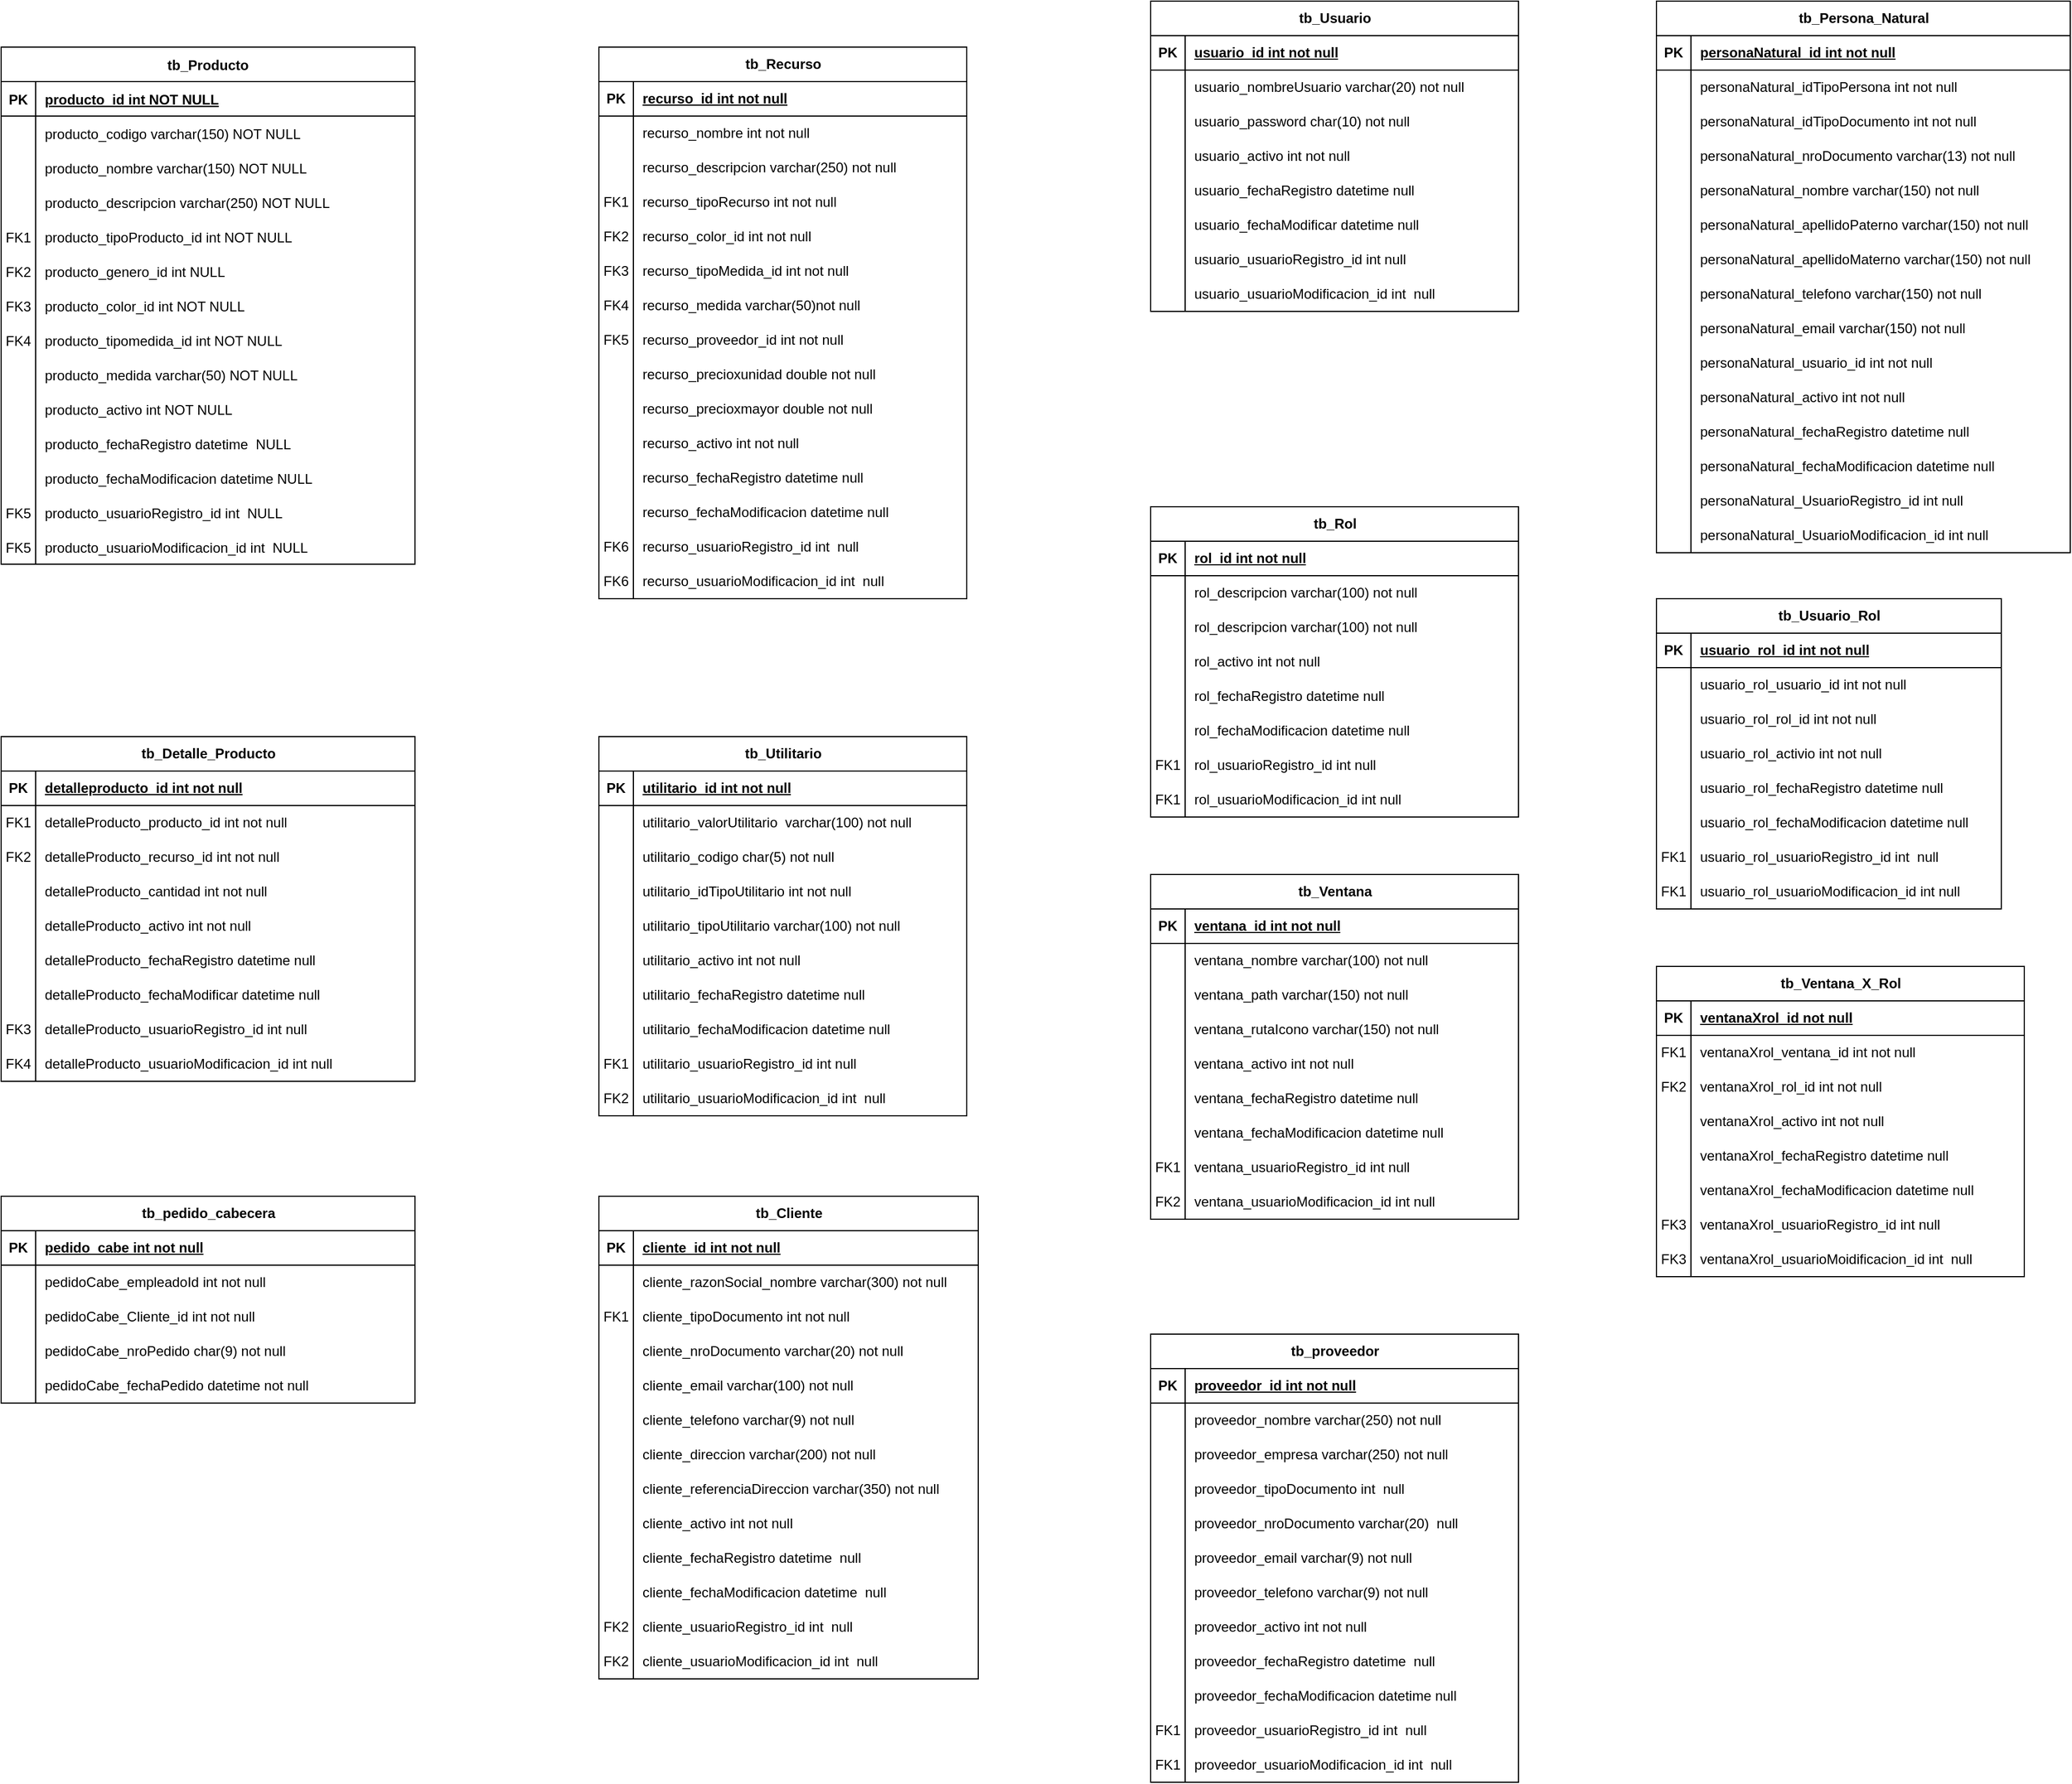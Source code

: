 <mxfile version="24.7.16">
  <diagram id="R2lEEEUBdFMjLlhIrx00" name="Page-1">
    <mxGraphModel dx="1050" dy="617" grid="1" gridSize="10" guides="1" tooltips="1" connect="1" arrows="1" fold="1" page="1" pageScale="1" pageWidth="3300" pageHeight="4681" math="0" shadow="0" extFonts="Permanent Marker^https://fonts.googleapis.com/css?family=Permanent+Marker">
      <root>
        <mxCell id="0" />
        <mxCell id="1" parent="0" />
        <mxCell id="QV4SY0e0Yv-xGBzslFk5-1" value="tb_Utilitario" style="shape=table;startSize=30;container=1;collapsible=1;childLayout=tableLayout;fixedRows=1;rowLines=0;fontStyle=1;align=center;resizeLast=1;html=1;" parent="1" vertex="1">
          <mxGeometry x="560" y="680" width="320" height="330" as="geometry" />
        </mxCell>
        <mxCell id="QV4SY0e0Yv-xGBzslFk5-2" value="" style="shape=tableRow;horizontal=0;startSize=0;swimlaneHead=0;swimlaneBody=0;fillColor=none;collapsible=0;dropTarget=0;points=[[0,0.5],[1,0.5]];portConstraint=eastwest;top=0;left=0;right=0;bottom=1;" parent="QV4SY0e0Yv-xGBzslFk5-1" vertex="1">
          <mxGeometry y="30" width="320" height="30" as="geometry" />
        </mxCell>
        <mxCell id="QV4SY0e0Yv-xGBzslFk5-3" value="PK" style="shape=partialRectangle;connectable=0;fillColor=none;top=0;left=0;bottom=0;right=0;fontStyle=1;overflow=hidden;whiteSpace=wrap;html=1;" parent="QV4SY0e0Yv-xGBzslFk5-2" vertex="1">
          <mxGeometry width="30" height="30" as="geometry">
            <mxRectangle width="30" height="30" as="alternateBounds" />
          </mxGeometry>
        </mxCell>
        <mxCell id="QV4SY0e0Yv-xGBzslFk5-4" value="utilitario_id int not null" style="shape=partialRectangle;connectable=0;fillColor=none;top=0;left=0;bottom=0;right=0;align=left;spacingLeft=6;fontStyle=5;overflow=hidden;whiteSpace=wrap;html=1;" parent="QV4SY0e0Yv-xGBzslFk5-2" vertex="1">
          <mxGeometry x="30" width="290" height="30" as="geometry">
            <mxRectangle width="290" height="30" as="alternateBounds" />
          </mxGeometry>
        </mxCell>
        <mxCell id="QV4SY0e0Yv-xGBzslFk5-5" value="" style="shape=tableRow;horizontal=0;startSize=0;swimlaneHead=0;swimlaneBody=0;fillColor=none;collapsible=0;dropTarget=0;points=[[0,0.5],[1,0.5]];portConstraint=eastwest;top=0;left=0;right=0;bottom=0;" parent="QV4SY0e0Yv-xGBzslFk5-1" vertex="1">
          <mxGeometry y="60" width="320" height="30" as="geometry" />
        </mxCell>
        <mxCell id="QV4SY0e0Yv-xGBzslFk5-6" value="" style="shape=partialRectangle;connectable=0;fillColor=none;top=0;left=0;bottom=0;right=0;editable=1;overflow=hidden;whiteSpace=wrap;html=1;" parent="QV4SY0e0Yv-xGBzslFk5-5" vertex="1">
          <mxGeometry width="30" height="30" as="geometry">
            <mxRectangle width="30" height="30" as="alternateBounds" />
          </mxGeometry>
        </mxCell>
        <mxCell id="QV4SY0e0Yv-xGBzslFk5-7" value="utilitario_valorUtilitario&amp;nbsp; varchar(100) not null" style="shape=partialRectangle;connectable=0;fillColor=none;top=0;left=0;bottom=0;right=0;align=left;spacingLeft=6;overflow=hidden;whiteSpace=wrap;html=1;" parent="QV4SY0e0Yv-xGBzslFk5-5" vertex="1">
          <mxGeometry x="30" width="290" height="30" as="geometry">
            <mxRectangle width="290" height="30" as="alternateBounds" />
          </mxGeometry>
        </mxCell>
        <mxCell id="QV4SY0e0Yv-xGBzslFk5-8" value="" style="shape=tableRow;horizontal=0;startSize=0;swimlaneHead=0;swimlaneBody=0;fillColor=none;collapsible=0;dropTarget=0;points=[[0,0.5],[1,0.5]];portConstraint=eastwest;top=0;left=0;right=0;bottom=0;" parent="QV4SY0e0Yv-xGBzslFk5-1" vertex="1">
          <mxGeometry y="90" width="320" height="30" as="geometry" />
        </mxCell>
        <mxCell id="QV4SY0e0Yv-xGBzslFk5-9" value="" style="shape=partialRectangle;connectable=0;fillColor=none;top=0;left=0;bottom=0;right=0;editable=1;overflow=hidden;whiteSpace=wrap;html=1;" parent="QV4SY0e0Yv-xGBzslFk5-8" vertex="1">
          <mxGeometry width="30" height="30" as="geometry">
            <mxRectangle width="30" height="30" as="alternateBounds" />
          </mxGeometry>
        </mxCell>
        <mxCell id="QV4SY0e0Yv-xGBzslFk5-10" value="utilitario_codigo char(5) not null" style="shape=partialRectangle;connectable=0;fillColor=none;top=0;left=0;bottom=0;right=0;align=left;spacingLeft=6;overflow=hidden;whiteSpace=wrap;html=1;" parent="QV4SY0e0Yv-xGBzslFk5-8" vertex="1">
          <mxGeometry x="30" width="290" height="30" as="geometry">
            <mxRectangle width="290" height="30" as="alternateBounds" />
          </mxGeometry>
        </mxCell>
        <mxCell id="QV4SY0e0Yv-xGBzslFk5-11" value="" style="shape=tableRow;horizontal=0;startSize=0;swimlaneHead=0;swimlaneBody=0;fillColor=none;collapsible=0;dropTarget=0;points=[[0,0.5],[1,0.5]];portConstraint=eastwest;top=0;left=0;right=0;bottom=0;" parent="QV4SY0e0Yv-xGBzslFk5-1" vertex="1">
          <mxGeometry y="120" width="320" height="30" as="geometry" />
        </mxCell>
        <mxCell id="QV4SY0e0Yv-xGBzslFk5-12" value="" style="shape=partialRectangle;connectable=0;fillColor=none;top=0;left=0;bottom=0;right=0;editable=1;overflow=hidden;whiteSpace=wrap;html=1;" parent="QV4SY0e0Yv-xGBzslFk5-11" vertex="1">
          <mxGeometry width="30" height="30" as="geometry">
            <mxRectangle width="30" height="30" as="alternateBounds" />
          </mxGeometry>
        </mxCell>
        <mxCell id="QV4SY0e0Yv-xGBzslFk5-13" value="utilitario_idTipoUtilitario int not null" style="shape=partialRectangle;connectable=0;fillColor=none;top=0;left=0;bottom=0;right=0;align=left;spacingLeft=6;overflow=hidden;whiteSpace=wrap;html=1;" parent="QV4SY0e0Yv-xGBzslFk5-11" vertex="1">
          <mxGeometry x="30" width="290" height="30" as="geometry">
            <mxRectangle width="290" height="30" as="alternateBounds" />
          </mxGeometry>
        </mxCell>
        <mxCell id="QV4SY0e0Yv-xGBzslFk5-14" value="" style="shape=tableRow;horizontal=0;startSize=0;swimlaneHead=0;swimlaneBody=0;fillColor=none;collapsible=0;dropTarget=0;points=[[0,0.5],[1,0.5]];portConstraint=eastwest;top=0;left=0;right=0;bottom=0;" parent="QV4SY0e0Yv-xGBzslFk5-1" vertex="1">
          <mxGeometry y="150" width="320" height="30" as="geometry" />
        </mxCell>
        <mxCell id="QV4SY0e0Yv-xGBzslFk5-15" value="" style="shape=partialRectangle;connectable=0;fillColor=none;top=0;left=0;bottom=0;right=0;editable=1;overflow=hidden;whiteSpace=wrap;html=1;" parent="QV4SY0e0Yv-xGBzslFk5-14" vertex="1">
          <mxGeometry width="30" height="30" as="geometry">
            <mxRectangle width="30" height="30" as="alternateBounds" />
          </mxGeometry>
        </mxCell>
        <mxCell id="QV4SY0e0Yv-xGBzslFk5-16" value="utilitario_tipoUtilitario varchar(100) not null" style="shape=partialRectangle;connectable=0;fillColor=none;top=0;left=0;bottom=0;right=0;align=left;spacingLeft=6;overflow=hidden;whiteSpace=wrap;html=1;" parent="QV4SY0e0Yv-xGBzslFk5-14" vertex="1">
          <mxGeometry x="30" width="290" height="30" as="geometry">
            <mxRectangle width="290" height="30" as="alternateBounds" />
          </mxGeometry>
        </mxCell>
        <mxCell id="QV4SY0e0Yv-xGBzslFk5-17" value="" style="shape=tableRow;horizontal=0;startSize=0;swimlaneHead=0;swimlaneBody=0;fillColor=none;collapsible=0;dropTarget=0;points=[[0,0.5],[1,0.5]];portConstraint=eastwest;top=0;left=0;right=0;bottom=0;" parent="QV4SY0e0Yv-xGBzslFk5-1" vertex="1">
          <mxGeometry y="180" width="320" height="30" as="geometry" />
        </mxCell>
        <mxCell id="QV4SY0e0Yv-xGBzslFk5-18" value="" style="shape=partialRectangle;connectable=0;fillColor=none;top=0;left=0;bottom=0;right=0;editable=1;overflow=hidden;whiteSpace=wrap;html=1;" parent="QV4SY0e0Yv-xGBzslFk5-17" vertex="1">
          <mxGeometry width="30" height="30" as="geometry">
            <mxRectangle width="30" height="30" as="alternateBounds" />
          </mxGeometry>
        </mxCell>
        <mxCell id="QV4SY0e0Yv-xGBzslFk5-19" value="utilitario_activo int not null" style="shape=partialRectangle;connectable=0;fillColor=none;top=0;left=0;bottom=0;right=0;align=left;spacingLeft=6;overflow=hidden;whiteSpace=wrap;html=1;" parent="QV4SY0e0Yv-xGBzslFk5-17" vertex="1">
          <mxGeometry x="30" width="290" height="30" as="geometry">
            <mxRectangle width="290" height="30" as="alternateBounds" />
          </mxGeometry>
        </mxCell>
        <mxCell id="QV4SY0e0Yv-xGBzslFk5-20" value="" style="shape=tableRow;horizontal=0;startSize=0;swimlaneHead=0;swimlaneBody=0;fillColor=none;collapsible=0;dropTarget=0;points=[[0,0.5],[1,0.5]];portConstraint=eastwest;top=0;left=0;right=0;bottom=0;" parent="QV4SY0e0Yv-xGBzslFk5-1" vertex="1">
          <mxGeometry y="210" width="320" height="30" as="geometry" />
        </mxCell>
        <mxCell id="QV4SY0e0Yv-xGBzslFk5-21" value="" style="shape=partialRectangle;connectable=0;fillColor=none;top=0;left=0;bottom=0;right=0;editable=1;overflow=hidden;whiteSpace=wrap;html=1;" parent="QV4SY0e0Yv-xGBzslFk5-20" vertex="1">
          <mxGeometry width="30" height="30" as="geometry">
            <mxRectangle width="30" height="30" as="alternateBounds" />
          </mxGeometry>
        </mxCell>
        <mxCell id="QV4SY0e0Yv-xGBzslFk5-22" value="utilitario_fechaRegistro datetime null" style="shape=partialRectangle;connectable=0;fillColor=none;top=0;left=0;bottom=0;right=0;align=left;spacingLeft=6;overflow=hidden;whiteSpace=wrap;html=1;" parent="QV4SY0e0Yv-xGBzslFk5-20" vertex="1">
          <mxGeometry x="30" width="290" height="30" as="geometry">
            <mxRectangle width="290" height="30" as="alternateBounds" />
          </mxGeometry>
        </mxCell>
        <mxCell id="QV4SY0e0Yv-xGBzslFk5-23" value="" style="shape=tableRow;horizontal=0;startSize=0;swimlaneHead=0;swimlaneBody=0;fillColor=none;collapsible=0;dropTarget=0;points=[[0,0.5],[1,0.5]];portConstraint=eastwest;top=0;left=0;right=0;bottom=0;" parent="QV4SY0e0Yv-xGBzslFk5-1" vertex="1">
          <mxGeometry y="240" width="320" height="30" as="geometry" />
        </mxCell>
        <mxCell id="QV4SY0e0Yv-xGBzslFk5-24" value="" style="shape=partialRectangle;connectable=0;fillColor=none;top=0;left=0;bottom=0;right=0;editable=1;overflow=hidden;whiteSpace=wrap;html=1;" parent="QV4SY0e0Yv-xGBzslFk5-23" vertex="1">
          <mxGeometry width="30" height="30" as="geometry">
            <mxRectangle width="30" height="30" as="alternateBounds" />
          </mxGeometry>
        </mxCell>
        <mxCell id="QV4SY0e0Yv-xGBzslFk5-25" value="utilitario_fechaModificacion datetime null" style="shape=partialRectangle;connectable=0;fillColor=none;top=0;left=0;bottom=0;right=0;align=left;spacingLeft=6;overflow=hidden;whiteSpace=wrap;html=1;" parent="QV4SY0e0Yv-xGBzslFk5-23" vertex="1">
          <mxGeometry x="30" width="290" height="30" as="geometry">
            <mxRectangle width="290" height="30" as="alternateBounds" />
          </mxGeometry>
        </mxCell>
        <mxCell id="QV4SY0e0Yv-xGBzslFk5-26" value="" style="shape=tableRow;horizontal=0;startSize=0;swimlaneHead=0;swimlaneBody=0;fillColor=none;collapsible=0;dropTarget=0;points=[[0,0.5],[1,0.5]];portConstraint=eastwest;top=0;left=0;right=0;bottom=0;" parent="QV4SY0e0Yv-xGBzslFk5-1" vertex="1">
          <mxGeometry y="270" width="320" height="30" as="geometry" />
        </mxCell>
        <mxCell id="QV4SY0e0Yv-xGBzslFk5-27" value="FK1" style="shape=partialRectangle;connectable=0;fillColor=none;top=0;left=0;bottom=0;right=0;editable=1;overflow=hidden;whiteSpace=wrap;html=1;" parent="QV4SY0e0Yv-xGBzslFk5-26" vertex="1">
          <mxGeometry width="30" height="30" as="geometry">
            <mxRectangle width="30" height="30" as="alternateBounds" />
          </mxGeometry>
        </mxCell>
        <mxCell id="QV4SY0e0Yv-xGBzslFk5-28" value="utilitario_usuarioRegistro_id&amp;nbsp;int null" style="shape=partialRectangle;connectable=0;fillColor=none;top=0;left=0;bottom=0;right=0;align=left;spacingLeft=6;overflow=hidden;whiteSpace=wrap;html=1;" parent="QV4SY0e0Yv-xGBzslFk5-26" vertex="1">
          <mxGeometry x="30" width="290" height="30" as="geometry">
            <mxRectangle width="290" height="30" as="alternateBounds" />
          </mxGeometry>
        </mxCell>
        <mxCell id="w1zqMYDAQwpQelLbO63M-74" value="" style="shape=tableRow;horizontal=0;startSize=0;swimlaneHead=0;swimlaneBody=0;fillColor=none;collapsible=0;dropTarget=0;points=[[0,0.5],[1,0.5]];portConstraint=eastwest;top=0;left=0;right=0;bottom=0;" vertex="1" parent="QV4SY0e0Yv-xGBzslFk5-1">
          <mxGeometry y="300" width="320" height="30" as="geometry" />
        </mxCell>
        <mxCell id="w1zqMYDAQwpQelLbO63M-75" value="FK2" style="shape=partialRectangle;connectable=0;fillColor=none;top=0;left=0;bottom=0;right=0;editable=1;overflow=hidden;whiteSpace=wrap;html=1;" vertex="1" parent="w1zqMYDAQwpQelLbO63M-74">
          <mxGeometry width="30" height="30" as="geometry">
            <mxRectangle width="30" height="30" as="alternateBounds" />
          </mxGeometry>
        </mxCell>
        <mxCell id="w1zqMYDAQwpQelLbO63M-76" value="utilitario_usuarioModificacion_id&amp;nbsp;int&amp;nbsp; null" style="shape=partialRectangle;connectable=0;fillColor=none;top=0;left=0;bottom=0;right=0;align=left;spacingLeft=6;overflow=hidden;whiteSpace=wrap;html=1;" vertex="1" parent="w1zqMYDAQwpQelLbO63M-74">
          <mxGeometry x="30" width="290" height="30" as="geometry">
            <mxRectangle width="290" height="30" as="alternateBounds" />
          </mxGeometry>
        </mxCell>
        <mxCell id="QV4SY0e0Yv-xGBzslFk5-29" value="tb_Producto" style="shape=table;startSize=30;container=1;collapsible=1;childLayout=tableLayout;fixedRows=1;rowLines=0;fontStyle=1;align=center;resizeLast=1;" parent="1" vertex="1">
          <mxGeometry x="40" y="80" width="360" height="450" as="geometry">
            <mxRectangle x="50" y="70" width="90" height="30" as="alternateBounds" />
          </mxGeometry>
        </mxCell>
        <mxCell id="QV4SY0e0Yv-xGBzslFk5-30" value="" style="shape=partialRectangle;collapsible=0;dropTarget=0;pointerEvents=0;fillColor=none;points=[[0,0.5],[1,0.5]];portConstraint=eastwest;top=0;left=0;right=0;bottom=1;" parent="QV4SY0e0Yv-xGBzslFk5-29" vertex="1">
          <mxGeometry y="30" width="360" height="30" as="geometry" />
        </mxCell>
        <mxCell id="QV4SY0e0Yv-xGBzslFk5-31" value="PK" style="shape=partialRectangle;overflow=hidden;connectable=0;fillColor=none;top=0;left=0;bottom=0;right=0;fontStyle=1;" parent="QV4SY0e0Yv-xGBzslFk5-30" vertex="1">
          <mxGeometry width="30" height="30" as="geometry">
            <mxRectangle width="30" height="30" as="alternateBounds" />
          </mxGeometry>
        </mxCell>
        <mxCell id="QV4SY0e0Yv-xGBzslFk5-32" value="producto_id int NOT NULL " style="shape=partialRectangle;overflow=hidden;connectable=0;fillColor=none;top=0;left=0;bottom=0;right=0;align=left;spacingLeft=6;fontStyle=5;" parent="QV4SY0e0Yv-xGBzslFk5-30" vertex="1">
          <mxGeometry x="30" width="330" height="30" as="geometry">
            <mxRectangle width="330" height="30" as="alternateBounds" />
          </mxGeometry>
        </mxCell>
        <mxCell id="QV4SY0e0Yv-xGBzslFk5-33" value="" style="shape=partialRectangle;collapsible=0;dropTarget=0;pointerEvents=0;fillColor=none;points=[[0,0.5],[1,0.5]];portConstraint=eastwest;top=0;left=0;right=0;bottom=0;strokeColor=default;" parent="QV4SY0e0Yv-xGBzslFk5-29" vertex="1">
          <mxGeometry y="60" width="360" height="30" as="geometry" />
        </mxCell>
        <mxCell id="QV4SY0e0Yv-xGBzslFk5-34" value="" style="shape=partialRectangle;overflow=hidden;connectable=0;fillColor=none;top=0;left=0;bottom=0;right=0;" parent="QV4SY0e0Yv-xGBzslFk5-33" vertex="1">
          <mxGeometry width="30" height="30" as="geometry">
            <mxRectangle width="30" height="30" as="alternateBounds" />
          </mxGeometry>
        </mxCell>
        <mxCell id="QV4SY0e0Yv-xGBzslFk5-35" value="producto_codigo varchar(150) NOT NULL" style="shape=partialRectangle;overflow=hidden;connectable=0;fillColor=none;top=0;left=0;bottom=0;right=0;align=left;spacingLeft=6;" parent="QV4SY0e0Yv-xGBzslFk5-33" vertex="1">
          <mxGeometry x="30" width="330" height="30" as="geometry">
            <mxRectangle width="330" height="30" as="alternateBounds" />
          </mxGeometry>
        </mxCell>
        <mxCell id="QV4SY0e0Yv-xGBzslFk5-36" value="" style="shape=partialRectangle;collapsible=0;dropTarget=0;pointerEvents=0;fillColor=none;points=[[0,0.5],[1,0.5]];portConstraint=eastwest;top=0;left=0;right=0;bottom=0;strokeColor=default;" parent="QV4SY0e0Yv-xGBzslFk5-29" vertex="1">
          <mxGeometry y="90" width="360" height="30" as="geometry" />
        </mxCell>
        <mxCell id="QV4SY0e0Yv-xGBzslFk5-37" value="" style="shape=partialRectangle;overflow=hidden;connectable=0;fillColor=none;top=0;left=0;bottom=0;right=0;" parent="QV4SY0e0Yv-xGBzslFk5-36" vertex="1">
          <mxGeometry width="30" height="30" as="geometry">
            <mxRectangle width="30" height="30" as="alternateBounds" />
          </mxGeometry>
        </mxCell>
        <mxCell id="QV4SY0e0Yv-xGBzslFk5-38" value="producto_nombre varchar(150) NOT NULL" style="shape=partialRectangle;overflow=hidden;connectable=0;fillColor=none;top=0;left=0;bottom=0;right=0;align=left;spacingLeft=6;" parent="QV4SY0e0Yv-xGBzslFk5-36" vertex="1">
          <mxGeometry x="30" width="330" height="30" as="geometry">
            <mxRectangle width="330" height="30" as="alternateBounds" />
          </mxGeometry>
        </mxCell>
        <mxCell id="QV4SY0e0Yv-xGBzslFk5-39" value="" style="shape=partialRectangle;collapsible=0;dropTarget=0;pointerEvents=0;fillColor=none;points=[[0,0.5],[1,0.5]];portConstraint=eastwest;top=0;left=0;right=0;bottom=0;strokeColor=default;" parent="QV4SY0e0Yv-xGBzslFk5-29" vertex="1">
          <mxGeometry y="120" width="360" height="30" as="geometry" />
        </mxCell>
        <mxCell id="QV4SY0e0Yv-xGBzslFk5-40" value="" style="shape=partialRectangle;overflow=hidden;connectable=0;fillColor=none;top=0;left=0;bottom=0;right=0;" parent="QV4SY0e0Yv-xGBzslFk5-39" vertex="1">
          <mxGeometry width="30" height="30" as="geometry">
            <mxRectangle width="30" height="30" as="alternateBounds" />
          </mxGeometry>
        </mxCell>
        <mxCell id="QV4SY0e0Yv-xGBzslFk5-41" value="producto_descripcion varchar(250) NOT NULL" style="shape=partialRectangle;overflow=hidden;connectable=0;fillColor=none;top=0;left=0;bottom=0;right=0;align=left;spacingLeft=6;" parent="QV4SY0e0Yv-xGBzslFk5-39" vertex="1">
          <mxGeometry x="30" width="330" height="30" as="geometry">
            <mxRectangle width="330" height="30" as="alternateBounds" />
          </mxGeometry>
        </mxCell>
        <mxCell id="QV4SY0e0Yv-xGBzslFk5-42" value="" style="shape=partialRectangle;collapsible=0;dropTarget=0;pointerEvents=0;fillColor=none;points=[[0,0.5],[1,0.5]];portConstraint=eastwest;top=0;left=0;right=0;bottom=0;strokeColor=default;" parent="QV4SY0e0Yv-xGBzslFk5-29" vertex="1">
          <mxGeometry y="150" width="360" height="30" as="geometry" />
        </mxCell>
        <mxCell id="QV4SY0e0Yv-xGBzslFk5-43" value="FK1" style="shape=partialRectangle;overflow=hidden;connectable=0;fillColor=none;top=0;left=0;bottom=0;right=0;" parent="QV4SY0e0Yv-xGBzslFk5-42" vertex="1">
          <mxGeometry width="30" height="30" as="geometry">
            <mxRectangle width="30" height="30" as="alternateBounds" />
          </mxGeometry>
        </mxCell>
        <mxCell id="QV4SY0e0Yv-xGBzslFk5-44" value="producto_tipoProducto_id int NOT NULL" style="shape=partialRectangle;overflow=hidden;connectable=0;fillColor=none;top=0;left=0;bottom=0;right=0;align=left;spacingLeft=6;" parent="QV4SY0e0Yv-xGBzslFk5-42" vertex="1">
          <mxGeometry x="30" width="330" height="30" as="geometry">
            <mxRectangle width="330" height="30" as="alternateBounds" />
          </mxGeometry>
        </mxCell>
        <mxCell id="QV4SY0e0Yv-xGBzslFk5-45" value="" style="shape=partialRectangle;collapsible=0;dropTarget=0;pointerEvents=0;fillColor=none;points=[[0,0.5],[1,0.5]];portConstraint=eastwest;top=0;left=0;right=0;bottom=0;strokeColor=default;" parent="QV4SY0e0Yv-xGBzslFk5-29" vertex="1">
          <mxGeometry y="180" width="360" height="30" as="geometry" />
        </mxCell>
        <mxCell id="QV4SY0e0Yv-xGBzslFk5-46" value="FK2" style="shape=partialRectangle;overflow=hidden;connectable=0;fillColor=none;top=0;left=0;bottom=0;right=0;" parent="QV4SY0e0Yv-xGBzslFk5-45" vertex="1">
          <mxGeometry width="30" height="30" as="geometry">
            <mxRectangle width="30" height="30" as="alternateBounds" />
          </mxGeometry>
        </mxCell>
        <mxCell id="QV4SY0e0Yv-xGBzslFk5-47" value="producto_genero_id int NULL" style="shape=partialRectangle;overflow=hidden;connectable=0;fillColor=none;top=0;left=0;bottom=0;right=0;align=left;spacingLeft=6;" parent="QV4SY0e0Yv-xGBzslFk5-45" vertex="1">
          <mxGeometry x="30" width="330" height="30" as="geometry">
            <mxRectangle width="330" height="30" as="alternateBounds" />
          </mxGeometry>
        </mxCell>
        <mxCell id="QV4SY0e0Yv-xGBzslFk5-48" value="" style="shape=partialRectangle;collapsible=0;dropTarget=0;pointerEvents=0;fillColor=none;points=[[0,0.5],[1,0.5]];portConstraint=eastwest;top=0;left=0;right=0;bottom=0;strokeColor=default;" parent="QV4SY0e0Yv-xGBzslFk5-29" vertex="1">
          <mxGeometry y="210" width="360" height="30" as="geometry" />
        </mxCell>
        <mxCell id="QV4SY0e0Yv-xGBzslFk5-49" value="FK3" style="shape=partialRectangle;overflow=hidden;connectable=0;fillColor=none;top=0;left=0;bottom=0;right=0;" parent="QV4SY0e0Yv-xGBzslFk5-48" vertex="1">
          <mxGeometry width="30" height="30" as="geometry">
            <mxRectangle width="30" height="30" as="alternateBounds" />
          </mxGeometry>
        </mxCell>
        <mxCell id="QV4SY0e0Yv-xGBzslFk5-50" value="producto_color_id int NOT NULL" style="shape=partialRectangle;overflow=hidden;connectable=0;fillColor=none;top=0;left=0;bottom=0;right=0;align=left;spacingLeft=6;" parent="QV4SY0e0Yv-xGBzslFk5-48" vertex="1">
          <mxGeometry x="30" width="330" height="30" as="geometry">
            <mxRectangle width="330" height="30" as="alternateBounds" />
          </mxGeometry>
        </mxCell>
        <mxCell id="QV4SY0e0Yv-xGBzslFk5-51" value="" style="shape=partialRectangle;collapsible=0;dropTarget=0;pointerEvents=0;fillColor=none;points=[[0,0.5],[1,0.5]];portConstraint=eastwest;top=0;left=0;right=0;bottom=0;strokeColor=default;" parent="QV4SY0e0Yv-xGBzslFk5-29" vertex="1">
          <mxGeometry y="240" width="360" height="30" as="geometry" />
        </mxCell>
        <mxCell id="QV4SY0e0Yv-xGBzslFk5-52" value="FK4" style="shape=partialRectangle;overflow=hidden;connectable=0;fillColor=none;top=0;left=0;bottom=0;right=0;" parent="QV4SY0e0Yv-xGBzslFk5-51" vertex="1">
          <mxGeometry width="30" height="30" as="geometry">
            <mxRectangle width="30" height="30" as="alternateBounds" />
          </mxGeometry>
        </mxCell>
        <mxCell id="QV4SY0e0Yv-xGBzslFk5-53" value="producto_tipomedida_id int NOT NULL" style="shape=partialRectangle;overflow=hidden;connectable=0;fillColor=none;top=0;left=0;bottom=0;right=0;align=left;spacingLeft=6;" parent="QV4SY0e0Yv-xGBzslFk5-51" vertex="1">
          <mxGeometry x="30" width="330" height="30" as="geometry">
            <mxRectangle width="330" height="30" as="alternateBounds" />
          </mxGeometry>
        </mxCell>
        <mxCell id="QV4SY0e0Yv-xGBzslFk5-54" value="" style="shape=partialRectangle;collapsible=0;dropTarget=0;pointerEvents=0;fillColor=none;points=[[0,0.5],[1,0.5]];portConstraint=eastwest;top=0;left=0;right=0;bottom=0;strokeColor=default;" parent="QV4SY0e0Yv-xGBzslFk5-29" vertex="1">
          <mxGeometry y="270" width="360" height="30" as="geometry" />
        </mxCell>
        <mxCell id="QV4SY0e0Yv-xGBzslFk5-55" value="" style="shape=partialRectangle;overflow=hidden;connectable=0;fillColor=none;top=0;left=0;bottom=0;right=0;" parent="QV4SY0e0Yv-xGBzslFk5-54" vertex="1">
          <mxGeometry width="30" height="30" as="geometry">
            <mxRectangle width="30" height="30" as="alternateBounds" />
          </mxGeometry>
        </mxCell>
        <mxCell id="QV4SY0e0Yv-xGBzslFk5-56" value="producto_medida varchar(50) NOT NULL" style="shape=partialRectangle;overflow=hidden;connectable=0;fillColor=none;top=0;left=0;bottom=0;right=0;align=left;spacingLeft=6;" parent="QV4SY0e0Yv-xGBzslFk5-54" vertex="1">
          <mxGeometry x="30" width="330" height="30" as="geometry">
            <mxRectangle width="330" height="30" as="alternateBounds" />
          </mxGeometry>
        </mxCell>
        <mxCell id="QV4SY0e0Yv-xGBzslFk5-57" value="" style="shape=partialRectangle;collapsible=0;dropTarget=0;pointerEvents=0;fillColor=none;points=[[0,0.5],[1,0.5]];portConstraint=eastwest;top=0;left=0;right=0;bottom=0;strokeColor=default;" parent="QV4SY0e0Yv-xGBzslFk5-29" vertex="1">
          <mxGeometry y="300" width="360" height="30" as="geometry" />
        </mxCell>
        <mxCell id="QV4SY0e0Yv-xGBzslFk5-58" value="" style="shape=partialRectangle;overflow=hidden;connectable=0;fillColor=none;top=0;left=0;bottom=0;right=0;" parent="QV4SY0e0Yv-xGBzslFk5-57" vertex="1">
          <mxGeometry width="30" height="30" as="geometry">
            <mxRectangle width="30" height="30" as="alternateBounds" />
          </mxGeometry>
        </mxCell>
        <mxCell id="QV4SY0e0Yv-xGBzslFk5-59" value="producto_activo int NOT NULL" style="shape=partialRectangle;overflow=hidden;connectable=0;fillColor=none;top=0;left=0;bottom=0;right=0;align=left;spacingLeft=6;" parent="QV4SY0e0Yv-xGBzslFk5-57" vertex="1">
          <mxGeometry x="30" width="330" height="30" as="geometry">
            <mxRectangle width="330" height="30" as="alternateBounds" />
          </mxGeometry>
        </mxCell>
        <mxCell id="QV4SY0e0Yv-xGBzslFk5-60" value="" style="shape=partialRectangle;collapsible=0;dropTarget=0;pointerEvents=0;fillColor=none;points=[[0,0.5],[1,0.5]];portConstraint=eastwest;top=0;left=0;right=0;bottom=0;strokeColor=default;" parent="QV4SY0e0Yv-xGBzslFk5-29" vertex="1">
          <mxGeometry y="330" width="360" height="30" as="geometry" />
        </mxCell>
        <mxCell id="QV4SY0e0Yv-xGBzslFk5-61" value="" style="shape=partialRectangle;overflow=hidden;connectable=0;fillColor=none;top=0;left=0;bottom=0;right=0;" parent="QV4SY0e0Yv-xGBzslFk5-60" vertex="1">
          <mxGeometry width="30" height="30" as="geometry">
            <mxRectangle width="30" height="30" as="alternateBounds" />
          </mxGeometry>
        </mxCell>
        <mxCell id="QV4SY0e0Yv-xGBzslFk5-62" value="producto_fechaRegistro datetime  NULL" style="shape=partialRectangle;overflow=hidden;connectable=0;fillColor=none;top=0;left=0;bottom=0;right=0;align=left;spacingLeft=6;" parent="QV4SY0e0Yv-xGBzslFk5-60" vertex="1">
          <mxGeometry x="30" width="330" height="30" as="geometry">
            <mxRectangle width="330" height="30" as="alternateBounds" />
          </mxGeometry>
        </mxCell>
        <mxCell id="QV4SY0e0Yv-xGBzslFk5-63" value="" style="shape=partialRectangle;collapsible=0;dropTarget=0;pointerEvents=0;fillColor=none;points=[[0,0.5],[1,0.5]];portConstraint=eastwest;top=0;left=0;right=0;bottom=0;strokeColor=default;" parent="QV4SY0e0Yv-xGBzslFk5-29" vertex="1">
          <mxGeometry y="360" width="360" height="30" as="geometry" />
        </mxCell>
        <mxCell id="QV4SY0e0Yv-xGBzslFk5-64" value="" style="shape=partialRectangle;overflow=hidden;connectable=0;fillColor=none;top=0;left=0;bottom=0;right=0;" parent="QV4SY0e0Yv-xGBzslFk5-63" vertex="1">
          <mxGeometry width="30" height="30" as="geometry">
            <mxRectangle width="30" height="30" as="alternateBounds" />
          </mxGeometry>
        </mxCell>
        <mxCell id="QV4SY0e0Yv-xGBzslFk5-65" value="producto_fechaModificacion datetime NULL" style="shape=partialRectangle;overflow=hidden;connectable=0;fillColor=none;top=0;left=0;bottom=0;right=0;align=left;spacingLeft=6;" parent="QV4SY0e0Yv-xGBzslFk5-63" vertex="1">
          <mxGeometry x="30" width="330" height="30" as="geometry">
            <mxRectangle width="330" height="30" as="alternateBounds" />
          </mxGeometry>
        </mxCell>
        <mxCell id="QV4SY0e0Yv-xGBzslFk5-66" value="" style="shape=partialRectangle;collapsible=0;dropTarget=0;pointerEvents=0;fillColor=none;points=[[0,0.5],[1,0.5]];portConstraint=eastwest;top=0;left=0;right=0;bottom=0;strokeColor=default;" parent="QV4SY0e0Yv-xGBzslFk5-29" vertex="1">
          <mxGeometry y="390" width="360" height="30" as="geometry" />
        </mxCell>
        <mxCell id="QV4SY0e0Yv-xGBzslFk5-67" value="FK5" style="shape=partialRectangle;overflow=hidden;connectable=0;fillColor=none;top=0;left=0;bottom=0;right=0;" parent="QV4SY0e0Yv-xGBzslFk5-66" vertex="1">
          <mxGeometry width="30" height="30" as="geometry">
            <mxRectangle width="30" height="30" as="alternateBounds" />
          </mxGeometry>
        </mxCell>
        <mxCell id="QV4SY0e0Yv-xGBzslFk5-68" value="producto_usuarioRegistro_id int  NULL" style="shape=partialRectangle;overflow=hidden;connectable=0;fillColor=none;top=0;left=0;bottom=0;right=0;align=left;spacingLeft=6;" parent="QV4SY0e0Yv-xGBzslFk5-66" vertex="1">
          <mxGeometry x="30" width="330" height="30" as="geometry">
            <mxRectangle width="330" height="30" as="alternateBounds" />
          </mxGeometry>
        </mxCell>
        <mxCell id="w1zqMYDAQwpQelLbO63M-65" value="" style="shape=partialRectangle;collapsible=0;dropTarget=0;pointerEvents=0;fillColor=none;points=[[0,0.5],[1,0.5]];portConstraint=eastwest;top=0;left=0;right=0;bottom=0;strokeColor=default;" vertex="1" parent="QV4SY0e0Yv-xGBzslFk5-29">
          <mxGeometry y="420" width="360" height="30" as="geometry" />
        </mxCell>
        <mxCell id="w1zqMYDAQwpQelLbO63M-66" value="FK5" style="shape=partialRectangle;overflow=hidden;connectable=0;fillColor=none;top=0;left=0;bottom=0;right=0;" vertex="1" parent="w1zqMYDAQwpQelLbO63M-65">
          <mxGeometry width="30" height="30" as="geometry">
            <mxRectangle width="30" height="30" as="alternateBounds" />
          </mxGeometry>
        </mxCell>
        <mxCell id="w1zqMYDAQwpQelLbO63M-67" value="producto_usuarioModificacion_id int  NULL" style="shape=partialRectangle;overflow=hidden;connectable=0;fillColor=none;top=0;left=0;bottom=0;right=0;align=left;spacingLeft=6;" vertex="1" parent="w1zqMYDAQwpQelLbO63M-65">
          <mxGeometry x="30" width="330" height="30" as="geometry">
            <mxRectangle width="330" height="30" as="alternateBounds" />
          </mxGeometry>
        </mxCell>
        <mxCell id="QV4SY0e0Yv-xGBzslFk5-69" value="tb_Detalle_Producto" style="shape=table;startSize=30;container=1;collapsible=1;childLayout=tableLayout;fixedRows=1;rowLines=0;fontStyle=1;align=center;resizeLast=1;html=1;" parent="1" vertex="1">
          <mxGeometry x="40" y="680" width="360" height="300" as="geometry" />
        </mxCell>
        <mxCell id="QV4SY0e0Yv-xGBzslFk5-70" value="" style="shape=tableRow;horizontal=0;startSize=0;swimlaneHead=0;swimlaneBody=0;fillColor=none;collapsible=0;dropTarget=0;points=[[0,0.5],[1,0.5]];portConstraint=eastwest;top=0;left=0;right=0;bottom=1;" parent="QV4SY0e0Yv-xGBzslFk5-69" vertex="1">
          <mxGeometry y="30" width="360" height="30" as="geometry" />
        </mxCell>
        <mxCell id="QV4SY0e0Yv-xGBzslFk5-71" value="PK" style="shape=partialRectangle;connectable=0;fillColor=none;top=0;left=0;bottom=0;right=0;fontStyle=1;overflow=hidden;whiteSpace=wrap;html=1;" parent="QV4SY0e0Yv-xGBzslFk5-70" vertex="1">
          <mxGeometry width="30" height="30" as="geometry">
            <mxRectangle width="30" height="30" as="alternateBounds" />
          </mxGeometry>
        </mxCell>
        <mxCell id="QV4SY0e0Yv-xGBzslFk5-72" value="detalleproducto_id int not null" style="shape=partialRectangle;connectable=0;fillColor=none;top=0;left=0;bottom=0;right=0;align=left;spacingLeft=6;fontStyle=5;overflow=hidden;whiteSpace=wrap;html=1;" parent="QV4SY0e0Yv-xGBzslFk5-70" vertex="1">
          <mxGeometry x="30" width="330" height="30" as="geometry">
            <mxRectangle width="330" height="30" as="alternateBounds" />
          </mxGeometry>
        </mxCell>
        <mxCell id="QV4SY0e0Yv-xGBzslFk5-73" value="" style="shape=tableRow;horizontal=0;startSize=0;swimlaneHead=0;swimlaneBody=0;fillColor=none;collapsible=0;dropTarget=0;points=[[0,0.5],[1,0.5]];portConstraint=eastwest;top=0;left=0;right=0;bottom=0;" parent="QV4SY0e0Yv-xGBzslFk5-69" vertex="1">
          <mxGeometry y="60" width="360" height="30" as="geometry" />
        </mxCell>
        <mxCell id="QV4SY0e0Yv-xGBzslFk5-74" value="FK1" style="shape=partialRectangle;connectable=0;fillColor=none;top=0;left=0;bottom=0;right=0;editable=1;overflow=hidden;whiteSpace=wrap;html=1;" parent="QV4SY0e0Yv-xGBzslFk5-73" vertex="1">
          <mxGeometry width="30" height="30" as="geometry">
            <mxRectangle width="30" height="30" as="alternateBounds" />
          </mxGeometry>
        </mxCell>
        <mxCell id="QV4SY0e0Yv-xGBzslFk5-75" value="detalleProducto_producto_id int not null" style="shape=partialRectangle;connectable=0;fillColor=none;top=0;left=0;bottom=0;right=0;align=left;spacingLeft=6;overflow=hidden;whiteSpace=wrap;html=1;" parent="QV4SY0e0Yv-xGBzslFk5-73" vertex="1">
          <mxGeometry x="30" width="330" height="30" as="geometry">
            <mxRectangle width="330" height="30" as="alternateBounds" />
          </mxGeometry>
        </mxCell>
        <mxCell id="QV4SY0e0Yv-xGBzslFk5-76" value="" style="shape=tableRow;horizontal=0;startSize=0;swimlaneHead=0;swimlaneBody=0;fillColor=none;collapsible=0;dropTarget=0;points=[[0,0.5],[1,0.5]];portConstraint=eastwest;top=0;left=0;right=0;bottom=0;" parent="QV4SY0e0Yv-xGBzslFk5-69" vertex="1">
          <mxGeometry y="90" width="360" height="30" as="geometry" />
        </mxCell>
        <mxCell id="QV4SY0e0Yv-xGBzslFk5-77" value="FK2" style="shape=partialRectangle;connectable=0;fillColor=none;top=0;left=0;bottom=0;right=0;editable=1;overflow=hidden;whiteSpace=wrap;html=1;" parent="QV4SY0e0Yv-xGBzslFk5-76" vertex="1">
          <mxGeometry width="30" height="30" as="geometry">
            <mxRectangle width="30" height="30" as="alternateBounds" />
          </mxGeometry>
        </mxCell>
        <mxCell id="QV4SY0e0Yv-xGBzslFk5-78" value="detalleProducto_recurso_id int not null" style="shape=partialRectangle;connectable=0;fillColor=none;top=0;left=0;bottom=0;right=0;align=left;spacingLeft=6;overflow=hidden;whiteSpace=wrap;html=1;" parent="QV4SY0e0Yv-xGBzslFk5-76" vertex="1">
          <mxGeometry x="30" width="330" height="30" as="geometry">
            <mxRectangle width="330" height="30" as="alternateBounds" />
          </mxGeometry>
        </mxCell>
        <mxCell id="QV4SY0e0Yv-xGBzslFk5-79" value="" style="shape=tableRow;horizontal=0;startSize=0;swimlaneHead=0;swimlaneBody=0;fillColor=none;collapsible=0;dropTarget=0;points=[[0,0.5],[1,0.5]];portConstraint=eastwest;top=0;left=0;right=0;bottom=0;" parent="QV4SY0e0Yv-xGBzslFk5-69" vertex="1">
          <mxGeometry y="120" width="360" height="30" as="geometry" />
        </mxCell>
        <mxCell id="QV4SY0e0Yv-xGBzslFk5-80" value="" style="shape=partialRectangle;connectable=0;fillColor=none;top=0;left=0;bottom=0;right=0;editable=1;overflow=hidden;whiteSpace=wrap;html=1;" parent="QV4SY0e0Yv-xGBzslFk5-79" vertex="1">
          <mxGeometry width="30" height="30" as="geometry">
            <mxRectangle width="30" height="30" as="alternateBounds" />
          </mxGeometry>
        </mxCell>
        <mxCell id="QV4SY0e0Yv-xGBzslFk5-81" value="detalleProducto_cantidad int not null" style="shape=partialRectangle;connectable=0;fillColor=none;top=0;left=0;bottom=0;right=0;align=left;spacingLeft=6;overflow=hidden;whiteSpace=wrap;html=1;" parent="QV4SY0e0Yv-xGBzslFk5-79" vertex="1">
          <mxGeometry x="30" width="330" height="30" as="geometry">
            <mxRectangle width="330" height="30" as="alternateBounds" />
          </mxGeometry>
        </mxCell>
        <mxCell id="QV4SY0e0Yv-xGBzslFk5-82" value="" style="shape=tableRow;horizontal=0;startSize=0;swimlaneHead=0;swimlaneBody=0;fillColor=none;collapsible=0;dropTarget=0;points=[[0,0.5],[1,0.5]];portConstraint=eastwest;top=0;left=0;right=0;bottom=0;" parent="QV4SY0e0Yv-xGBzslFk5-69" vertex="1">
          <mxGeometry y="150" width="360" height="30" as="geometry" />
        </mxCell>
        <mxCell id="QV4SY0e0Yv-xGBzslFk5-83" value="" style="shape=partialRectangle;connectable=0;fillColor=none;top=0;left=0;bottom=0;right=0;editable=1;overflow=hidden;whiteSpace=wrap;html=1;" parent="QV4SY0e0Yv-xGBzslFk5-82" vertex="1">
          <mxGeometry width="30" height="30" as="geometry">
            <mxRectangle width="30" height="30" as="alternateBounds" />
          </mxGeometry>
        </mxCell>
        <mxCell id="QV4SY0e0Yv-xGBzslFk5-84" value="detalleProducto_activo int not null" style="shape=partialRectangle;connectable=0;fillColor=none;top=0;left=0;bottom=0;right=0;align=left;spacingLeft=6;overflow=hidden;whiteSpace=wrap;html=1;" parent="QV4SY0e0Yv-xGBzslFk5-82" vertex="1">
          <mxGeometry x="30" width="330" height="30" as="geometry">
            <mxRectangle width="330" height="30" as="alternateBounds" />
          </mxGeometry>
        </mxCell>
        <mxCell id="QV4SY0e0Yv-xGBzslFk5-85" value="" style="shape=tableRow;horizontal=0;startSize=0;swimlaneHead=0;swimlaneBody=0;fillColor=none;collapsible=0;dropTarget=0;points=[[0,0.5],[1,0.5]];portConstraint=eastwest;top=0;left=0;right=0;bottom=0;" parent="QV4SY0e0Yv-xGBzslFk5-69" vertex="1">
          <mxGeometry y="180" width="360" height="30" as="geometry" />
        </mxCell>
        <mxCell id="QV4SY0e0Yv-xGBzslFk5-86" value="" style="shape=partialRectangle;connectable=0;fillColor=none;top=0;left=0;bottom=0;right=0;editable=1;overflow=hidden;whiteSpace=wrap;html=1;" parent="QV4SY0e0Yv-xGBzslFk5-85" vertex="1">
          <mxGeometry width="30" height="30" as="geometry">
            <mxRectangle width="30" height="30" as="alternateBounds" />
          </mxGeometry>
        </mxCell>
        <mxCell id="QV4SY0e0Yv-xGBzslFk5-87" value="detalleProducto_fechaRegistro datetime null" style="shape=partialRectangle;connectable=0;fillColor=none;top=0;left=0;bottom=0;right=0;align=left;spacingLeft=6;overflow=hidden;whiteSpace=wrap;html=1;" parent="QV4SY0e0Yv-xGBzslFk5-85" vertex="1">
          <mxGeometry x="30" width="330" height="30" as="geometry">
            <mxRectangle width="330" height="30" as="alternateBounds" />
          </mxGeometry>
        </mxCell>
        <mxCell id="QV4SY0e0Yv-xGBzslFk5-88" value="" style="shape=tableRow;horizontal=0;startSize=0;swimlaneHead=0;swimlaneBody=0;fillColor=none;collapsible=0;dropTarget=0;points=[[0,0.5],[1,0.5]];portConstraint=eastwest;top=0;left=0;right=0;bottom=0;" parent="QV4SY0e0Yv-xGBzslFk5-69" vertex="1">
          <mxGeometry y="210" width="360" height="30" as="geometry" />
        </mxCell>
        <mxCell id="QV4SY0e0Yv-xGBzslFk5-89" value="" style="shape=partialRectangle;connectable=0;fillColor=none;top=0;left=0;bottom=0;right=0;editable=1;overflow=hidden;whiteSpace=wrap;html=1;" parent="QV4SY0e0Yv-xGBzslFk5-88" vertex="1">
          <mxGeometry width="30" height="30" as="geometry">
            <mxRectangle width="30" height="30" as="alternateBounds" />
          </mxGeometry>
        </mxCell>
        <mxCell id="QV4SY0e0Yv-xGBzslFk5-90" value="detalleProducto_fechaModificar datetime null" style="shape=partialRectangle;connectable=0;fillColor=none;top=0;left=0;bottom=0;right=0;align=left;spacingLeft=6;overflow=hidden;whiteSpace=wrap;html=1;" parent="QV4SY0e0Yv-xGBzslFk5-88" vertex="1">
          <mxGeometry x="30" width="330" height="30" as="geometry">
            <mxRectangle width="330" height="30" as="alternateBounds" />
          </mxGeometry>
        </mxCell>
        <mxCell id="QV4SY0e0Yv-xGBzslFk5-91" value="" style="shape=tableRow;horizontal=0;startSize=0;swimlaneHead=0;swimlaneBody=0;fillColor=none;collapsible=0;dropTarget=0;points=[[0,0.5],[1,0.5]];portConstraint=eastwest;top=0;left=0;right=0;bottom=0;" parent="QV4SY0e0Yv-xGBzslFk5-69" vertex="1">
          <mxGeometry y="240" width="360" height="30" as="geometry" />
        </mxCell>
        <mxCell id="QV4SY0e0Yv-xGBzslFk5-92" value="FK3" style="shape=partialRectangle;connectable=0;fillColor=none;top=0;left=0;bottom=0;right=0;editable=1;overflow=hidden;whiteSpace=wrap;html=1;" parent="QV4SY0e0Yv-xGBzslFk5-91" vertex="1">
          <mxGeometry width="30" height="30" as="geometry">
            <mxRectangle width="30" height="30" as="alternateBounds" />
          </mxGeometry>
        </mxCell>
        <mxCell id="QV4SY0e0Yv-xGBzslFk5-93" value="detalleProducto_usuarioRegistro_id int null" style="shape=partialRectangle;connectable=0;fillColor=none;top=0;left=0;bottom=0;right=0;align=left;spacingLeft=6;overflow=hidden;whiteSpace=wrap;html=1;" parent="QV4SY0e0Yv-xGBzslFk5-91" vertex="1">
          <mxGeometry x="30" width="330" height="30" as="geometry">
            <mxRectangle width="330" height="30" as="alternateBounds" />
          </mxGeometry>
        </mxCell>
        <mxCell id="w1zqMYDAQwpQelLbO63M-71" value="" style="shape=tableRow;horizontal=0;startSize=0;swimlaneHead=0;swimlaneBody=0;fillColor=none;collapsible=0;dropTarget=0;points=[[0,0.5],[1,0.5]];portConstraint=eastwest;top=0;left=0;right=0;bottom=0;" vertex="1" parent="QV4SY0e0Yv-xGBzslFk5-69">
          <mxGeometry y="270" width="360" height="30" as="geometry" />
        </mxCell>
        <mxCell id="w1zqMYDAQwpQelLbO63M-72" value="FK4" style="shape=partialRectangle;connectable=0;fillColor=none;top=0;left=0;bottom=0;right=0;editable=1;overflow=hidden;whiteSpace=wrap;html=1;" vertex="1" parent="w1zqMYDAQwpQelLbO63M-71">
          <mxGeometry width="30" height="30" as="geometry">
            <mxRectangle width="30" height="30" as="alternateBounds" />
          </mxGeometry>
        </mxCell>
        <mxCell id="w1zqMYDAQwpQelLbO63M-73" value="detalleProducto_usuarioModificacion_id int null" style="shape=partialRectangle;connectable=0;fillColor=none;top=0;left=0;bottom=0;right=0;align=left;spacingLeft=6;overflow=hidden;whiteSpace=wrap;html=1;" vertex="1" parent="w1zqMYDAQwpQelLbO63M-71">
          <mxGeometry x="30" width="330" height="30" as="geometry">
            <mxRectangle width="330" height="30" as="alternateBounds" />
          </mxGeometry>
        </mxCell>
        <mxCell id="QV4SY0e0Yv-xGBzslFk5-94" value="tb_Recurso" style="shape=table;startSize=30;container=1;collapsible=1;childLayout=tableLayout;fixedRows=1;rowLines=0;fontStyle=1;align=center;resizeLast=1;html=1;" parent="1" vertex="1">
          <mxGeometry x="560" y="80" width="320" height="480" as="geometry" />
        </mxCell>
        <mxCell id="QV4SY0e0Yv-xGBzslFk5-95" value="" style="shape=tableRow;horizontal=0;startSize=0;swimlaneHead=0;swimlaneBody=0;fillColor=none;collapsible=0;dropTarget=0;points=[[0,0.5],[1,0.5]];portConstraint=eastwest;top=0;left=0;right=0;bottom=1;" parent="QV4SY0e0Yv-xGBzslFk5-94" vertex="1">
          <mxGeometry y="30" width="320" height="30" as="geometry" />
        </mxCell>
        <mxCell id="QV4SY0e0Yv-xGBzslFk5-96" value="PK" style="shape=partialRectangle;connectable=0;fillColor=none;top=0;left=0;bottom=0;right=0;fontStyle=1;overflow=hidden;whiteSpace=wrap;html=1;" parent="QV4SY0e0Yv-xGBzslFk5-95" vertex="1">
          <mxGeometry width="30" height="30" as="geometry">
            <mxRectangle width="30" height="30" as="alternateBounds" />
          </mxGeometry>
        </mxCell>
        <mxCell id="QV4SY0e0Yv-xGBzslFk5-97" value="recurso_id int not null" style="shape=partialRectangle;connectable=0;fillColor=none;top=0;left=0;bottom=0;right=0;align=left;spacingLeft=6;fontStyle=5;overflow=hidden;whiteSpace=wrap;html=1;" parent="QV4SY0e0Yv-xGBzslFk5-95" vertex="1">
          <mxGeometry x="30" width="290" height="30" as="geometry">
            <mxRectangle width="290" height="30" as="alternateBounds" />
          </mxGeometry>
        </mxCell>
        <mxCell id="QV4SY0e0Yv-xGBzslFk5-98" value="" style="shape=tableRow;horizontal=0;startSize=0;swimlaneHead=0;swimlaneBody=0;fillColor=none;collapsible=0;dropTarget=0;points=[[0,0.5],[1,0.5]];portConstraint=eastwest;top=0;left=0;right=0;bottom=0;" parent="QV4SY0e0Yv-xGBzslFk5-94" vertex="1">
          <mxGeometry y="60" width="320" height="30" as="geometry" />
        </mxCell>
        <mxCell id="QV4SY0e0Yv-xGBzslFk5-99" value="" style="shape=partialRectangle;connectable=0;fillColor=none;top=0;left=0;bottom=0;right=0;editable=1;overflow=hidden;whiteSpace=wrap;html=1;" parent="QV4SY0e0Yv-xGBzslFk5-98" vertex="1">
          <mxGeometry width="30" height="30" as="geometry">
            <mxRectangle width="30" height="30" as="alternateBounds" />
          </mxGeometry>
        </mxCell>
        <mxCell id="QV4SY0e0Yv-xGBzslFk5-100" value="recurso_nombre int not null" style="shape=partialRectangle;connectable=0;fillColor=none;top=0;left=0;bottom=0;right=0;align=left;spacingLeft=6;overflow=hidden;whiteSpace=wrap;html=1;" parent="QV4SY0e0Yv-xGBzslFk5-98" vertex="1">
          <mxGeometry x="30" width="290" height="30" as="geometry">
            <mxRectangle width="290" height="30" as="alternateBounds" />
          </mxGeometry>
        </mxCell>
        <mxCell id="QV4SY0e0Yv-xGBzslFk5-101" value="" style="shape=tableRow;horizontal=0;startSize=0;swimlaneHead=0;swimlaneBody=0;fillColor=none;collapsible=0;dropTarget=0;points=[[0,0.5],[1,0.5]];portConstraint=eastwest;top=0;left=0;right=0;bottom=0;" parent="QV4SY0e0Yv-xGBzslFk5-94" vertex="1">
          <mxGeometry y="90" width="320" height="30" as="geometry" />
        </mxCell>
        <mxCell id="QV4SY0e0Yv-xGBzslFk5-102" value="" style="shape=partialRectangle;connectable=0;fillColor=none;top=0;left=0;bottom=0;right=0;editable=1;overflow=hidden;whiteSpace=wrap;html=1;" parent="QV4SY0e0Yv-xGBzslFk5-101" vertex="1">
          <mxGeometry width="30" height="30" as="geometry">
            <mxRectangle width="30" height="30" as="alternateBounds" />
          </mxGeometry>
        </mxCell>
        <mxCell id="QV4SY0e0Yv-xGBzslFk5-103" value="recurso_descripcion varchar(250) not null" style="shape=partialRectangle;connectable=0;fillColor=none;top=0;left=0;bottom=0;right=0;align=left;spacingLeft=6;overflow=hidden;whiteSpace=wrap;html=1;" parent="QV4SY0e0Yv-xGBzslFk5-101" vertex="1">
          <mxGeometry x="30" width="290" height="30" as="geometry">
            <mxRectangle width="290" height="30" as="alternateBounds" />
          </mxGeometry>
        </mxCell>
        <mxCell id="QV4SY0e0Yv-xGBzslFk5-104" value="" style="shape=tableRow;horizontal=0;startSize=0;swimlaneHead=0;swimlaneBody=0;fillColor=none;collapsible=0;dropTarget=0;points=[[0,0.5],[1,0.5]];portConstraint=eastwest;top=0;left=0;right=0;bottom=0;" parent="QV4SY0e0Yv-xGBzslFk5-94" vertex="1">
          <mxGeometry y="120" width="320" height="30" as="geometry" />
        </mxCell>
        <mxCell id="QV4SY0e0Yv-xGBzslFk5-105" value="FK1" style="shape=partialRectangle;connectable=0;fillColor=none;top=0;left=0;bottom=0;right=0;editable=1;overflow=hidden;whiteSpace=wrap;html=1;" parent="QV4SY0e0Yv-xGBzslFk5-104" vertex="1">
          <mxGeometry width="30" height="30" as="geometry">
            <mxRectangle width="30" height="30" as="alternateBounds" />
          </mxGeometry>
        </mxCell>
        <mxCell id="QV4SY0e0Yv-xGBzslFk5-106" value="recurso_tipoRecurso int not null" style="shape=partialRectangle;connectable=0;fillColor=none;top=0;left=0;bottom=0;right=0;align=left;spacingLeft=6;overflow=hidden;whiteSpace=wrap;html=1;" parent="QV4SY0e0Yv-xGBzslFk5-104" vertex="1">
          <mxGeometry x="30" width="290" height="30" as="geometry">
            <mxRectangle width="290" height="30" as="alternateBounds" />
          </mxGeometry>
        </mxCell>
        <mxCell id="QV4SY0e0Yv-xGBzslFk5-107" value="" style="shape=tableRow;horizontal=0;startSize=0;swimlaneHead=0;swimlaneBody=0;fillColor=none;collapsible=0;dropTarget=0;points=[[0,0.5],[1,0.5]];portConstraint=eastwest;top=0;left=0;right=0;bottom=0;" parent="QV4SY0e0Yv-xGBzslFk5-94" vertex="1">
          <mxGeometry y="150" width="320" height="30" as="geometry" />
        </mxCell>
        <mxCell id="QV4SY0e0Yv-xGBzslFk5-108" value="FK2" style="shape=partialRectangle;connectable=0;fillColor=none;top=0;left=0;bottom=0;right=0;editable=1;overflow=hidden;whiteSpace=wrap;html=1;" parent="QV4SY0e0Yv-xGBzslFk5-107" vertex="1">
          <mxGeometry width="30" height="30" as="geometry">
            <mxRectangle width="30" height="30" as="alternateBounds" />
          </mxGeometry>
        </mxCell>
        <mxCell id="QV4SY0e0Yv-xGBzslFk5-109" value="recurso_color_id int not null" style="shape=partialRectangle;connectable=0;fillColor=none;top=0;left=0;bottom=0;right=0;align=left;spacingLeft=6;overflow=hidden;whiteSpace=wrap;html=1;" parent="QV4SY0e0Yv-xGBzslFk5-107" vertex="1">
          <mxGeometry x="30" width="290" height="30" as="geometry">
            <mxRectangle width="290" height="30" as="alternateBounds" />
          </mxGeometry>
        </mxCell>
        <mxCell id="QV4SY0e0Yv-xGBzslFk5-110" value="" style="shape=tableRow;horizontal=0;startSize=0;swimlaneHead=0;swimlaneBody=0;fillColor=none;collapsible=0;dropTarget=0;points=[[0,0.5],[1,0.5]];portConstraint=eastwest;top=0;left=0;right=0;bottom=0;" parent="QV4SY0e0Yv-xGBzslFk5-94" vertex="1">
          <mxGeometry y="180" width="320" height="30" as="geometry" />
        </mxCell>
        <mxCell id="QV4SY0e0Yv-xGBzslFk5-111" value="FK3" style="shape=partialRectangle;connectable=0;fillColor=none;top=0;left=0;bottom=0;right=0;editable=1;overflow=hidden;whiteSpace=wrap;html=1;" parent="QV4SY0e0Yv-xGBzslFk5-110" vertex="1">
          <mxGeometry width="30" height="30" as="geometry">
            <mxRectangle width="30" height="30" as="alternateBounds" />
          </mxGeometry>
        </mxCell>
        <mxCell id="QV4SY0e0Yv-xGBzslFk5-112" value="recurso_tipoMedida_id int not null" style="shape=partialRectangle;connectable=0;fillColor=none;top=0;left=0;bottom=0;right=0;align=left;spacingLeft=6;overflow=hidden;whiteSpace=wrap;html=1;" parent="QV4SY0e0Yv-xGBzslFk5-110" vertex="1">
          <mxGeometry x="30" width="290" height="30" as="geometry">
            <mxRectangle width="290" height="30" as="alternateBounds" />
          </mxGeometry>
        </mxCell>
        <mxCell id="QV4SY0e0Yv-xGBzslFk5-113" value="" style="shape=tableRow;horizontal=0;startSize=0;swimlaneHead=0;swimlaneBody=0;fillColor=none;collapsible=0;dropTarget=0;points=[[0,0.5],[1,0.5]];portConstraint=eastwest;top=0;left=0;right=0;bottom=0;" parent="QV4SY0e0Yv-xGBzslFk5-94" vertex="1">
          <mxGeometry y="210" width="320" height="30" as="geometry" />
        </mxCell>
        <mxCell id="QV4SY0e0Yv-xGBzslFk5-114" value="FK4" style="shape=partialRectangle;connectable=0;fillColor=none;top=0;left=0;bottom=0;right=0;editable=1;overflow=hidden;whiteSpace=wrap;html=1;" parent="QV4SY0e0Yv-xGBzslFk5-113" vertex="1">
          <mxGeometry width="30" height="30" as="geometry">
            <mxRectangle width="30" height="30" as="alternateBounds" />
          </mxGeometry>
        </mxCell>
        <mxCell id="QV4SY0e0Yv-xGBzslFk5-115" value="recurso_medida varchar(50)not null" style="shape=partialRectangle;connectable=0;fillColor=none;top=0;left=0;bottom=0;right=0;align=left;spacingLeft=6;overflow=hidden;whiteSpace=wrap;html=1;" parent="QV4SY0e0Yv-xGBzslFk5-113" vertex="1">
          <mxGeometry x="30" width="290" height="30" as="geometry">
            <mxRectangle width="290" height="30" as="alternateBounds" />
          </mxGeometry>
        </mxCell>
        <mxCell id="QV4SY0e0Yv-xGBzslFk5-116" value="" style="shape=tableRow;horizontal=0;startSize=0;swimlaneHead=0;swimlaneBody=0;fillColor=none;collapsible=0;dropTarget=0;points=[[0,0.5],[1,0.5]];portConstraint=eastwest;top=0;left=0;right=0;bottom=0;" parent="QV4SY0e0Yv-xGBzslFk5-94" vertex="1">
          <mxGeometry y="240" width="320" height="30" as="geometry" />
        </mxCell>
        <mxCell id="QV4SY0e0Yv-xGBzslFk5-117" value="FK5" style="shape=partialRectangle;connectable=0;fillColor=none;top=0;left=0;bottom=0;right=0;editable=1;overflow=hidden;whiteSpace=wrap;html=1;" parent="QV4SY0e0Yv-xGBzslFk5-116" vertex="1">
          <mxGeometry width="30" height="30" as="geometry">
            <mxRectangle width="30" height="30" as="alternateBounds" />
          </mxGeometry>
        </mxCell>
        <mxCell id="QV4SY0e0Yv-xGBzslFk5-118" value="recurso_proveedor_id int not null" style="shape=partialRectangle;connectable=0;fillColor=none;top=0;left=0;bottom=0;right=0;align=left;spacingLeft=6;overflow=hidden;whiteSpace=wrap;html=1;" parent="QV4SY0e0Yv-xGBzslFk5-116" vertex="1">
          <mxGeometry x="30" width="290" height="30" as="geometry">
            <mxRectangle width="290" height="30" as="alternateBounds" />
          </mxGeometry>
        </mxCell>
        <mxCell id="QV4SY0e0Yv-xGBzslFk5-119" value="" style="shape=tableRow;horizontal=0;startSize=0;swimlaneHead=0;swimlaneBody=0;fillColor=none;collapsible=0;dropTarget=0;points=[[0,0.5],[1,0.5]];portConstraint=eastwest;top=0;left=0;right=0;bottom=0;" parent="QV4SY0e0Yv-xGBzslFk5-94" vertex="1">
          <mxGeometry y="270" width="320" height="30" as="geometry" />
        </mxCell>
        <mxCell id="QV4SY0e0Yv-xGBzslFk5-120" value="" style="shape=partialRectangle;connectable=0;fillColor=none;top=0;left=0;bottom=0;right=0;editable=1;overflow=hidden;whiteSpace=wrap;html=1;" parent="QV4SY0e0Yv-xGBzslFk5-119" vertex="1">
          <mxGeometry width="30" height="30" as="geometry">
            <mxRectangle width="30" height="30" as="alternateBounds" />
          </mxGeometry>
        </mxCell>
        <mxCell id="QV4SY0e0Yv-xGBzslFk5-121" value="recurso_precioxunidad double not null" style="shape=partialRectangle;connectable=0;fillColor=none;top=0;left=0;bottom=0;right=0;align=left;spacingLeft=6;overflow=hidden;whiteSpace=wrap;html=1;" parent="QV4SY0e0Yv-xGBzslFk5-119" vertex="1">
          <mxGeometry x="30" width="290" height="30" as="geometry">
            <mxRectangle width="290" height="30" as="alternateBounds" />
          </mxGeometry>
        </mxCell>
        <mxCell id="QV4SY0e0Yv-xGBzslFk5-122" value="" style="shape=tableRow;horizontal=0;startSize=0;swimlaneHead=0;swimlaneBody=0;fillColor=none;collapsible=0;dropTarget=0;points=[[0,0.5],[1,0.5]];portConstraint=eastwest;top=0;left=0;right=0;bottom=0;" parent="QV4SY0e0Yv-xGBzslFk5-94" vertex="1">
          <mxGeometry y="300" width="320" height="30" as="geometry" />
        </mxCell>
        <mxCell id="QV4SY0e0Yv-xGBzslFk5-123" value="" style="shape=partialRectangle;connectable=0;fillColor=none;top=0;left=0;bottom=0;right=0;editable=1;overflow=hidden;whiteSpace=wrap;html=1;" parent="QV4SY0e0Yv-xGBzslFk5-122" vertex="1">
          <mxGeometry width="30" height="30" as="geometry">
            <mxRectangle width="30" height="30" as="alternateBounds" />
          </mxGeometry>
        </mxCell>
        <mxCell id="QV4SY0e0Yv-xGBzslFk5-124" value="recurso_precioxmayor double not null" style="shape=partialRectangle;connectable=0;fillColor=none;top=0;left=0;bottom=0;right=0;align=left;spacingLeft=6;overflow=hidden;whiteSpace=wrap;html=1;" parent="QV4SY0e0Yv-xGBzslFk5-122" vertex="1">
          <mxGeometry x="30" width="290" height="30" as="geometry">
            <mxRectangle width="290" height="30" as="alternateBounds" />
          </mxGeometry>
        </mxCell>
        <mxCell id="QV4SY0e0Yv-xGBzslFk5-125" value="" style="shape=tableRow;horizontal=0;startSize=0;swimlaneHead=0;swimlaneBody=0;fillColor=none;collapsible=0;dropTarget=0;points=[[0,0.5],[1,0.5]];portConstraint=eastwest;top=0;left=0;right=0;bottom=0;" parent="QV4SY0e0Yv-xGBzslFk5-94" vertex="1">
          <mxGeometry y="330" width="320" height="30" as="geometry" />
        </mxCell>
        <mxCell id="QV4SY0e0Yv-xGBzslFk5-126" value="" style="shape=partialRectangle;connectable=0;fillColor=none;top=0;left=0;bottom=0;right=0;editable=1;overflow=hidden;whiteSpace=wrap;html=1;" parent="QV4SY0e0Yv-xGBzslFk5-125" vertex="1">
          <mxGeometry width="30" height="30" as="geometry">
            <mxRectangle width="30" height="30" as="alternateBounds" />
          </mxGeometry>
        </mxCell>
        <mxCell id="QV4SY0e0Yv-xGBzslFk5-127" value="recurso_activo int not null" style="shape=partialRectangle;connectable=0;fillColor=none;top=0;left=0;bottom=0;right=0;align=left;spacingLeft=6;overflow=hidden;whiteSpace=wrap;html=1;" parent="QV4SY0e0Yv-xGBzslFk5-125" vertex="1">
          <mxGeometry x="30" width="290" height="30" as="geometry">
            <mxRectangle width="290" height="30" as="alternateBounds" />
          </mxGeometry>
        </mxCell>
        <mxCell id="QV4SY0e0Yv-xGBzslFk5-128" value="" style="shape=tableRow;horizontal=0;startSize=0;swimlaneHead=0;swimlaneBody=0;fillColor=none;collapsible=0;dropTarget=0;points=[[0,0.5],[1,0.5]];portConstraint=eastwest;top=0;left=0;right=0;bottom=0;" parent="QV4SY0e0Yv-xGBzslFk5-94" vertex="1">
          <mxGeometry y="360" width="320" height="30" as="geometry" />
        </mxCell>
        <mxCell id="QV4SY0e0Yv-xGBzslFk5-129" value="" style="shape=partialRectangle;connectable=0;fillColor=none;top=0;left=0;bottom=0;right=0;editable=1;overflow=hidden;whiteSpace=wrap;html=1;" parent="QV4SY0e0Yv-xGBzslFk5-128" vertex="1">
          <mxGeometry width="30" height="30" as="geometry">
            <mxRectangle width="30" height="30" as="alternateBounds" />
          </mxGeometry>
        </mxCell>
        <mxCell id="QV4SY0e0Yv-xGBzslFk5-130" value="recurso_fechaRegistro datetime null" style="shape=partialRectangle;connectable=0;fillColor=none;top=0;left=0;bottom=0;right=0;align=left;spacingLeft=6;overflow=hidden;whiteSpace=wrap;html=1;" parent="QV4SY0e0Yv-xGBzslFk5-128" vertex="1">
          <mxGeometry x="30" width="290" height="30" as="geometry">
            <mxRectangle width="290" height="30" as="alternateBounds" />
          </mxGeometry>
        </mxCell>
        <mxCell id="QV4SY0e0Yv-xGBzslFk5-131" value="" style="shape=tableRow;horizontal=0;startSize=0;swimlaneHead=0;swimlaneBody=0;fillColor=none;collapsible=0;dropTarget=0;points=[[0,0.5],[1,0.5]];portConstraint=eastwest;top=0;left=0;right=0;bottom=0;" parent="QV4SY0e0Yv-xGBzslFk5-94" vertex="1">
          <mxGeometry y="390" width="320" height="30" as="geometry" />
        </mxCell>
        <mxCell id="QV4SY0e0Yv-xGBzslFk5-132" value="" style="shape=partialRectangle;connectable=0;fillColor=none;top=0;left=0;bottom=0;right=0;editable=1;overflow=hidden;whiteSpace=wrap;html=1;" parent="QV4SY0e0Yv-xGBzslFk5-131" vertex="1">
          <mxGeometry width="30" height="30" as="geometry">
            <mxRectangle width="30" height="30" as="alternateBounds" />
          </mxGeometry>
        </mxCell>
        <mxCell id="QV4SY0e0Yv-xGBzslFk5-133" value="recurso_fechaModificacion datetime null" style="shape=partialRectangle;connectable=0;fillColor=none;top=0;left=0;bottom=0;right=0;align=left;spacingLeft=6;overflow=hidden;whiteSpace=wrap;html=1;" parent="QV4SY0e0Yv-xGBzslFk5-131" vertex="1">
          <mxGeometry x="30" width="290" height="30" as="geometry">
            <mxRectangle width="290" height="30" as="alternateBounds" />
          </mxGeometry>
        </mxCell>
        <mxCell id="QV4SY0e0Yv-xGBzslFk5-134" value="" style="shape=tableRow;horizontal=0;startSize=0;swimlaneHead=0;swimlaneBody=0;fillColor=none;collapsible=0;dropTarget=0;points=[[0,0.5],[1,0.5]];portConstraint=eastwest;top=0;left=0;right=0;bottom=0;" parent="QV4SY0e0Yv-xGBzslFk5-94" vertex="1">
          <mxGeometry y="420" width="320" height="30" as="geometry" />
        </mxCell>
        <mxCell id="QV4SY0e0Yv-xGBzslFk5-135" value="FK6" style="shape=partialRectangle;connectable=0;fillColor=none;top=0;left=0;bottom=0;right=0;editable=1;overflow=hidden;whiteSpace=wrap;html=1;" parent="QV4SY0e0Yv-xGBzslFk5-134" vertex="1">
          <mxGeometry width="30" height="30" as="geometry">
            <mxRectangle width="30" height="30" as="alternateBounds" />
          </mxGeometry>
        </mxCell>
        <mxCell id="QV4SY0e0Yv-xGBzslFk5-136" value="recurso_usuarioRegistro_id int&amp;nbsp; null" style="shape=partialRectangle;connectable=0;fillColor=none;top=0;left=0;bottom=0;right=0;align=left;spacingLeft=6;overflow=hidden;whiteSpace=wrap;html=1;" parent="QV4SY0e0Yv-xGBzslFk5-134" vertex="1">
          <mxGeometry x="30" width="290" height="30" as="geometry">
            <mxRectangle width="290" height="30" as="alternateBounds" />
          </mxGeometry>
        </mxCell>
        <mxCell id="w1zqMYDAQwpQelLbO63M-68" value="" style="shape=tableRow;horizontal=0;startSize=0;swimlaneHead=0;swimlaneBody=0;fillColor=none;collapsible=0;dropTarget=0;points=[[0,0.5],[1,0.5]];portConstraint=eastwest;top=0;left=0;right=0;bottom=0;" vertex="1" parent="QV4SY0e0Yv-xGBzslFk5-94">
          <mxGeometry y="450" width="320" height="30" as="geometry" />
        </mxCell>
        <mxCell id="w1zqMYDAQwpQelLbO63M-69" value="FK6" style="shape=partialRectangle;connectable=0;fillColor=none;top=0;left=0;bottom=0;right=0;editable=1;overflow=hidden;whiteSpace=wrap;html=1;" vertex="1" parent="w1zqMYDAQwpQelLbO63M-68">
          <mxGeometry width="30" height="30" as="geometry">
            <mxRectangle width="30" height="30" as="alternateBounds" />
          </mxGeometry>
        </mxCell>
        <mxCell id="w1zqMYDAQwpQelLbO63M-70" value="recurso_usuarioModificacion_id int&amp;nbsp; null" style="shape=partialRectangle;connectable=0;fillColor=none;top=0;left=0;bottom=0;right=0;align=left;spacingLeft=6;overflow=hidden;whiteSpace=wrap;html=1;" vertex="1" parent="w1zqMYDAQwpQelLbO63M-68">
          <mxGeometry x="30" width="290" height="30" as="geometry">
            <mxRectangle width="290" height="30" as="alternateBounds" />
          </mxGeometry>
        </mxCell>
        <mxCell id="QV4SY0e0Yv-xGBzslFk5-137" value="tb_Usuario" style="shape=table;startSize=30;container=1;collapsible=1;childLayout=tableLayout;fixedRows=1;rowLines=0;fontStyle=1;align=center;resizeLast=1;html=1;" parent="1" vertex="1">
          <mxGeometry x="1040" y="40" width="320" height="270" as="geometry" />
        </mxCell>
        <mxCell id="QV4SY0e0Yv-xGBzslFk5-138" value="" style="shape=tableRow;horizontal=0;startSize=0;swimlaneHead=0;swimlaneBody=0;fillColor=none;collapsible=0;dropTarget=0;points=[[0,0.5],[1,0.5]];portConstraint=eastwest;top=0;left=0;right=0;bottom=1;" parent="QV4SY0e0Yv-xGBzslFk5-137" vertex="1">
          <mxGeometry y="30" width="320" height="30" as="geometry" />
        </mxCell>
        <mxCell id="QV4SY0e0Yv-xGBzslFk5-139" value="PK" style="shape=partialRectangle;connectable=0;fillColor=none;top=0;left=0;bottom=0;right=0;fontStyle=1;overflow=hidden;whiteSpace=wrap;html=1;" parent="QV4SY0e0Yv-xGBzslFk5-138" vertex="1">
          <mxGeometry width="30" height="30" as="geometry">
            <mxRectangle width="30" height="30" as="alternateBounds" />
          </mxGeometry>
        </mxCell>
        <mxCell id="QV4SY0e0Yv-xGBzslFk5-140" value="usuario_id int not null" style="shape=partialRectangle;connectable=0;fillColor=none;top=0;left=0;bottom=0;right=0;align=left;spacingLeft=6;fontStyle=5;overflow=hidden;whiteSpace=wrap;html=1;" parent="QV4SY0e0Yv-xGBzslFk5-138" vertex="1">
          <mxGeometry x="30" width="290" height="30" as="geometry">
            <mxRectangle width="290" height="30" as="alternateBounds" />
          </mxGeometry>
        </mxCell>
        <mxCell id="w1zqMYDAQwpQelLbO63M-7" value="" style="shape=tableRow;horizontal=0;startSize=0;swimlaneHead=0;swimlaneBody=0;fillColor=none;collapsible=0;dropTarget=0;points=[[0,0.5],[1,0.5]];portConstraint=eastwest;top=0;left=0;right=0;bottom=0;" vertex="1" parent="QV4SY0e0Yv-xGBzslFk5-137">
          <mxGeometry y="60" width="320" height="30" as="geometry" />
        </mxCell>
        <mxCell id="w1zqMYDAQwpQelLbO63M-8" value="" style="shape=partialRectangle;connectable=0;fillColor=none;top=0;left=0;bottom=0;right=0;editable=1;overflow=hidden;whiteSpace=wrap;html=1;" vertex="1" parent="w1zqMYDAQwpQelLbO63M-7">
          <mxGeometry width="30" height="30" as="geometry">
            <mxRectangle width="30" height="30" as="alternateBounds" />
          </mxGeometry>
        </mxCell>
        <mxCell id="w1zqMYDAQwpQelLbO63M-9" value="usuario_nombreUsuario varchar(20) not null" style="shape=partialRectangle;connectable=0;fillColor=none;top=0;left=0;bottom=0;right=0;align=left;spacingLeft=6;overflow=hidden;whiteSpace=wrap;html=1;" vertex="1" parent="w1zqMYDAQwpQelLbO63M-7">
          <mxGeometry x="30" width="290" height="30" as="geometry">
            <mxRectangle width="290" height="30" as="alternateBounds" />
          </mxGeometry>
        </mxCell>
        <mxCell id="QV4SY0e0Yv-xGBzslFk5-147" value="" style="shape=tableRow;horizontal=0;startSize=0;swimlaneHead=0;swimlaneBody=0;fillColor=none;collapsible=0;dropTarget=0;points=[[0,0.5],[1,0.5]];portConstraint=eastwest;top=0;left=0;right=0;bottom=0;" parent="QV4SY0e0Yv-xGBzslFk5-137" vertex="1">
          <mxGeometry y="90" width="320" height="30" as="geometry" />
        </mxCell>
        <mxCell id="QV4SY0e0Yv-xGBzslFk5-148" value="" style="shape=partialRectangle;connectable=0;fillColor=none;top=0;left=0;bottom=0;right=0;editable=1;overflow=hidden;whiteSpace=wrap;html=1;" parent="QV4SY0e0Yv-xGBzslFk5-147" vertex="1">
          <mxGeometry width="30" height="30" as="geometry">
            <mxRectangle width="30" height="30" as="alternateBounds" />
          </mxGeometry>
        </mxCell>
        <mxCell id="QV4SY0e0Yv-xGBzslFk5-149" value="usuario_password char(10) not null" style="shape=partialRectangle;connectable=0;fillColor=none;top=0;left=0;bottom=0;right=0;align=left;spacingLeft=6;overflow=hidden;whiteSpace=wrap;html=1;" parent="QV4SY0e0Yv-xGBzslFk5-147" vertex="1">
          <mxGeometry x="30" width="290" height="30" as="geometry">
            <mxRectangle width="290" height="30" as="alternateBounds" />
          </mxGeometry>
        </mxCell>
        <mxCell id="QV4SY0e0Yv-xGBzslFk5-153" value="" style="shape=tableRow;horizontal=0;startSize=0;swimlaneHead=0;swimlaneBody=0;fillColor=none;collapsible=0;dropTarget=0;points=[[0,0.5],[1,0.5]];portConstraint=eastwest;top=0;left=0;right=0;bottom=0;" parent="QV4SY0e0Yv-xGBzslFk5-137" vertex="1">
          <mxGeometry y="120" width="320" height="30" as="geometry" />
        </mxCell>
        <mxCell id="QV4SY0e0Yv-xGBzslFk5-154" value="" style="shape=partialRectangle;connectable=0;fillColor=none;top=0;left=0;bottom=0;right=0;editable=1;overflow=hidden;whiteSpace=wrap;html=1;" parent="QV4SY0e0Yv-xGBzslFk5-153" vertex="1">
          <mxGeometry width="30" height="30" as="geometry">
            <mxRectangle width="30" height="30" as="alternateBounds" />
          </mxGeometry>
        </mxCell>
        <mxCell id="QV4SY0e0Yv-xGBzslFk5-155" value="usuario_activo int not null" style="shape=partialRectangle;connectable=0;fillColor=none;top=0;left=0;bottom=0;right=0;align=left;spacingLeft=6;overflow=hidden;whiteSpace=wrap;html=1;" parent="QV4SY0e0Yv-xGBzslFk5-153" vertex="1">
          <mxGeometry x="30" width="290" height="30" as="geometry">
            <mxRectangle width="290" height="30" as="alternateBounds" />
          </mxGeometry>
        </mxCell>
        <mxCell id="QV4SY0e0Yv-xGBzslFk5-156" value="" style="shape=tableRow;horizontal=0;startSize=0;swimlaneHead=0;swimlaneBody=0;fillColor=none;collapsible=0;dropTarget=0;points=[[0,0.5],[1,0.5]];portConstraint=eastwest;top=0;left=0;right=0;bottom=0;" parent="QV4SY0e0Yv-xGBzslFk5-137" vertex="1">
          <mxGeometry y="150" width="320" height="30" as="geometry" />
        </mxCell>
        <mxCell id="QV4SY0e0Yv-xGBzslFk5-157" value="" style="shape=partialRectangle;connectable=0;fillColor=none;top=0;left=0;bottom=0;right=0;editable=1;overflow=hidden;whiteSpace=wrap;html=1;" parent="QV4SY0e0Yv-xGBzslFk5-156" vertex="1">
          <mxGeometry width="30" height="30" as="geometry">
            <mxRectangle width="30" height="30" as="alternateBounds" />
          </mxGeometry>
        </mxCell>
        <mxCell id="QV4SY0e0Yv-xGBzslFk5-158" value="usuario_fechaRegistro datetime null" style="shape=partialRectangle;connectable=0;fillColor=none;top=0;left=0;bottom=0;right=0;align=left;spacingLeft=6;overflow=hidden;whiteSpace=wrap;html=1;" parent="QV4SY0e0Yv-xGBzslFk5-156" vertex="1">
          <mxGeometry x="30" width="290" height="30" as="geometry">
            <mxRectangle width="290" height="30" as="alternateBounds" />
          </mxGeometry>
        </mxCell>
        <mxCell id="QV4SY0e0Yv-xGBzslFk5-159" value="" style="shape=tableRow;horizontal=0;startSize=0;swimlaneHead=0;swimlaneBody=0;fillColor=none;collapsible=0;dropTarget=0;points=[[0,0.5],[1,0.5]];portConstraint=eastwest;top=0;left=0;right=0;bottom=0;" parent="QV4SY0e0Yv-xGBzslFk5-137" vertex="1">
          <mxGeometry y="180" width="320" height="30" as="geometry" />
        </mxCell>
        <mxCell id="QV4SY0e0Yv-xGBzslFk5-160" value="" style="shape=partialRectangle;connectable=0;fillColor=none;top=0;left=0;bottom=0;right=0;editable=1;overflow=hidden;whiteSpace=wrap;html=1;" parent="QV4SY0e0Yv-xGBzslFk5-159" vertex="1">
          <mxGeometry width="30" height="30" as="geometry">
            <mxRectangle width="30" height="30" as="alternateBounds" />
          </mxGeometry>
        </mxCell>
        <mxCell id="QV4SY0e0Yv-xGBzslFk5-161" value="usuario_fechaModificar datetime null" style="shape=partialRectangle;connectable=0;fillColor=none;top=0;left=0;bottom=0;right=0;align=left;spacingLeft=6;overflow=hidden;whiteSpace=wrap;html=1;" parent="QV4SY0e0Yv-xGBzslFk5-159" vertex="1">
          <mxGeometry x="30" width="290" height="30" as="geometry">
            <mxRectangle width="290" height="30" as="alternateBounds" />
          </mxGeometry>
        </mxCell>
        <mxCell id="w1zqMYDAQwpQelLbO63M-56" value="" style="shape=tableRow;horizontal=0;startSize=0;swimlaneHead=0;swimlaneBody=0;fillColor=none;collapsible=0;dropTarget=0;points=[[0,0.5],[1,0.5]];portConstraint=eastwest;top=0;left=0;right=0;bottom=0;" vertex="1" parent="QV4SY0e0Yv-xGBzslFk5-137">
          <mxGeometry y="210" width="320" height="30" as="geometry" />
        </mxCell>
        <mxCell id="w1zqMYDAQwpQelLbO63M-57" value="" style="shape=partialRectangle;connectable=0;fillColor=none;top=0;left=0;bottom=0;right=0;editable=1;overflow=hidden;whiteSpace=wrap;html=1;" vertex="1" parent="w1zqMYDAQwpQelLbO63M-56">
          <mxGeometry width="30" height="30" as="geometry">
            <mxRectangle width="30" height="30" as="alternateBounds" />
          </mxGeometry>
        </mxCell>
        <mxCell id="w1zqMYDAQwpQelLbO63M-58" value="usuario_usuarioRegistro_id int null" style="shape=partialRectangle;connectable=0;fillColor=none;top=0;left=0;bottom=0;right=0;align=left;spacingLeft=6;overflow=hidden;whiteSpace=wrap;html=1;" vertex="1" parent="w1zqMYDAQwpQelLbO63M-56">
          <mxGeometry x="30" width="290" height="30" as="geometry">
            <mxRectangle width="290" height="30" as="alternateBounds" />
          </mxGeometry>
        </mxCell>
        <mxCell id="w1zqMYDAQwpQelLbO63M-59" value="" style="shape=tableRow;horizontal=0;startSize=0;swimlaneHead=0;swimlaneBody=0;fillColor=none;collapsible=0;dropTarget=0;points=[[0,0.5],[1,0.5]];portConstraint=eastwest;top=0;left=0;right=0;bottom=0;" vertex="1" parent="QV4SY0e0Yv-xGBzslFk5-137">
          <mxGeometry y="240" width="320" height="30" as="geometry" />
        </mxCell>
        <mxCell id="w1zqMYDAQwpQelLbO63M-60" value="" style="shape=partialRectangle;connectable=0;fillColor=none;top=0;left=0;bottom=0;right=0;editable=1;overflow=hidden;whiteSpace=wrap;html=1;" vertex="1" parent="w1zqMYDAQwpQelLbO63M-59">
          <mxGeometry width="30" height="30" as="geometry">
            <mxRectangle width="30" height="30" as="alternateBounds" />
          </mxGeometry>
        </mxCell>
        <mxCell id="w1zqMYDAQwpQelLbO63M-61" value="usuario_usuarioModificacion_id int&amp;nbsp; null" style="shape=partialRectangle;connectable=0;fillColor=none;top=0;left=0;bottom=0;right=0;align=left;spacingLeft=6;overflow=hidden;whiteSpace=wrap;html=1;" vertex="1" parent="w1zqMYDAQwpQelLbO63M-59">
          <mxGeometry x="30" width="290" height="30" as="geometry">
            <mxRectangle width="290" height="30" as="alternateBounds" />
          </mxGeometry>
        </mxCell>
        <mxCell id="QV4SY0e0Yv-xGBzslFk5-165" value="tb_Rol" style="shape=table;startSize=30;container=1;collapsible=1;childLayout=tableLayout;fixedRows=1;rowLines=0;fontStyle=1;align=center;resizeLast=1;html=1;" parent="1" vertex="1">
          <mxGeometry x="1040" y="480" width="320" height="270" as="geometry" />
        </mxCell>
        <mxCell id="QV4SY0e0Yv-xGBzslFk5-166" value="" style="shape=tableRow;horizontal=0;startSize=0;swimlaneHead=0;swimlaneBody=0;fillColor=none;collapsible=0;dropTarget=0;points=[[0,0.5],[1,0.5]];portConstraint=eastwest;top=0;left=0;right=0;bottom=1;" parent="QV4SY0e0Yv-xGBzslFk5-165" vertex="1">
          <mxGeometry y="30" width="320" height="30" as="geometry" />
        </mxCell>
        <mxCell id="QV4SY0e0Yv-xGBzslFk5-167" value="PK" style="shape=partialRectangle;connectable=0;fillColor=none;top=0;left=0;bottom=0;right=0;fontStyle=1;overflow=hidden;whiteSpace=wrap;html=1;" parent="QV4SY0e0Yv-xGBzslFk5-166" vertex="1">
          <mxGeometry width="30" height="30" as="geometry">
            <mxRectangle width="30" height="30" as="alternateBounds" />
          </mxGeometry>
        </mxCell>
        <mxCell id="QV4SY0e0Yv-xGBzslFk5-168" value="rol_id int not null" style="shape=partialRectangle;connectable=0;fillColor=none;top=0;left=0;bottom=0;right=0;align=left;spacingLeft=6;fontStyle=5;overflow=hidden;whiteSpace=wrap;html=1;" parent="QV4SY0e0Yv-xGBzslFk5-166" vertex="1">
          <mxGeometry x="30" width="290" height="30" as="geometry">
            <mxRectangle width="290" height="30" as="alternateBounds" />
          </mxGeometry>
        </mxCell>
        <mxCell id="QV4SY0e0Yv-xGBzslFk5-169" value="" style="shape=tableRow;horizontal=0;startSize=0;swimlaneHead=0;swimlaneBody=0;fillColor=none;collapsible=0;dropTarget=0;points=[[0,0.5],[1,0.5]];portConstraint=eastwest;top=0;left=0;right=0;bottom=0;" parent="QV4SY0e0Yv-xGBzslFk5-165" vertex="1">
          <mxGeometry y="60" width="320" height="30" as="geometry" />
        </mxCell>
        <mxCell id="QV4SY0e0Yv-xGBzslFk5-170" value="" style="shape=partialRectangle;connectable=0;fillColor=none;top=0;left=0;bottom=0;right=0;editable=1;overflow=hidden;whiteSpace=wrap;html=1;" parent="QV4SY0e0Yv-xGBzslFk5-169" vertex="1">
          <mxGeometry width="30" height="30" as="geometry">
            <mxRectangle width="30" height="30" as="alternateBounds" />
          </mxGeometry>
        </mxCell>
        <mxCell id="QV4SY0e0Yv-xGBzslFk5-171" value="rol_descripcion varchar(100) not null" style="shape=partialRectangle;connectable=0;fillColor=none;top=0;left=0;bottom=0;right=0;align=left;spacingLeft=6;overflow=hidden;whiteSpace=wrap;html=1;" parent="QV4SY0e0Yv-xGBzslFk5-169" vertex="1">
          <mxGeometry x="30" width="290" height="30" as="geometry">
            <mxRectangle width="290" height="30" as="alternateBounds" />
          </mxGeometry>
        </mxCell>
        <mxCell id="w1zqMYDAQwpQelLbO63M-4" value="" style="shape=tableRow;horizontal=0;startSize=0;swimlaneHead=0;swimlaneBody=0;fillColor=none;collapsible=0;dropTarget=0;points=[[0,0.5],[1,0.5]];portConstraint=eastwest;top=0;left=0;right=0;bottom=0;" vertex="1" parent="QV4SY0e0Yv-xGBzslFk5-165">
          <mxGeometry y="90" width="320" height="30" as="geometry" />
        </mxCell>
        <mxCell id="w1zqMYDAQwpQelLbO63M-5" value="" style="shape=partialRectangle;connectable=0;fillColor=none;top=0;left=0;bottom=0;right=0;editable=1;overflow=hidden;whiteSpace=wrap;html=1;" vertex="1" parent="w1zqMYDAQwpQelLbO63M-4">
          <mxGeometry width="30" height="30" as="geometry">
            <mxRectangle width="30" height="30" as="alternateBounds" />
          </mxGeometry>
        </mxCell>
        <mxCell id="w1zqMYDAQwpQelLbO63M-6" value="rol_descripcion varchar(100) not null" style="shape=partialRectangle;connectable=0;fillColor=none;top=0;left=0;bottom=0;right=0;align=left;spacingLeft=6;overflow=hidden;whiteSpace=wrap;html=1;" vertex="1" parent="w1zqMYDAQwpQelLbO63M-4">
          <mxGeometry x="30" width="290" height="30" as="geometry">
            <mxRectangle width="290" height="30" as="alternateBounds" />
          </mxGeometry>
        </mxCell>
        <mxCell id="QV4SY0e0Yv-xGBzslFk5-172" value="" style="shape=tableRow;horizontal=0;startSize=0;swimlaneHead=0;swimlaneBody=0;fillColor=none;collapsible=0;dropTarget=0;points=[[0,0.5],[1,0.5]];portConstraint=eastwest;top=0;left=0;right=0;bottom=0;" parent="QV4SY0e0Yv-xGBzslFk5-165" vertex="1">
          <mxGeometry y="120" width="320" height="30" as="geometry" />
        </mxCell>
        <mxCell id="QV4SY0e0Yv-xGBzslFk5-173" value="" style="shape=partialRectangle;connectable=0;fillColor=none;top=0;left=0;bottom=0;right=0;editable=1;overflow=hidden;whiteSpace=wrap;html=1;" parent="QV4SY0e0Yv-xGBzslFk5-172" vertex="1">
          <mxGeometry width="30" height="30" as="geometry">
            <mxRectangle width="30" height="30" as="alternateBounds" />
          </mxGeometry>
        </mxCell>
        <mxCell id="QV4SY0e0Yv-xGBzslFk5-174" value="rol_activo int not null" style="shape=partialRectangle;connectable=0;fillColor=none;top=0;left=0;bottom=0;right=0;align=left;spacingLeft=6;overflow=hidden;whiteSpace=wrap;html=1;" parent="QV4SY0e0Yv-xGBzslFk5-172" vertex="1">
          <mxGeometry x="30" width="290" height="30" as="geometry">
            <mxRectangle width="290" height="30" as="alternateBounds" />
          </mxGeometry>
        </mxCell>
        <mxCell id="QV4SY0e0Yv-xGBzslFk5-175" value="" style="shape=tableRow;horizontal=0;startSize=0;swimlaneHead=0;swimlaneBody=0;fillColor=none;collapsible=0;dropTarget=0;points=[[0,0.5],[1,0.5]];portConstraint=eastwest;top=0;left=0;right=0;bottom=0;" parent="QV4SY0e0Yv-xGBzslFk5-165" vertex="1">
          <mxGeometry y="150" width="320" height="30" as="geometry" />
        </mxCell>
        <mxCell id="QV4SY0e0Yv-xGBzslFk5-176" value="" style="shape=partialRectangle;connectable=0;fillColor=none;top=0;left=0;bottom=0;right=0;editable=1;overflow=hidden;whiteSpace=wrap;html=1;" parent="QV4SY0e0Yv-xGBzslFk5-175" vertex="1">
          <mxGeometry width="30" height="30" as="geometry">
            <mxRectangle width="30" height="30" as="alternateBounds" />
          </mxGeometry>
        </mxCell>
        <mxCell id="QV4SY0e0Yv-xGBzslFk5-177" value="rol_fechaRegistro datetime null" style="shape=partialRectangle;connectable=0;fillColor=none;top=0;left=0;bottom=0;right=0;align=left;spacingLeft=6;overflow=hidden;whiteSpace=wrap;html=1;" parent="QV4SY0e0Yv-xGBzslFk5-175" vertex="1">
          <mxGeometry x="30" width="290" height="30" as="geometry">
            <mxRectangle width="290" height="30" as="alternateBounds" />
          </mxGeometry>
        </mxCell>
        <mxCell id="QV4SY0e0Yv-xGBzslFk5-178" value="" style="shape=tableRow;horizontal=0;startSize=0;swimlaneHead=0;swimlaneBody=0;fillColor=none;collapsible=0;dropTarget=0;points=[[0,0.5],[1,0.5]];portConstraint=eastwest;top=0;left=0;right=0;bottom=0;" parent="QV4SY0e0Yv-xGBzslFk5-165" vertex="1">
          <mxGeometry y="180" width="320" height="30" as="geometry" />
        </mxCell>
        <mxCell id="QV4SY0e0Yv-xGBzslFk5-179" value="" style="shape=partialRectangle;connectable=0;fillColor=none;top=0;left=0;bottom=0;right=0;editable=1;overflow=hidden;whiteSpace=wrap;html=1;" parent="QV4SY0e0Yv-xGBzslFk5-178" vertex="1">
          <mxGeometry width="30" height="30" as="geometry">
            <mxRectangle width="30" height="30" as="alternateBounds" />
          </mxGeometry>
        </mxCell>
        <mxCell id="QV4SY0e0Yv-xGBzslFk5-180" value="rol_fechaModificacion datetime null" style="shape=partialRectangle;connectable=0;fillColor=none;top=0;left=0;bottom=0;right=0;align=left;spacingLeft=6;overflow=hidden;whiteSpace=wrap;html=1;" parent="QV4SY0e0Yv-xGBzslFk5-178" vertex="1">
          <mxGeometry x="30" width="290" height="30" as="geometry">
            <mxRectangle width="290" height="30" as="alternateBounds" />
          </mxGeometry>
        </mxCell>
        <mxCell id="QV4SY0e0Yv-xGBzslFk5-181" value="" style="shape=tableRow;horizontal=0;startSize=0;swimlaneHead=0;swimlaneBody=0;fillColor=none;collapsible=0;dropTarget=0;points=[[0,0.5],[1,0.5]];portConstraint=eastwest;top=0;left=0;right=0;bottom=0;" parent="QV4SY0e0Yv-xGBzslFk5-165" vertex="1">
          <mxGeometry y="210" width="320" height="30" as="geometry" />
        </mxCell>
        <mxCell id="QV4SY0e0Yv-xGBzslFk5-182" value="FK1" style="shape=partialRectangle;connectable=0;fillColor=none;top=0;left=0;bottom=0;right=0;editable=1;overflow=hidden;whiteSpace=wrap;html=1;" parent="QV4SY0e0Yv-xGBzslFk5-181" vertex="1">
          <mxGeometry width="30" height="30" as="geometry">
            <mxRectangle width="30" height="30" as="alternateBounds" />
          </mxGeometry>
        </mxCell>
        <mxCell id="QV4SY0e0Yv-xGBzslFk5-183" value="rol_usuarioRegistro_id int null" style="shape=partialRectangle;connectable=0;fillColor=none;top=0;left=0;bottom=0;right=0;align=left;spacingLeft=6;overflow=hidden;whiteSpace=wrap;html=1;" parent="QV4SY0e0Yv-xGBzslFk5-181" vertex="1">
          <mxGeometry x="30" width="290" height="30" as="geometry">
            <mxRectangle width="290" height="30" as="alternateBounds" />
          </mxGeometry>
        </mxCell>
        <mxCell id="w1zqMYDAQwpQelLbO63M-62" value="" style="shape=tableRow;horizontal=0;startSize=0;swimlaneHead=0;swimlaneBody=0;fillColor=none;collapsible=0;dropTarget=0;points=[[0,0.5],[1,0.5]];portConstraint=eastwest;top=0;left=0;right=0;bottom=0;" vertex="1" parent="QV4SY0e0Yv-xGBzslFk5-165">
          <mxGeometry y="240" width="320" height="30" as="geometry" />
        </mxCell>
        <mxCell id="w1zqMYDAQwpQelLbO63M-63" value="FK1" style="shape=partialRectangle;connectable=0;fillColor=none;top=0;left=0;bottom=0;right=0;editable=1;overflow=hidden;whiteSpace=wrap;html=1;" vertex="1" parent="w1zqMYDAQwpQelLbO63M-62">
          <mxGeometry width="30" height="30" as="geometry">
            <mxRectangle width="30" height="30" as="alternateBounds" />
          </mxGeometry>
        </mxCell>
        <mxCell id="w1zqMYDAQwpQelLbO63M-64" value="rol_usuarioModificacion_id int null" style="shape=partialRectangle;connectable=0;fillColor=none;top=0;left=0;bottom=0;right=0;align=left;spacingLeft=6;overflow=hidden;whiteSpace=wrap;html=1;" vertex="1" parent="w1zqMYDAQwpQelLbO63M-62">
          <mxGeometry x="30" width="290" height="30" as="geometry">
            <mxRectangle width="290" height="30" as="alternateBounds" />
          </mxGeometry>
        </mxCell>
        <mxCell id="QV4SY0e0Yv-xGBzslFk5-184" value="tb_Usuario_Rol" style="shape=table;startSize=30;container=1;collapsible=1;childLayout=tableLayout;fixedRows=1;rowLines=0;fontStyle=1;align=center;resizeLast=1;html=1;" parent="1" vertex="1">
          <mxGeometry x="1480" y="560" width="300" height="270" as="geometry" />
        </mxCell>
        <mxCell id="QV4SY0e0Yv-xGBzslFk5-185" value="" style="shape=tableRow;horizontal=0;startSize=0;swimlaneHead=0;swimlaneBody=0;fillColor=none;collapsible=0;dropTarget=0;points=[[0,0.5],[1,0.5]];portConstraint=eastwest;top=0;left=0;right=0;bottom=1;" parent="QV4SY0e0Yv-xGBzslFk5-184" vertex="1">
          <mxGeometry y="30" width="300" height="30" as="geometry" />
        </mxCell>
        <mxCell id="QV4SY0e0Yv-xGBzslFk5-186" value="PK" style="shape=partialRectangle;connectable=0;fillColor=none;top=0;left=0;bottom=0;right=0;fontStyle=1;overflow=hidden;whiteSpace=wrap;html=1;" parent="QV4SY0e0Yv-xGBzslFk5-185" vertex="1">
          <mxGeometry width="30" height="30" as="geometry">
            <mxRectangle width="30" height="30" as="alternateBounds" />
          </mxGeometry>
        </mxCell>
        <mxCell id="QV4SY0e0Yv-xGBzslFk5-187" value="usuario_rol_id int not null" style="shape=partialRectangle;connectable=0;fillColor=none;top=0;left=0;bottom=0;right=0;align=left;spacingLeft=6;fontStyle=5;overflow=hidden;whiteSpace=wrap;html=1;" parent="QV4SY0e0Yv-xGBzslFk5-185" vertex="1">
          <mxGeometry x="30" width="270" height="30" as="geometry">
            <mxRectangle width="270" height="30" as="alternateBounds" />
          </mxGeometry>
        </mxCell>
        <mxCell id="QV4SY0e0Yv-xGBzslFk5-188" value="" style="shape=tableRow;horizontal=0;startSize=0;swimlaneHead=0;swimlaneBody=0;fillColor=none;collapsible=0;dropTarget=0;points=[[0,0.5],[1,0.5]];portConstraint=eastwest;top=0;left=0;right=0;bottom=0;" parent="QV4SY0e0Yv-xGBzslFk5-184" vertex="1">
          <mxGeometry y="60" width="300" height="30" as="geometry" />
        </mxCell>
        <mxCell id="QV4SY0e0Yv-xGBzslFk5-189" value="" style="shape=partialRectangle;connectable=0;fillColor=none;top=0;left=0;bottom=0;right=0;editable=1;overflow=hidden;whiteSpace=wrap;html=1;" parent="QV4SY0e0Yv-xGBzslFk5-188" vertex="1">
          <mxGeometry width="30" height="30" as="geometry">
            <mxRectangle width="30" height="30" as="alternateBounds" />
          </mxGeometry>
        </mxCell>
        <mxCell id="QV4SY0e0Yv-xGBzslFk5-190" value="usuario_rol_usuario_id int not null" style="shape=partialRectangle;connectable=0;fillColor=none;top=0;left=0;bottom=0;right=0;align=left;spacingLeft=6;overflow=hidden;whiteSpace=wrap;html=1;" parent="QV4SY0e0Yv-xGBzslFk5-188" vertex="1">
          <mxGeometry x="30" width="270" height="30" as="geometry">
            <mxRectangle width="270" height="30" as="alternateBounds" />
          </mxGeometry>
        </mxCell>
        <mxCell id="QV4SY0e0Yv-xGBzslFk5-191" value="" style="shape=tableRow;horizontal=0;startSize=0;swimlaneHead=0;swimlaneBody=0;fillColor=none;collapsible=0;dropTarget=0;points=[[0,0.5],[1,0.5]];portConstraint=eastwest;top=0;left=0;right=0;bottom=0;" parent="QV4SY0e0Yv-xGBzslFk5-184" vertex="1">
          <mxGeometry y="90" width="300" height="30" as="geometry" />
        </mxCell>
        <mxCell id="QV4SY0e0Yv-xGBzslFk5-192" value="" style="shape=partialRectangle;connectable=0;fillColor=none;top=0;left=0;bottom=0;right=0;editable=1;overflow=hidden;whiteSpace=wrap;html=1;" parent="QV4SY0e0Yv-xGBzslFk5-191" vertex="1">
          <mxGeometry width="30" height="30" as="geometry">
            <mxRectangle width="30" height="30" as="alternateBounds" />
          </mxGeometry>
        </mxCell>
        <mxCell id="QV4SY0e0Yv-xGBzslFk5-193" value="usuario_rol_rol_id int not null" style="shape=partialRectangle;connectable=0;fillColor=none;top=0;left=0;bottom=0;right=0;align=left;spacingLeft=6;overflow=hidden;whiteSpace=wrap;html=1;" parent="QV4SY0e0Yv-xGBzslFk5-191" vertex="1">
          <mxGeometry x="30" width="270" height="30" as="geometry">
            <mxRectangle width="270" height="30" as="alternateBounds" />
          </mxGeometry>
        </mxCell>
        <mxCell id="QV4SY0e0Yv-xGBzslFk5-194" value="" style="shape=tableRow;horizontal=0;startSize=0;swimlaneHead=0;swimlaneBody=0;fillColor=none;collapsible=0;dropTarget=0;points=[[0,0.5],[1,0.5]];portConstraint=eastwest;top=0;left=0;right=0;bottom=0;" parent="QV4SY0e0Yv-xGBzslFk5-184" vertex="1">
          <mxGeometry y="120" width="300" height="30" as="geometry" />
        </mxCell>
        <mxCell id="QV4SY0e0Yv-xGBzslFk5-195" value="" style="shape=partialRectangle;connectable=0;fillColor=none;top=0;left=0;bottom=0;right=0;editable=1;overflow=hidden;whiteSpace=wrap;html=1;" parent="QV4SY0e0Yv-xGBzslFk5-194" vertex="1">
          <mxGeometry width="30" height="30" as="geometry">
            <mxRectangle width="30" height="30" as="alternateBounds" />
          </mxGeometry>
        </mxCell>
        <mxCell id="QV4SY0e0Yv-xGBzslFk5-196" value="usuario_rol_activio int not null" style="shape=partialRectangle;connectable=0;fillColor=none;top=0;left=0;bottom=0;right=0;align=left;spacingLeft=6;overflow=hidden;whiteSpace=wrap;html=1;" parent="QV4SY0e0Yv-xGBzslFk5-194" vertex="1">
          <mxGeometry x="30" width="270" height="30" as="geometry">
            <mxRectangle width="270" height="30" as="alternateBounds" />
          </mxGeometry>
        </mxCell>
        <mxCell id="QV4SY0e0Yv-xGBzslFk5-197" value="" style="shape=tableRow;horizontal=0;startSize=0;swimlaneHead=0;swimlaneBody=0;fillColor=none;collapsible=0;dropTarget=0;points=[[0,0.5],[1,0.5]];portConstraint=eastwest;top=0;left=0;right=0;bottom=0;" parent="QV4SY0e0Yv-xGBzslFk5-184" vertex="1">
          <mxGeometry y="150" width="300" height="30" as="geometry" />
        </mxCell>
        <mxCell id="QV4SY0e0Yv-xGBzslFk5-198" value="" style="shape=partialRectangle;connectable=0;fillColor=none;top=0;left=0;bottom=0;right=0;editable=1;overflow=hidden;whiteSpace=wrap;html=1;" parent="QV4SY0e0Yv-xGBzslFk5-197" vertex="1">
          <mxGeometry width="30" height="30" as="geometry">
            <mxRectangle width="30" height="30" as="alternateBounds" />
          </mxGeometry>
        </mxCell>
        <mxCell id="QV4SY0e0Yv-xGBzslFk5-199" value="usuario_rol_fechaRegistro datetime null" style="shape=partialRectangle;connectable=0;fillColor=none;top=0;left=0;bottom=0;right=0;align=left;spacingLeft=6;overflow=hidden;whiteSpace=wrap;html=1;" parent="QV4SY0e0Yv-xGBzslFk5-197" vertex="1">
          <mxGeometry x="30" width="270" height="30" as="geometry">
            <mxRectangle width="270" height="30" as="alternateBounds" />
          </mxGeometry>
        </mxCell>
        <mxCell id="QV4SY0e0Yv-xGBzslFk5-200" value="" style="shape=tableRow;horizontal=0;startSize=0;swimlaneHead=0;swimlaneBody=0;fillColor=none;collapsible=0;dropTarget=0;points=[[0,0.5],[1,0.5]];portConstraint=eastwest;top=0;left=0;right=0;bottom=0;" parent="QV4SY0e0Yv-xGBzslFk5-184" vertex="1">
          <mxGeometry y="180" width="300" height="30" as="geometry" />
        </mxCell>
        <mxCell id="QV4SY0e0Yv-xGBzslFk5-201" value="" style="shape=partialRectangle;connectable=0;fillColor=none;top=0;left=0;bottom=0;right=0;editable=1;overflow=hidden;whiteSpace=wrap;html=1;" parent="QV4SY0e0Yv-xGBzslFk5-200" vertex="1">
          <mxGeometry width="30" height="30" as="geometry">
            <mxRectangle width="30" height="30" as="alternateBounds" />
          </mxGeometry>
        </mxCell>
        <mxCell id="QV4SY0e0Yv-xGBzslFk5-202" value="usuario_rol_fechaModificacion datetime null" style="shape=partialRectangle;connectable=0;fillColor=none;top=0;left=0;bottom=0;right=0;align=left;spacingLeft=6;overflow=hidden;whiteSpace=wrap;html=1;" parent="QV4SY0e0Yv-xGBzslFk5-200" vertex="1">
          <mxGeometry x="30" width="270" height="30" as="geometry">
            <mxRectangle width="270" height="30" as="alternateBounds" />
          </mxGeometry>
        </mxCell>
        <mxCell id="QV4SY0e0Yv-xGBzslFk5-203" value="" style="shape=tableRow;horizontal=0;startSize=0;swimlaneHead=0;swimlaneBody=0;fillColor=none;collapsible=0;dropTarget=0;points=[[0,0.5],[1,0.5]];portConstraint=eastwest;top=0;left=0;right=0;bottom=0;" parent="QV4SY0e0Yv-xGBzslFk5-184" vertex="1">
          <mxGeometry y="210" width="300" height="30" as="geometry" />
        </mxCell>
        <mxCell id="QV4SY0e0Yv-xGBzslFk5-204" value="FK1" style="shape=partialRectangle;connectable=0;fillColor=none;top=0;left=0;bottom=0;right=0;editable=1;overflow=hidden;whiteSpace=wrap;html=1;" parent="QV4SY0e0Yv-xGBzslFk5-203" vertex="1">
          <mxGeometry width="30" height="30" as="geometry">
            <mxRectangle width="30" height="30" as="alternateBounds" />
          </mxGeometry>
        </mxCell>
        <mxCell id="QV4SY0e0Yv-xGBzslFk5-205" value="usuario_rol_usuarioRegistro_id int&amp;nbsp; null" style="shape=partialRectangle;connectable=0;fillColor=none;top=0;left=0;bottom=0;right=0;align=left;spacingLeft=6;overflow=hidden;whiteSpace=wrap;html=1;" parent="QV4SY0e0Yv-xGBzslFk5-203" vertex="1">
          <mxGeometry x="30" width="270" height="30" as="geometry">
            <mxRectangle width="270" height="30" as="alternateBounds" />
          </mxGeometry>
        </mxCell>
        <mxCell id="w1zqMYDAQwpQelLbO63M-83" value="" style="shape=tableRow;horizontal=0;startSize=0;swimlaneHead=0;swimlaneBody=0;fillColor=none;collapsible=0;dropTarget=0;points=[[0,0.5],[1,0.5]];portConstraint=eastwest;top=0;left=0;right=0;bottom=0;" vertex="1" parent="QV4SY0e0Yv-xGBzslFk5-184">
          <mxGeometry y="240" width="300" height="30" as="geometry" />
        </mxCell>
        <mxCell id="w1zqMYDAQwpQelLbO63M-84" value="FK1" style="shape=partialRectangle;connectable=0;fillColor=none;top=0;left=0;bottom=0;right=0;editable=1;overflow=hidden;whiteSpace=wrap;html=1;" vertex="1" parent="w1zqMYDAQwpQelLbO63M-83">
          <mxGeometry width="30" height="30" as="geometry">
            <mxRectangle width="30" height="30" as="alternateBounds" />
          </mxGeometry>
        </mxCell>
        <mxCell id="w1zqMYDAQwpQelLbO63M-85" value="usuario_rol_usuarioModificacion_id int null" style="shape=partialRectangle;connectable=0;fillColor=none;top=0;left=0;bottom=0;right=0;align=left;spacingLeft=6;overflow=hidden;whiteSpace=wrap;html=1;" vertex="1" parent="w1zqMYDAQwpQelLbO63M-83">
          <mxGeometry x="30" width="270" height="30" as="geometry">
            <mxRectangle width="270" height="30" as="alternateBounds" />
          </mxGeometry>
        </mxCell>
        <mxCell id="QV4SY0e0Yv-xGBzslFk5-206" value="tb_Ventana" style="shape=table;startSize=30;container=1;collapsible=1;childLayout=tableLayout;fixedRows=1;rowLines=0;fontStyle=1;align=center;resizeLast=1;html=1;" parent="1" vertex="1">
          <mxGeometry x="1040" y="800" width="320" height="300" as="geometry" />
        </mxCell>
        <mxCell id="QV4SY0e0Yv-xGBzslFk5-207" value="" style="shape=tableRow;horizontal=0;startSize=0;swimlaneHead=0;swimlaneBody=0;fillColor=none;collapsible=0;dropTarget=0;points=[[0,0.5],[1,0.5]];portConstraint=eastwest;top=0;left=0;right=0;bottom=1;" parent="QV4SY0e0Yv-xGBzslFk5-206" vertex="1">
          <mxGeometry y="30" width="320" height="30" as="geometry" />
        </mxCell>
        <mxCell id="QV4SY0e0Yv-xGBzslFk5-208" value="PK" style="shape=partialRectangle;connectable=0;fillColor=none;top=0;left=0;bottom=0;right=0;fontStyle=1;overflow=hidden;whiteSpace=wrap;html=1;" parent="QV4SY0e0Yv-xGBzslFk5-207" vertex="1">
          <mxGeometry width="30" height="30" as="geometry">
            <mxRectangle width="30" height="30" as="alternateBounds" />
          </mxGeometry>
        </mxCell>
        <mxCell id="QV4SY0e0Yv-xGBzslFk5-209" value="ventana_id int not null" style="shape=partialRectangle;connectable=0;fillColor=none;top=0;left=0;bottom=0;right=0;align=left;spacingLeft=6;fontStyle=5;overflow=hidden;whiteSpace=wrap;html=1;" parent="QV4SY0e0Yv-xGBzslFk5-207" vertex="1">
          <mxGeometry x="30" width="290" height="30" as="geometry">
            <mxRectangle width="290" height="30" as="alternateBounds" />
          </mxGeometry>
        </mxCell>
        <mxCell id="QV4SY0e0Yv-xGBzslFk5-210" value="" style="shape=tableRow;horizontal=0;startSize=0;swimlaneHead=0;swimlaneBody=0;fillColor=none;collapsible=0;dropTarget=0;points=[[0,0.5],[1,0.5]];portConstraint=eastwest;top=0;left=0;right=0;bottom=0;" parent="QV4SY0e0Yv-xGBzslFk5-206" vertex="1">
          <mxGeometry y="60" width="320" height="30" as="geometry" />
        </mxCell>
        <mxCell id="QV4SY0e0Yv-xGBzslFk5-211" value="" style="shape=partialRectangle;connectable=0;fillColor=none;top=0;left=0;bottom=0;right=0;editable=1;overflow=hidden;whiteSpace=wrap;html=1;" parent="QV4SY0e0Yv-xGBzslFk5-210" vertex="1">
          <mxGeometry width="30" height="30" as="geometry">
            <mxRectangle width="30" height="30" as="alternateBounds" />
          </mxGeometry>
        </mxCell>
        <mxCell id="QV4SY0e0Yv-xGBzslFk5-212" value="ventana_nombre varchar(100) not null" style="shape=partialRectangle;connectable=0;fillColor=none;top=0;left=0;bottom=0;right=0;align=left;spacingLeft=6;overflow=hidden;whiteSpace=wrap;html=1;" parent="QV4SY0e0Yv-xGBzslFk5-210" vertex="1">
          <mxGeometry x="30" width="290" height="30" as="geometry">
            <mxRectangle width="290" height="30" as="alternateBounds" />
          </mxGeometry>
        </mxCell>
        <mxCell id="QV4SY0e0Yv-xGBzslFk5-213" value="" style="shape=tableRow;horizontal=0;startSize=0;swimlaneHead=0;swimlaneBody=0;fillColor=none;collapsible=0;dropTarget=0;points=[[0,0.5],[1,0.5]];portConstraint=eastwest;top=0;left=0;right=0;bottom=0;" parent="QV4SY0e0Yv-xGBzslFk5-206" vertex="1">
          <mxGeometry y="90" width="320" height="30" as="geometry" />
        </mxCell>
        <mxCell id="QV4SY0e0Yv-xGBzslFk5-214" value="" style="shape=partialRectangle;connectable=0;fillColor=none;top=0;left=0;bottom=0;right=0;editable=1;overflow=hidden;whiteSpace=wrap;html=1;" parent="QV4SY0e0Yv-xGBzslFk5-213" vertex="1">
          <mxGeometry width="30" height="30" as="geometry">
            <mxRectangle width="30" height="30" as="alternateBounds" />
          </mxGeometry>
        </mxCell>
        <mxCell id="QV4SY0e0Yv-xGBzslFk5-215" value="ventana_path varchar(150) not null" style="shape=partialRectangle;connectable=0;fillColor=none;top=0;left=0;bottom=0;right=0;align=left;spacingLeft=6;overflow=hidden;whiteSpace=wrap;html=1;" parent="QV4SY0e0Yv-xGBzslFk5-213" vertex="1">
          <mxGeometry x="30" width="290" height="30" as="geometry">
            <mxRectangle width="290" height="30" as="alternateBounds" />
          </mxGeometry>
        </mxCell>
        <mxCell id="QV4SY0e0Yv-xGBzslFk5-216" value="" style="shape=tableRow;horizontal=0;startSize=0;swimlaneHead=0;swimlaneBody=0;fillColor=none;collapsible=0;dropTarget=0;points=[[0,0.5],[1,0.5]];portConstraint=eastwest;top=0;left=0;right=0;bottom=0;" parent="QV4SY0e0Yv-xGBzslFk5-206" vertex="1">
          <mxGeometry y="120" width="320" height="30" as="geometry" />
        </mxCell>
        <mxCell id="QV4SY0e0Yv-xGBzslFk5-217" value="" style="shape=partialRectangle;connectable=0;fillColor=none;top=0;left=0;bottom=0;right=0;editable=1;overflow=hidden;whiteSpace=wrap;html=1;" parent="QV4SY0e0Yv-xGBzslFk5-216" vertex="1">
          <mxGeometry width="30" height="30" as="geometry">
            <mxRectangle width="30" height="30" as="alternateBounds" />
          </mxGeometry>
        </mxCell>
        <mxCell id="QV4SY0e0Yv-xGBzslFk5-218" value="ventana_rutaIcono varchar(150) not null" style="shape=partialRectangle;connectable=0;fillColor=none;top=0;left=0;bottom=0;right=0;align=left;spacingLeft=6;overflow=hidden;whiteSpace=wrap;html=1;" parent="QV4SY0e0Yv-xGBzslFk5-216" vertex="1">
          <mxGeometry x="30" width="290" height="30" as="geometry">
            <mxRectangle width="290" height="30" as="alternateBounds" />
          </mxGeometry>
        </mxCell>
        <mxCell id="QV4SY0e0Yv-xGBzslFk5-219" value="" style="shape=tableRow;horizontal=0;startSize=0;swimlaneHead=0;swimlaneBody=0;fillColor=none;collapsible=0;dropTarget=0;points=[[0,0.5],[1,0.5]];portConstraint=eastwest;top=0;left=0;right=0;bottom=0;" parent="QV4SY0e0Yv-xGBzslFk5-206" vertex="1">
          <mxGeometry y="150" width="320" height="30" as="geometry" />
        </mxCell>
        <mxCell id="QV4SY0e0Yv-xGBzslFk5-220" value="" style="shape=partialRectangle;connectable=0;fillColor=none;top=0;left=0;bottom=0;right=0;editable=1;overflow=hidden;whiteSpace=wrap;html=1;" parent="QV4SY0e0Yv-xGBzslFk5-219" vertex="1">
          <mxGeometry width="30" height="30" as="geometry">
            <mxRectangle width="30" height="30" as="alternateBounds" />
          </mxGeometry>
        </mxCell>
        <mxCell id="QV4SY0e0Yv-xGBzslFk5-221" value="ventana_activo int not null" style="shape=partialRectangle;connectable=0;fillColor=none;top=0;left=0;bottom=0;right=0;align=left;spacingLeft=6;overflow=hidden;whiteSpace=wrap;html=1;" parent="QV4SY0e0Yv-xGBzslFk5-219" vertex="1">
          <mxGeometry x="30" width="290" height="30" as="geometry">
            <mxRectangle width="290" height="30" as="alternateBounds" />
          </mxGeometry>
        </mxCell>
        <mxCell id="QV4SY0e0Yv-xGBzslFk5-222" value="" style="shape=tableRow;horizontal=0;startSize=0;swimlaneHead=0;swimlaneBody=0;fillColor=none;collapsible=0;dropTarget=0;points=[[0,0.5],[1,0.5]];portConstraint=eastwest;top=0;left=0;right=0;bottom=0;" parent="QV4SY0e0Yv-xGBzslFk5-206" vertex="1">
          <mxGeometry y="180" width="320" height="30" as="geometry" />
        </mxCell>
        <mxCell id="QV4SY0e0Yv-xGBzslFk5-223" value="" style="shape=partialRectangle;connectable=0;fillColor=none;top=0;left=0;bottom=0;right=0;editable=1;overflow=hidden;whiteSpace=wrap;html=1;" parent="QV4SY0e0Yv-xGBzslFk5-222" vertex="1">
          <mxGeometry width="30" height="30" as="geometry">
            <mxRectangle width="30" height="30" as="alternateBounds" />
          </mxGeometry>
        </mxCell>
        <mxCell id="QV4SY0e0Yv-xGBzslFk5-224" value="ventana_fechaRegistro datetime null" style="shape=partialRectangle;connectable=0;fillColor=none;top=0;left=0;bottom=0;right=0;align=left;spacingLeft=6;overflow=hidden;whiteSpace=wrap;html=1;" parent="QV4SY0e0Yv-xGBzslFk5-222" vertex="1">
          <mxGeometry x="30" width="290" height="30" as="geometry">
            <mxRectangle width="290" height="30" as="alternateBounds" />
          </mxGeometry>
        </mxCell>
        <mxCell id="QV4SY0e0Yv-xGBzslFk5-225" value="" style="shape=tableRow;horizontal=0;startSize=0;swimlaneHead=0;swimlaneBody=0;fillColor=none;collapsible=0;dropTarget=0;points=[[0,0.5],[1,0.5]];portConstraint=eastwest;top=0;left=0;right=0;bottom=0;" parent="QV4SY0e0Yv-xGBzslFk5-206" vertex="1">
          <mxGeometry y="210" width="320" height="30" as="geometry" />
        </mxCell>
        <mxCell id="QV4SY0e0Yv-xGBzslFk5-226" value="" style="shape=partialRectangle;connectable=0;fillColor=none;top=0;left=0;bottom=0;right=0;editable=1;overflow=hidden;whiteSpace=wrap;html=1;" parent="QV4SY0e0Yv-xGBzslFk5-225" vertex="1">
          <mxGeometry width="30" height="30" as="geometry">
            <mxRectangle width="30" height="30" as="alternateBounds" />
          </mxGeometry>
        </mxCell>
        <mxCell id="QV4SY0e0Yv-xGBzslFk5-227" value="ventana_fechaModificacion datetime null" style="shape=partialRectangle;connectable=0;fillColor=none;top=0;left=0;bottom=0;right=0;align=left;spacingLeft=6;overflow=hidden;whiteSpace=wrap;html=1;" parent="QV4SY0e0Yv-xGBzslFk5-225" vertex="1">
          <mxGeometry x="30" width="290" height="30" as="geometry">
            <mxRectangle width="290" height="30" as="alternateBounds" />
          </mxGeometry>
        </mxCell>
        <mxCell id="QV4SY0e0Yv-xGBzslFk5-228" value="" style="shape=tableRow;horizontal=0;startSize=0;swimlaneHead=0;swimlaneBody=0;fillColor=none;collapsible=0;dropTarget=0;points=[[0,0.5],[1,0.5]];portConstraint=eastwest;top=0;left=0;right=0;bottom=0;" parent="QV4SY0e0Yv-xGBzslFk5-206" vertex="1">
          <mxGeometry y="240" width="320" height="30" as="geometry" />
        </mxCell>
        <mxCell id="QV4SY0e0Yv-xGBzslFk5-229" value="FK1" style="shape=partialRectangle;connectable=0;fillColor=none;top=0;left=0;bottom=0;right=0;editable=1;overflow=hidden;whiteSpace=wrap;html=1;" parent="QV4SY0e0Yv-xGBzslFk5-228" vertex="1">
          <mxGeometry width="30" height="30" as="geometry">
            <mxRectangle width="30" height="30" as="alternateBounds" />
          </mxGeometry>
        </mxCell>
        <mxCell id="QV4SY0e0Yv-xGBzslFk5-230" value="ventana_usuarioRegistro_id int null" style="shape=partialRectangle;connectable=0;fillColor=none;top=0;left=0;bottom=0;right=0;align=left;spacingLeft=6;overflow=hidden;whiteSpace=wrap;html=1;" parent="QV4SY0e0Yv-xGBzslFk5-228" vertex="1">
          <mxGeometry x="30" width="290" height="30" as="geometry">
            <mxRectangle width="290" height="30" as="alternateBounds" />
          </mxGeometry>
        </mxCell>
        <mxCell id="w1zqMYDAQwpQelLbO63M-86" value="" style="shape=tableRow;horizontal=0;startSize=0;swimlaneHead=0;swimlaneBody=0;fillColor=none;collapsible=0;dropTarget=0;points=[[0,0.5],[1,0.5]];portConstraint=eastwest;top=0;left=0;right=0;bottom=0;" vertex="1" parent="QV4SY0e0Yv-xGBzslFk5-206">
          <mxGeometry y="270" width="320" height="30" as="geometry" />
        </mxCell>
        <mxCell id="w1zqMYDAQwpQelLbO63M-87" value="FK2" style="shape=partialRectangle;connectable=0;fillColor=none;top=0;left=0;bottom=0;right=0;editable=1;overflow=hidden;whiteSpace=wrap;html=1;" vertex="1" parent="w1zqMYDAQwpQelLbO63M-86">
          <mxGeometry width="30" height="30" as="geometry">
            <mxRectangle width="30" height="30" as="alternateBounds" />
          </mxGeometry>
        </mxCell>
        <mxCell id="w1zqMYDAQwpQelLbO63M-88" value="ventana_usuarioModificacion_id int null" style="shape=partialRectangle;connectable=0;fillColor=none;top=0;left=0;bottom=0;right=0;align=left;spacingLeft=6;overflow=hidden;whiteSpace=wrap;html=1;" vertex="1" parent="w1zqMYDAQwpQelLbO63M-86">
          <mxGeometry x="30" width="290" height="30" as="geometry">
            <mxRectangle width="290" height="30" as="alternateBounds" />
          </mxGeometry>
        </mxCell>
        <mxCell id="QV4SY0e0Yv-xGBzslFk5-231" value="tb_Ventana_X_Rol" style="shape=table;startSize=30;container=1;collapsible=1;childLayout=tableLayout;fixedRows=1;rowLines=0;fontStyle=1;align=center;resizeLast=1;html=1;" parent="1" vertex="1">
          <mxGeometry x="1480" y="880" width="320" height="270" as="geometry" />
        </mxCell>
        <mxCell id="QV4SY0e0Yv-xGBzslFk5-232" value="" style="shape=tableRow;horizontal=0;startSize=0;swimlaneHead=0;swimlaneBody=0;fillColor=none;collapsible=0;dropTarget=0;points=[[0,0.5],[1,0.5]];portConstraint=eastwest;top=0;left=0;right=0;bottom=1;" parent="QV4SY0e0Yv-xGBzslFk5-231" vertex="1">
          <mxGeometry y="30" width="320" height="30" as="geometry" />
        </mxCell>
        <mxCell id="QV4SY0e0Yv-xGBzslFk5-233" value="PK" style="shape=partialRectangle;connectable=0;fillColor=none;top=0;left=0;bottom=0;right=0;fontStyle=1;overflow=hidden;whiteSpace=wrap;html=1;" parent="QV4SY0e0Yv-xGBzslFk5-232" vertex="1">
          <mxGeometry width="30" height="30" as="geometry">
            <mxRectangle width="30" height="30" as="alternateBounds" />
          </mxGeometry>
        </mxCell>
        <mxCell id="QV4SY0e0Yv-xGBzslFk5-234" value="ventanaXrol_id not null" style="shape=partialRectangle;connectable=0;fillColor=none;top=0;left=0;bottom=0;right=0;align=left;spacingLeft=6;fontStyle=5;overflow=hidden;whiteSpace=wrap;html=1;" parent="QV4SY0e0Yv-xGBzslFk5-232" vertex="1">
          <mxGeometry x="30" width="290" height="30" as="geometry">
            <mxRectangle width="290" height="30" as="alternateBounds" />
          </mxGeometry>
        </mxCell>
        <mxCell id="QV4SY0e0Yv-xGBzslFk5-235" value="" style="shape=tableRow;horizontal=0;startSize=0;swimlaneHead=0;swimlaneBody=0;fillColor=none;collapsible=0;dropTarget=0;points=[[0,0.5],[1,0.5]];portConstraint=eastwest;top=0;left=0;right=0;bottom=0;" parent="QV4SY0e0Yv-xGBzslFk5-231" vertex="1">
          <mxGeometry y="60" width="320" height="30" as="geometry" />
        </mxCell>
        <mxCell id="QV4SY0e0Yv-xGBzslFk5-236" value="FK1" style="shape=partialRectangle;connectable=0;fillColor=none;top=0;left=0;bottom=0;right=0;editable=1;overflow=hidden;whiteSpace=wrap;html=1;" parent="QV4SY0e0Yv-xGBzslFk5-235" vertex="1">
          <mxGeometry width="30" height="30" as="geometry">
            <mxRectangle width="30" height="30" as="alternateBounds" />
          </mxGeometry>
        </mxCell>
        <mxCell id="QV4SY0e0Yv-xGBzslFk5-237" value="ventanaXrol_ventana_id int not null" style="shape=partialRectangle;connectable=0;fillColor=none;top=0;left=0;bottom=0;right=0;align=left;spacingLeft=6;overflow=hidden;whiteSpace=wrap;html=1;" parent="QV4SY0e0Yv-xGBzslFk5-235" vertex="1">
          <mxGeometry x="30" width="290" height="30" as="geometry">
            <mxRectangle width="290" height="30" as="alternateBounds" />
          </mxGeometry>
        </mxCell>
        <mxCell id="QV4SY0e0Yv-xGBzslFk5-238" value="" style="shape=tableRow;horizontal=0;startSize=0;swimlaneHead=0;swimlaneBody=0;fillColor=none;collapsible=0;dropTarget=0;points=[[0,0.5],[1,0.5]];portConstraint=eastwest;top=0;left=0;right=0;bottom=0;" parent="QV4SY0e0Yv-xGBzslFk5-231" vertex="1">
          <mxGeometry y="90" width="320" height="30" as="geometry" />
        </mxCell>
        <mxCell id="QV4SY0e0Yv-xGBzslFk5-239" value="FK2" style="shape=partialRectangle;connectable=0;fillColor=none;top=0;left=0;bottom=0;right=0;editable=1;overflow=hidden;whiteSpace=wrap;html=1;" parent="QV4SY0e0Yv-xGBzslFk5-238" vertex="1">
          <mxGeometry width="30" height="30" as="geometry">
            <mxRectangle width="30" height="30" as="alternateBounds" />
          </mxGeometry>
        </mxCell>
        <mxCell id="QV4SY0e0Yv-xGBzslFk5-240" value="ventanaXrol_rol_id int not null" style="shape=partialRectangle;connectable=0;fillColor=none;top=0;left=0;bottom=0;right=0;align=left;spacingLeft=6;overflow=hidden;whiteSpace=wrap;html=1;" parent="QV4SY0e0Yv-xGBzslFk5-238" vertex="1">
          <mxGeometry x="30" width="290" height="30" as="geometry">
            <mxRectangle width="290" height="30" as="alternateBounds" />
          </mxGeometry>
        </mxCell>
        <mxCell id="QV4SY0e0Yv-xGBzslFk5-241" value="" style="shape=tableRow;horizontal=0;startSize=0;swimlaneHead=0;swimlaneBody=0;fillColor=none;collapsible=0;dropTarget=0;points=[[0,0.5],[1,0.5]];portConstraint=eastwest;top=0;left=0;right=0;bottom=0;" parent="QV4SY0e0Yv-xGBzslFk5-231" vertex="1">
          <mxGeometry y="120" width="320" height="30" as="geometry" />
        </mxCell>
        <mxCell id="QV4SY0e0Yv-xGBzslFk5-242" value="" style="shape=partialRectangle;connectable=0;fillColor=none;top=0;left=0;bottom=0;right=0;editable=1;overflow=hidden;whiteSpace=wrap;html=1;" parent="QV4SY0e0Yv-xGBzslFk5-241" vertex="1">
          <mxGeometry width="30" height="30" as="geometry">
            <mxRectangle width="30" height="30" as="alternateBounds" />
          </mxGeometry>
        </mxCell>
        <mxCell id="QV4SY0e0Yv-xGBzslFk5-243" value="ventanaXrol_activo int not null" style="shape=partialRectangle;connectable=0;fillColor=none;top=0;left=0;bottom=0;right=0;align=left;spacingLeft=6;overflow=hidden;whiteSpace=wrap;html=1;" parent="QV4SY0e0Yv-xGBzslFk5-241" vertex="1">
          <mxGeometry x="30" width="290" height="30" as="geometry">
            <mxRectangle width="290" height="30" as="alternateBounds" />
          </mxGeometry>
        </mxCell>
        <mxCell id="QV4SY0e0Yv-xGBzslFk5-244" value="" style="shape=tableRow;horizontal=0;startSize=0;swimlaneHead=0;swimlaneBody=0;fillColor=none;collapsible=0;dropTarget=0;points=[[0,0.5],[1,0.5]];portConstraint=eastwest;top=0;left=0;right=0;bottom=0;" parent="QV4SY0e0Yv-xGBzslFk5-231" vertex="1">
          <mxGeometry y="150" width="320" height="30" as="geometry" />
        </mxCell>
        <mxCell id="QV4SY0e0Yv-xGBzslFk5-245" value="" style="shape=partialRectangle;connectable=0;fillColor=none;top=0;left=0;bottom=0;right=0;editable=1;overflow=hidden;whiteSpace=wrap;html=1;" parent="QV4SY0e0Yv-xGBzslFk5-244" vertex="1">
          <mxGeometry width="30" height="30" as="geometry">
            <mxRectangle width="30" height="30" as="alternateBounds" />
          </mxGeometry>
        </mxCell>
        <mxCell id="QV4SY0e0Yv-xGBzslFk5-246" value="ventanaXrol_fechaRegistro datetime null" style="shape=partialRectangle;connectable=0;fillColor=none;top=0;left=0;bottom=0;right=0;align=left;spacingLeft=6;overflow=hidden;whiteSpace=wrap;html=1;" parent="QV4SY0e0Yv-xGBzslFk5-244" vertex="1">
          <mxGeometry x="30" width="290" height="30" as="geometry">
            <mxRectangle width="290" height="30" as="alternateBounds" />
          </mxGeometry>
        </mxCell>
        <mxCell id="QV4SY0e0Yv-xGBzslFk5-247" value="" style="shape=tableRow;horizontal=0;startSize=0;swimlaneHead=0;swimlaneBody=0;fillColor=none;collapsible=0;dropTarget=0;points=[[0,0.5],[1,0.5]];portConstraint=eastwest;top=0;left=0;right=0;bottom=0;" parent="QV4SY0e0Yv-xGBzslFk5-231" vertex="1">
          <mxGeometry y="180" width="320" height="30" as="geometry" />
        </mxCell>
        <mxCell id="QV4SY0e0Yv-xGBzslFk5-248" value="" style="shape=partialRectangle;connectable=0;fillColor=none;top=0;left=0;bottom=0;right=0;editable=1;overflow=hidden;whiteSpace=wrap;html=1;" parent="QV4SY0e0Yv-xGBzslFk5-247" vertex="1">
          <mxGeometry width="30" height="30" as="geometry">
            <mxRectangle width="30" height="30" as="alternateBounds" />
          </mxGeometry>
        </mxCell>
        <mxCell id="QV4SY0e0Yv-xGBzslFk5-249" value="ventanaXrol_fechaModificacion datetime null" style="shape=partialRectangle;connectable=0;fillColor=none;top=0;left=0;bottom=0;right=0;align=left;spacingLeft=6;overflow=hidden;whiteSpace=wrap;html=1;" parent="QV4SY0e0Yv-xGBzslFk5-247" vertex="1">
          <mxGeometry x="30" width="290" height="30" as="geometry">
            <mxRectangle width="290" height="30" as="alternateBounds" />
          </mxGeometry>
        </mxCell>
        <mxCell id="QV4SY0e0Yv-xGBzslFk5-250" value="" style="shape=tableRow;horizontal=0;startSize=0;swimlaneHead=0;swimlaneBody=0;fillColor=none;collapsible=0;dropTarget=0;points=[[0,0.5],[1,0.5]];portConstraint=eastwest;top=0;left=0;right=0;bottom=0;" parent="QV4SY0e0Yv-xGBzslFk5-231" vertex="1">
          <mxGeometry y="210" width="320" height="30" as="geometry" />
        </mxCell>
        <mxCell id="QV4SY0e0Yv-xGBzslFk5-251" value="FK3" style="shape=partialRectangle;connectable=0;fillColor=none;top=0;left=0;bottom=0;right=0;editable=1;overflow=hidden;whiteSpace=wrap;html=1;" parent="QV4SY0e0Yv-xGBzslFk5-250" vertex="1">
          <mxGeometry width="30" height="30" as="geometry">
            <mxRectangle width="30" height="30" as="alternateBounds" />
          </mxGeometry>
        </mxCell>
        <mxCell id="QV4SY0e0Yv-xGBzslFk5-252" value="ventanaXrol_usuarioRegistro_id int null" style="shape=partialRectangle;connectable=0;fillColor=none;top=0;left=0;bottom=0;right=0;align=left;spacingLeft=6;overflow=hidden;whiteSpace=wrap;html=1;" parent="QV4SY0e0Yv-xGBzslFk5-250" vertex="1">
          <mxGeometry x="30" width="290" height="30" as="geometry">
            <mxRectangle width="290" height="30" as="alternateBounds" />
          </mxGeometry>
        </mxCell>
        <mxCell id="w1zqMYDAQwpQelLbO63M-89" value="" style="shape=tableRow;horizontal=0;startSize=0;swimlaneHead=0;swimlaneBody=0;fillColor=none;collapsible=0;dropTarget=0;points=[[0,0.5],[1,0.5]];portConstraint=eastwest;top=0;left=0;right=0;bottom=0;" vertex="1" parent="QV4SY0e0Yv-xGBzslFk5-231">
          <mxGeometry y="240" width="320" height="30" as="geometry" />
        </mxCell>
        <mxCell id="w1zqMYDAQwpQelLbO63M-90" value="FK3" style="shape=partialRectangle;connectable=0;fillColor=none;top=0;left=0;bottom=0;right=0;editable=1;overflow=hidden;whiteSpace=wrap;html=1;" vertex="1" parent="w1zqMYDAQwpQelLbO63M-89">
          <mxGeometry width="30" height="30" as="geometry">
            <mxRectangle width="30" height="30" as="alternateBounds" />
          </mxGeometry>
        </mxCell>
        <mxCell id="w1zqMYDAQwpQelLbO63M-91" value="ventanaXrol_usuarioMoidificacion_id int&amp;nbsp; null" style="shape=partialRectangle;connectable=0;fillColor=none;top=0;left=0;bottom=0;right=0;align=left;spacingLeft=6;overflow=hidden;whiteSpace=wrap;html=1;" vertex="1" parent="w1zqMYDAQwpQelLbO63M-89">
          <mxGeometry x="30" width="290" height="30" as="geometry">
            <mxRectangle width="290" height="30" as="alternateBounds" />
          </mxGeometry>
        </mxCell>
        <mxCell id="QV4SY0e0Yv-xGBzslFk5-253" value="tb_pedido_cabecera" style="shape=table;startSize=30;container=1;collapsible=1;childLayout=tableLayout;fixedRows=1;rowLines=0;fontStyle=1;align=center;resizeLast=1;html=1;" parent="1" vertex="1">
          <mxGeometry x="40" y="1080" width="360" height="180" as="geometry" />
        </mxCell>
        <mxCell id="QV4SY0e0Yv-xGBzslFk5-254" value="" style="shape=tableRow;horizontal=0;startSize=0;swimlaneHead=0;swimlaneBody=0;fillColor=none;collapsible=0;dropTarget=0;points=[[0,0.5],[1,0.5]];portConstraint=eastwest;top=0;left=0;right=0;bottom=1;" parent="QV4SY0e0Yv-xGBzslFk5-253" vertex="1">
          <mxGeometry y="30" width="360" height="30" as="geometry" />
        </mxCell>
        <mxCell id="QV4SY0e0Yv-xGBzslFk5-255" value="PK" style="shape=partialRectangle;connectable=0;fillColor=none;top=0;left=0;bottom=0;right=0;fontStyle=1;overflow=hidden;whiteSpace=wrap;html=1;" parent="QV4SY0e0Yv-xGBzslFk5-254" vertex="1">
          <mxGeometry width="30" height="30" as="geometry">
            <mxRectangle width="30" height="30" as="alternateBounds" />
          </mxGeometry>
        </mxCell>
        <mxCell id="QV4SY0e0Yv-xGBzslFk5-256" value="pedido_cabe int not null" style="shape=partialRectangle;connectable=0;fillColor=none;top=0;left=0;bottom=0;right=0;align=left;spacingLeft=6;fontStyle=5;overflow=hidden;whiteSpace=wrap;html=1;" parent="QV4SY0e0Yv-xGBzslFk5-254" vertex="1">
          <mxGeometry x="30" width="330" height="30" as="geometry">
            <mxRectangle width="330" height="30" as="alternateBounds" />
          </mxGeometry>
        </mxCell>
        <mxCell id="QV4SY0e0Yv-xGBzslFk5-263" value="" style="shape=tableRow;horizontal=0;startSize=0;swimlaneHead=0;swimlaneBody=0;fillColor=none;collapsible=0;dropTarget=0;points=[[0,0.5],[1,0.5]];portConstraint=eastwest;top=0;left=0;right=0;bottom=0;" parent="QV4SY0e0Yv-xGBzslFk5-253" vertex="1">
          <mxGeometry y="60" width="360" height="30" as="geometry" />
        </mxCell>
        <mxCell id="QV4SY0e0Yv-xGBzslFk5-264" value="" style="shape=partialRectangle;connectable=0;fillColor=none;top=0;left=0;bottom=0;right=0;editable=1;overflow=hidden;whiteSpace=wrap;html=1;" parent="QV4SY0e0Yv-xGBzslFk5-263" vertex="1">
          <mxGeometry width="30" height="30" as="geometry">
            <mxRectangle width="30" height="30" as="alternateBounds" />
          </mxGeometry>
        </mxCell>
        <mxCell id="QV4SY0e0Yv-xGBzslFk5-265" value="pedidoCabe_empleadoId int not null" style="shape=partialRectangle;connectable=0;fillColor=none;top=0;left=0;bottom=0;right=0;align=left;spacingLeft=6;overflow=hidden;whiteSpace=wrap;html=1;" parent="QV4SY0e0Yv-xGBzslFk5-263" vertex="1">
          <mxGeometry x="30" width="330" height="30" as="geometry">
            <mxRectangle width="330" height="30" as="alternateBounds" />
          </mxGeometry>
        </mxCell>
        <mxCell id="QV4SY0e0Yv-xGBzslFk5-257" value="" style="shape=tableRow;horizontal=0;startSize=0;swimlaneHead=0;swimlaneBody=0;fillColor=none;collapsible=0;dropTarget=0;points=[[0,0.5],[1,0.5]];portConstraint=eastwest;top=0;left=0;right=0;bottom=0;" parent="QV4SY0e0Yv-xGBzslFk5-253" vertex="1">
          <mxGeometry y="90" width="360" height="30" as="geometry" />
        </mxCell>
        <mxCell id="QV4SY0e0Yv-xGBzslFk5-258" value="" style="shape=partialRectangle;connectable=0;fillColor=none;top=0;left=0;bottom=0;right=0;editable=1;overflow=hidden;whiteSpace=wrap;html=1;" parent="QV4SY0e0Yv-xGBzslFk5-257" vertex="1">
          <mxGeometry width="30" height="30" as="geometry">
            <mxRectangle width="30" height="30" as="alternateBounds" />
          </mxGeometry>
        </mxCell>
        <mxCell id="QV4SY0e0Yv-xGBzslFk5-259" value="pedidoCabe_Cliente_id int not null" style="shape=partialRectangle;connectable=0;fillColor=none;top=0;left=0;bottom=0;right=0;align=left;spacingLeft=6;overflow=hidden;whiteSpace=wrap;html=1;" parent="QV4SY0e0Yv-xGBzslFk5-257" vertex="1">
          <mxGeometry x="30" width="330" height="30" as="geometry">
            <mxRectangle width="330" height="30" as="alternateBounds" />
          </mxGeometry>
        </mxCell>
        <mxCell id="QV4SY0e0Yv-xGBzslFk5-260" value="" style="shape=tableRow;horizontal=0;startSize=0;swimlaneHead=0;swimlaneBody=0;fillColor=none;collapsible=0;dropTarget=0;points=[[0,0.5],[1,0.5]];portConstraint=eastwest;top=0;left=0;right=0;bottom=0;" parent="QV4SY0e0Yv-xGBzslFk5-253" vertex="1">
          <mxGeometry y="120" width="360" height="30" as="geometry" />
        </mxCell>
        <mxCell id="QV4SY0e0Yv-xGBzslFk5-261" value="" style="shape=partialRectangle;connectable=0;fillColor=none;top=0;left=0;bottom=0;right=0;editable=1;overflow=hidden;whiteSpace=wrap;html=1;" parent="QV4SY0e0Yv-xGBzslFk5-260" vertex="1">
          <mxGeometry width="30" height="30" as="geometry">
            <mxRectangle width="30" height="30" as="alternateBounds" />
          </mxGeometry>
        </mxCell>
        <mxCell id="QV4SY0e0Yv-xGBzslFk5-262" value="pedidoCabe_nroPedido char(9) not null" style="shape=partialRectangle;connectable=0;fillColor=none;top=0;left=0;bottom=0;right=0;align=left;spacingLeft=6;overflow=hidden;whiteSpace=wrap;html=1;" parent="QV4SY0e0Yv-xGBzslFk5-260" vertex="1">
          <mxGeometry x="30" width="330" height="30" as="geometry">
            <mxRectangle width="330" height="30" as="alternateBounds" />
          </mxGeometry>
        </mxCell>
        <mxCell id="w1zqMYDAQwpQelLbO63M-96" value="" style="shape=tableRow;horizontal=0;startSize=0;swimlaneHead=0;swimlaneBody=0;fillColor=none;collapsible=0;dropTarget=0;points=[[0,0.5],[1,0.5]];portConstraint=eastwest;top=0;left=0;right=0;bottom=0;" vertex="1" parent="QV4SY0e0Yv-xGBzslFk5-253">
          <mxGeometry y="150" width="360" height="30" as="geometry" />
        </mxCell>
        <mxCell id="w1zqMYDAQwpQelLbO63M-97" value="" style="shape=partialRectangle;connectable=0;fillColor=none;top=0;left=0;bottom=0;right=0;editable=1;overflow=hidden;whiteSpace=wrap;html=1;" vertex="1" parent="w1zqMYDAQwpQelLbO63M-96">
          <mxGeometry width="30" height="30" as="geometry">
            <mxRectangle width="30" height="30" as="alternateBounds" />
          </mxGeometry>
        </mxCell>
        <mxCell id="w1zqMYDAQwpQelLbO63M-98" value="pedidoCabe_fechaPedido datetime not null" style="shape=partialRectangle;connectable=0;fillColor=none;top=0;left=0;bottom=0;right=0;align=left;spacingLeft=6;overflow=hidden;whiteSpace=wrap;html=1;" vertex="1" parent="w1zqMYDAQwpQelLbO63M-96">
          <mxGeometry x="30" width="330" height="30" as="geometry">
            <mxRectangle width="330" height="30" as="alternateBounds" />
          </mxGeometry>
        </mxCell>
        <mxCell id="QV4SY0e0Yv-xGBzslFk5-266" value="tb_Cliente" style="shape=table;startSize=30;container=1;collapsible=1;childLayout=tableLayout;fixedRows=1;rowLines=0;fontStyle=1;align=center;resizeLast=1;html=1;" parent="1" vertex="1">
          <mxGeometry x="560" y="1080" width="330" height="420" as="geometry" />
        </mxCell>
        <mxCell id="QV4SY0e0Yv-xGBzslFk5-267" value="" style="shape=tableRow;horizontal=0;startSize=0;swimlaneHead=0;swimlaneBody=0;fillColor=none;collapsible=0;dropTarget=0;points=[[0,0.5],[1,0.5]];portConstraint=eastwest;top=0;left=0;right=0;bottom=1;" parent="QV4SY0e0Yv-xGBzslFk5-266" vertex="1">
          <mxGeometry y="30" width="330" height="30" as="geometry" />
        </mxCell>
        <mxCell id="QV4SY0e0Yv-xGBzslFk5-268" value="PK" style="shape=partialRectangle;connectable=0;fillColor=none;top=0;left=0;bottom=0;right=0;fontStyle=1;overflow=hidden;whiteSpace=wrap;html=1;" parent="QV4SY0e0Yv-xGBzslFk5-267" vertex="1">
          <mxGeometry width="30" height="30" as="geometry">
            <mxRectangle width="30" height="30" as="alternateBounds" />
          </mxGeometry>
        </mxCell>
        <mxCell id="QV4SY0e0Yv-xGBzslFk5-269" value="cliente_id int not null" style="shape=partialRectangle;connectable=0;fillColor=none;top=0;left=0;bottom=0;right=0;align=left;spacingLeft=6;fontStyle=5;overflow=hidden;whiteSpace=wrap;html=1;" parent="QV4SY0e0Yv-xGBzslFk5-267" vertex="1">
          <mxGeometry x="30" width="300" height="30" as="geometry">
            <mxRectangle width="300" height="30" as="alternateBounds" />
          </mxGeometry>
        </mxCell>
        <mxCell id="QV4SY0e0Yv-xGBzslFk5-270" value="" style="shape=tableRow;horizontal=0;startSize=0;swimlaneHead=0;swimlaneBody=0;fillColor=none;collapsible=0;dropTarget=0;points=[[0,0.5],[1,0.5]];portConstraint=eastwest;top=0;left=0;right=0;bottom=0;" parent="QV4SY0e0Yv-xGBzslFk5-266" vertex="1">
          <mxGeometry y="60" width="330" height="30" as="geometry" />
        </mxCell>
        <mxCell id="QV4SY0e0Yv-xGBzslFk5-271" value="" style="shape=partialRectangle;connectable=0;fillColor=none;top=0;left=0;bottom=0;right=0;editable=1;overflow=hidden;whiteSpace=wrap;html=1;" parent="QV4SY0e0Yv-xGBzslFk5-270" vertex="1">
          <mxGeometry width="30" height="30" as="geometry">
            <mxRectangle width="30" height="30" as="alternateBounds" />
          </mxGeometry>
        </mxCell>
        <mxCell id="QV4SY0e0Yv-xGBzslFk5-272" value="cliente_razonSocial_nombre varchar(300) not null" style="shape=partialRectangle;connectable=0;fillColor=none;top=0;left=0;bottom=0;right=0;align=left;spacingLeft=6;overflow=hidden;whiteSpace=wrap;html=1;" parent="QV4SY0e0Yv-xGBzslFk5-270" vertex="1">
          <mxGeometry x="30" width="300" height="30" as="geometry">
            <mxRectangle width="300" height="30" as="alternateBounds" />
          </mxGeometry>
        </mxCell>
        <mxCell id="QV4SY0e0Yv-xGBzslFk5-273" value="" style="shape=tableRow;horizontal=0;startSize=0;swimlaneHead=0;swimlaneBody=0;fillColor=none;collapsible=0;dropTarget=0;points=[[0,0.5],[1,0.5]];portConstraint=eastwest;top=0;left=0;right=0;bottom=0;" parent="QV4SY0e0Yv-xGBzslFk5-266" vertex="1">
          <mxGeometry y="90" width="330" height="30" as="geometry" />
        </mxCell>
        <mxCell id="QV4SY0e0Yv-xGBzslFk5-274" value="FK1" style="shape=partialRectangle;connectable=0;fillColor=none;top=0;left=0;bottom=0;right=0;editable=1;overflow=hidden;whiteSpace=wrap;html=1;" parent="QV4SY0e0Yv-xGBzslFk5-273" vertex="1">
          <mxGeometry width="30" height="30" as="geometry">
            <mxRectangle width="30" height="30" as="alternateBounds" />
          </mxGeometry>
        </mxCell>
        <mxCell id="QV4SY0e0Yv-xGBzslFk5-275" value="cliente_tipoDocumento int not null" style="shape=partialRectangle;connectable=0;fillColor=none;top=0;left=0;bottom=0;right=0;align=left;spacingLeft=6;overflow=hidden;whiteSpace=wrap;html=1;" parent="QV4SY0e0Yv-xGBzslFk5-273" vertex="1">
          <mxGeometry x="30" width="300" height="30" as="geometry">
            <mxRectangle width="300" height="30" as="alternateBounds" />
          </mxGeometry>
        </mxCell>
        <mxCell id="QV4SY0e0Yv-xGBzslFk5-276" value="" style="shape=tableRow;horizontal=0;startSize=0;swimlaneHead=0;swimlaneBody=0;fillColor=none;collapsible=0;dropTarget=0;points=[[0,0.5],[1,0.5]];portConstraint=eastwest;top=0;left=0;right=0;bottom=0;" parent="QV4SY0e0Yv-xGBzslFk5-266" vertex="1">
          <mxGeometry y="120" width="330" height="30" as="geometry" />
        </mxCell>
        <mxCell id="QV4SY0e0Yv-xGBzslFk5-277" value="" style="shape=partialRectangle;connectable=0;fillColor=none;top=0;left=0;bottom=0;right=0;editable=1;overflow=hidden;whiteSpace=wrap;html=1;" parent="QV4SY0e0Yv-xGBzslFk5-276" vertex="1">
          <mxGeometry width="30" height="30" as="geometry">
            <mxRectangle width="30" height="30" as="alternateBounds" />
          </mxGeometry>
        </mxCell>
        <mxCell id="QV4SY0e0Yv-xGBzslFk5-278" value="cliente_nroDocumento varchar(20) not null" style="shape=partialRectangle;connectable=0;fillColor=none;top=0;left=0;bottom=0;right=0;align=left;spacingLeft=6;overflow=hidden;whiteSpace=wrap;html=1;" parent="QV4SY0e0Yv-xGBzslFk5-276" vertex="1">
          <mxGeometry x="30" width="300" height="30" as="geometry">
            <mxRectangle width="300" height="30" as="alternateBounds" />
          </mxGeometry>
        </mxCell>
        <mxCell id="QV4SY0e0Yv-xGBzslFk5-279" value="" style="shape=tableRow;horizontal=0;startSize=0;swimlaneHead=0;swimlaneBody=0;fillColor=none;collapsible=0;dropTarget=0;points=[[0,0.5],[1,0.5]];portConstraint=eastwest;top=0;left=0;right=0;bottom=0;" parent="QV4SY0e0Yv-xGBzslFk5-266" vertex="1">
          <mxGeometry y="150" width="330" height="30" as="geometry" />
        </mxCell>
        <mxCell id="QV4SY0e0Yv-xGBzslFk5-280" value="" style="shape=partialRectangle;connectable=0;fillColor=none;top=0;left=0;bottom=0;right=0;editable=1;overflow=hidden;whiteSpace=wrap;html=1;" parent="QV4SY0e0Yv-xGBzslFk5-279" vertex="1">
          <mxGeometry width="30" height="30" as="geometry">
            <mxRectangle width="30" height="30" as="alternateBounds" />
          </mxGeometry>
        </mxCell>
        <mxCell id="QV4SY0e0Yv-xGBzslFk5-281" value="cliente_email varchar(100) not null" style="shape=partialRectangle;connectable=0;fillColor=none;top=0;left=0;bottom=0;right=0;align=left;spacingLeft=6;overflow=hidden;whiteSpace=wrap;html=1;" parent="QV4SY0e0Yv-xGBzslFk5-279" vertex="1">
          <mxGeometry x="30" width="300" height="30" as="geometry">
            <mxRectangle width="300" height="30" as="alternateBounds" />
          </mxGeometry>
        </mxCell>
        <mxCell id="QV4SY0e0Yv-xGBzslFk5-282" value="" style="shape=tableRow;horizontal=0;startSize=0;swimlaneHead=0;swimlaneBody=0;fillColor=none;collapsible=0;dropTarget=0;points=[[0,0.5],[1,0.5]];portConstraint=eastwest;top=0;left=0;right=0;bottom=0;" parent="QV4SY0e0Yv-xGBzslFk5-266" vertex="1">
          <mxGeometry y="180" width="330" height="30" as="geometry" />
        </mxCell>
        <mxCell id="QV4SY0e0Yv-xGBzslFk5-283" value="" style="shape=partialRectangle;connectable=0;fillColor=none;top=0;left=0;bottom=0;right=0;editable=1;overflow=hidden;whiteSpace=wrap;html=1;" parent="QV4SY0e0Yv-xGBzslFk5-282" vertex="1">
          <mxGeometry width="30" height="30" as="geometry">
            <mxRectangle width="30" height="30" as="alternateBounds" />
          </mxGeometry>
        </mxCell>
        <mxCell id="QV4SY0e0Yv-xGBzslFk5-284" value="cliente_telefono varchar(9) not null" style="shape=partialRectangle;connectable=0;fillColor=none;top=0;left=0;bottom=0;right=0;align=left;spacingLeft=6;overflow=hidden;whiteSpace=wrap;html=1;" parent="QV4SY0e0Yv-xGBzslFk5-282" vertex="1">
          <mxGeometry x="30" width="300" height="30" as="geometry">
            <mxRectangle width="300" height="30" as="alternateBounds" />
          </mxGeometry>
        </mxCell>
        <mxCell id="QV4SY0e0Yv-xGBzslFk5-285" value="" style="shape=tableRow;horizontal=0;startSize=0;swimlaneHead=0;swimlaneBody=0;fillColor=none;collapsible=0;dropTarget=0;points=[[0,0.5],[1,0.5]];portConstraint=eastwest;top=0;left=0;right=0;bottom=0;" parent="QV4SY0e0Yv-xGBzslFk5-266" vertex="1">
          <mxGeometry y="210" width="330" height="30" as="geometry" />
        </mxCell>
        <mxCell id="QV4SY0e0Yv-xGBzslFk5-286" value="" style="shape=partialRectangle;connectable=0;fillColor=none;top=0;left=0;bottom=0;right=0;editable=1;overflow=hidden;whiteSpace=wrap;html=1;" parent="QV4SY0e0Yv-xGBzslFk5-285" vertex="1">
          <mxGeometry width="30" height="30" as="geometry">
            <mxRectangle width="30" height="30" as="alternateBounds" />
          </mxGeometry>
        </mxCell>
        <mxCell id="QV4SY0e0Yv-xGBzslFk5-287" value="cliente_direccion varchar(200) not null" style="shape=partialRectangle;connectable=0;fillColor=none;top=0;left=0;bottom=0;right=0;align=left;spacingLeft=6;overflow=hidden;whiteSpace=wrap;html=1;" parent="QV4SY0e0Yv-xGBzslFk5-285" vertex="1">
          <mxGeometry x="30" width="300" height="30" as="geometry">
            <mxRectangle width="300" height="30" as="alternateBounds" />
          </mxGeometry>
        </mxCell>
        <mxCell id="QV4SY0e0Yv-xGBzslFk5-288" value="" style="shape=tableRow;horizontal=0;startSize=0;swimlaneHead=0;swimlaneBody=0;fillColor=none;collapsible=0;dropTarget=0;points=[[0,0.5],[1,0.5]];portConstraint=eastwest;top=0;left=0;right=0;bottom=0;" parent="QV4SY0e0Yv-xGBzslFk5-266" vertex="1">
          <mxGeometry y="240" width="330" height="30" as="geometry" />
        </mxCell>
        <mxCell id="QV4SY0e0Yv-xGBzslFk5-289" value="" style="shape=partialRectangle;connectable=0;fillColor=none;top=0;left=0;bottom=0;right=0;editable=1;overflow=hidden;whiteSpace=wrap;html=1;" parent="QV4SY0e0Yv-xGBzslFk5-288" vertex="1">
          <mxGeometry width="30" height="30" as="geometry">
            <mxRectangle width="30" height="30" as="alternateBounds" />
          </mxGeometry>
        </mxCell>
        <mxCell id="QV4SY0e0Yv-xGBzslFk5-290" value="cliente_referenciaDireccion varchar(350) not null" style="shape=partialRectangle;connectable=0;fillColor=none;top=0;left=0;bottom=0;right=0;align=left;spacingLeft=6;overflow=hidden;whiteSpace=wrap;html=1;" parent="QV4SY0e0Yv-xGBzslFk5-288" vertex="1">
          <mxGeometry x="30" width="300" height="30" as="geometry">
            <mxRectangle width="300" height="30" as="alternateBounds" />
          </mxGeometry>
        </mxCell>
        <mxCell id="QV4SY0e0Yv-xGBzslFk5-291" value="" style="shape=tableRow;horizontal=0;startSize=0;swimlaneHead=0;swimlaneBody=0;fillColor=none;collapsible=0;dropTarget=0;points=[[0,0.5],[1,0.5]];portConstraint=eastwest;top=0;left=0;right=0;bottom=0;" parent="QV4SY0e0Yv-xGBzslFk5-266" vertex="1">
          <mxGeometry y="270" width="330" height="30" as="geometry" />
        </mxCell>
        <mxCell id="QV4SY0e0Yv-xGBzslFk5-292" value="" style="shape=partialRectangle;connectable=0;fillColor=none;top=0;left=0;bottom=0;right=0;editable=1;overflow=hidden;whiteSpace=wrap;html=1;" parent="QV4SY0e0Yv-xGBzslFk5-291" vertex="1">
          <mxGeometry width="30" height="30" as="geometry">
            <mxRectangle width="30" height="30" as="alternateBounds" />
          </mxGeometry>
        </mxCell>
        <mxCell id="QV4SY0e0Yv-xGBzslFk5-293" value="cliente_activo int not null" style="shape=partialRectangle;connectable=0;fillColor=none;top=0;left=0;bottom=0;right=0;align=left;spacingLeft=6;overflow=hidden;whiteSpace=wrap;html=1;" parent="QV4SY0e0Yv-xGBzslFk5-291" vertex="1">
          <mxGeometry x="30" width="300" height="30" as="geometry">
            <mxRectangle width="300" height="30" as="alternateBounds" />
          </mxGeometry>
        </mxCell>
        <mxCell id="QV4SY0e0Yv-xGBzslFk5-294" value="" style="shape=tableRow;horizontal=0;startSize=0;swimlaneHead=0;swimlaneBody=0;fillColor=none;collapsible=0;dropTarget=0;points=[[0,0.5],[1,0.5]];portConstraint=eastwest;top=0;left=0;right=0;bottom=0;" parent="QV4SY0e0Yv-xGBzslFk5-266" vertex="1">
          <mxGeometry y="300" width="330" height="30" as="geometry" />
        </mxCell>
        <mxCell id="QV4SY0e0Yv-xGBzslFk5-295" value="" style="shape=partialRectangle;connectable=0;fillColor=none;top=0;left=0;bottom=0;right=0;editable=1;overflow=hidden;whiteSpace=wrap;html=1;" parent="QV4SY0e0Yv-xGBzslFk5-294" vertex="1">
          <mxGeometry width="30" height="30" as="geometry">
            <mxRectangle width="30" height="30" as="alternateBounds" />
          </mxGeometry>
        </mxCell>
        <mxCell id="QV4SY0e0Yv-xGBzslFk5-296" value="cliente_fechaRegistro datetime&amp;nbsp; null" style="shape=partialRectangle;connectable=0;fillColor=none;top=0;left=0;bottom=0;right=0;align=left;spacingLeft=6;overflow=hidden;whiteSpace=wrap;html=1;" parent="QV4SY0e0Yv-xGBzslFk5-294" vertex="1">
          <mxGeometry x="30" width="300" height="30" as="geometry">
            <mxRectangle width="300" height="30" as="alternateBounds" />
          </mxGeometry>
        </mxCell>
        <mxCell id="QV4SY0e0Yv-xGBzslFk5-297" value="" style="shape=tableRow;horizontal=0;startSize=0;swimlaneHead=0;swimlaneBody=0;fillColor=none;collapsible=0;dropTarget=0;points=[[0,0.5],[1,0.5]];portConstraint=eastwest;top=0;left=0;right=0;bottom=0;" parent="QV4SY0e0Yv-xGBzslFk5-266" vertex="1">
          <mxGeometry y="330" width="330" height="30" as="geometry" />
        </mxCell>
        <mxCell id="QV4SY0e0Yv-xGBzslFk5-298" value="" style="shape=partialRectangle;connectable=0;fillColor=none;top=0;left=0;bottom=0;right=0;editable=1;overflow=hidden;whiteSpace=wrap;html=1;" parent="QV4SY0e0Yv-xGBzslFk5-297" vertex="1">
          <mxGeometry width="30" height="30" as="geometry">
            <mxRectangle width="30" height="30" as="alternateBounds" />
          </mxGeometry>
        </mxCell>
        <mxCell id="QV4SY0e0Yv-xGBzslFk5-299" value="cliente_fechaModificacion datetime&amp;nbsp; null" style="shape=partialRectangle;connectable=0;fillColor=none;top=0;left=0;bottom=0;right=0;align=left;spacingLeft=6;overflow=hidden;whiteSpace=wrap;html=1;" parent="QV4SY0e0Yv-xGBzslFk5-297" vertex="1">
          <mxGeometry x="30" width="300" height="30" as="geometry">
            <mxRectangle width="300" height="30" as="alternateBounds" />
          </mxGeometry>
        </mxCell>
        <mxCell id="QV4SY0e0Yv-xGBzslFk5-300" value="" style="shape=tableRow;horizontal=0;startSize=0;swimlaneHead=0;swimlaneBody=0;fillColor=none;collapsible=0;dropTarget=0;points=[[0,0.5],[1,0.5]];portConstraint=eastwest;top=0;left=0;right=0;bottom=0;" parent="QV4SY0e0Yv-xGBzslFk5-266" vertex="1">
          <mxGeometry y="360" width="330" height="30" as="geometry" />
        </mxCell>
        <mxCell id="QV4SY0e0Yv-xGBzslFk5-301" value="FK2" style="shape=partialRectangle;connectable=0;fillColor=none;top=0;left=0;bottom=0;right=0;editable=1;overflow=hidden;whiteSpace=wrap;html=1;" parent="QV4SY0e0Yv-xGBzslFk5-300" vertex="1">
          <mxGeometry width="30" height="30" as="geometry">
            <mxRectangle width="30" height="30" as="alternateBounds" />
          </mxGeometry>
        </mxCell>
        <mxCell id="QV4SY0e0Yv-xGBzslFk5-302" value="cliente_usuarioRegistro_id int&amp;nbsp; null" style="shape=partialRectangle;connectable=0;fillColor=none;top=0;left=0;bottom=0;right=0;align=left;spacingLeft=6;overflow=hidden;whiteSpace=wrap;html=1;" parent="QV4SY0e0Yv-xGBzslFk5-300" vertex="1">
          <mxGeometry x="30" width="300" height="30" as="geometry">
            <mxRectangle width="300" height="30" as="alternateBounds" />
          </mxGeometry>
        </mxCell>
        <mxCell id="w1zqMYDAQwpQelLbO63M-77" value="" style="shape=tableRow;horizontal=0;startSize=0;swimlaneHead=0;swimlaneBody=0;fillColor=none;collapsible=0;dropTarget=0;points=[[0,0.5],[1,0.5]];portConstraint=eastwest;top=0;left=0;right=0;bottom=0;" vertex="1" parent="QV4SY0e0Yv-xGBzslFk5-266">
          <mxGeometry y="390" width="330" height="30" as="geometry" />
        </mxCell>
        <mxCell id="w1zqMYDAQwpQelLbO63M-78" value="FK2" style="shape=partialRectangle;connectable=0;fillColor=none;top=0;left=0;bottom=0;right=0;editable=1;overflow=hidden;whiteSpace=wrap;html=1;" vertex="1" parent="w1zqMYDAQwpQelLbO63M-77">
          <mxGeometry width="30" height="30" as="geometry">
            <mxRectangle width="30" height="30" as="alternateBounds" />
          </mxGeometry>
        </mxCell>
        <mxCell id="w1zqMYDAQwpQelLbO63M-79" value="cliente_usuarioModificacion_id int&amp;nbsp; null" style="shape=partialRectangle;connectable=0;fillColor=none;top=0;left=0;bottom=0;right=0;align=left;spacingLeft=6;overflow=hidden;whiteSpace=wrap;html=1;" vertex="1" parent="w1zqMYDAQwpQelLbO63M-77">
          <mxGeometry x="30" width="300" height="30" as="geometry">
            <mxRectangle width="300" height="30" as="alternateBounds" />
          </mxGeometry>
        </mxCell>
        <mxCell id="QV4SY0e0Yv-xGBzslFk5-303" value="tb_proveedor" style="shape=table;startSize=30;container=1;collapsible=1;childLayout=tableLayout;fixedRows=1;rowLines=0;fontStyle=1;align=center;resizeLast=1;html=1;" parent="1" vertex="1">
          <mxGeometry x="1040" y="1200" width="320" height="390" as="geometry" />
        </mxCell>
        <mxCell id="QV4SY0e0Yv-xGBzslFk5-304" value="" style="shape=tableRow;horizontal=0;startSize=0;swimlaneHead=0;swimlaneBody=0;fillColor=none;collapsible=0;dropTarget=0;points=[[0,0.5],[1,0.5]];portConstraint=eastwest;top=0;left=0;right=0;bottom=1;" parent="QV4SY0e0Yv-xGBzslFk5-303" vertex="1">
          <mxGeometry y="30" width="320" height="30" as="geometry" />
        </mxCell>
        <mxCell id="QV4SY0e0Yv-xGBzslFk5-305" value="PK" style="shape=partialRectangle;connectable=0;fillColor=none;top=0;left=0;bottom=0;right=0;fontStyle=1;overflow=hidden;whiteSpace=wrap;html=1;" parent="QV4SY0e0Yv-xGBzslFk5-304" vertex="1">
          <mxGeometry width="30" height="30" as="geometry">
            <mxRectangle width="30" height="30" as="alternateBounds" />
          </mxGeometry>
        </mxCell>
        <mxCell id="QV4SY0e0Yv-xGBzslFk5-306" value="proveedor_id int not null" style="shape=partialRectangle;connectable=0;fillColor=none;top=0;left=0;bottom=0;right=0;align=left;spacingLeft=6;fontStyle=5;overflow=hidden;whiteSpace=wrap;html=1;" parent="QV4SY0e0Yv-xGBzslFk5-304" vertex="1">
          <mxGeometry x="30" width="290" height="30" as="geometry">
            <mxRectangle width="290" height="30" as="alternateBounds" />
          </mxGeometry>
        </mxCell>
        <mxCell id="QV4SY0e0Yv-xGBzslFk5-307" value="" style="shape=tableRow;horizontal=0;startSize=0;swimlaneHead=0;swimlaneBody=0;fillColor=none;collapsible=0;dropTarget=0;points=[[0,0.5],[1,0.5]];portConstraint=eastwest;top=0;left=0;right=0;bottom=0;" parent="QV4SY0e0Yv-xGBzslFk5-303" vertex="1">
          <mxGeometry y="60" width="320" height="30" as="geometry" />
        </mxCell>
        <mxCell id="QV4SY0e0Yv-xGBzslFk5-308" value="" style="shape=partialRectangle;connectable=0;fillColor=none;top=0;left=0;bottom=0;right=0;editable=1;overflow=hidden;whiteSpace=wrap;html=1;" parent="QV4SY0e0Yv-xGBzslFk5-307" vertex="1">
          <mxGeometry width="30" height="30" as="geometry">
            <mxRectangle width="30" height="30" as="alternateBounds" />
          </mxGeometry>
        </mxCell>
        <mxCell id="QV4SY0e0Yv-xGBzslFk5-309" value="proveedor_nombre varchar(250) not null" style="shape=partialRectangle;connectable=0;fillColor=none;top=0;left=0;bottom=0;right=0;align=left;spacingLeft=6;overflow=hidden;whiteSpace=wrap;html=1;" parent="QV4SY0e0Yv-xGBzslFk5-307" vertex="1">
          <mxGeometry x="30" width="290" height="30" as="geometry">
            <mxRectangle width="290" height="30" as="alternateBounds" />
          </mxGeometry>
        </mxCell>
        <mxCell id="QV4SY0e0Yv-xGBzslFk5-310" value="" style="shape=tableRow;horizontal=0;startSize=0;swimlaneHead=0;swimlaneBody=0;fillColor=none;collapsible=0;dropTarget=0;points=[[0,0.5],[1,0.5]];portConstraint=eastwest;top=0;left=0;right=0;bottom=0;" parent="QV4SY0e0Yv-xGBzslFk5-303" vertex="1">
          <mxGeometry y="90" width="320" height="30" as="geometry" />
        </mxCell>
        <mxCell id="QV4SY0e0Yv-xGBzslFk5-311" value="" style="shape=partialRectangle;connectable=0;fillColor=none;top=0;left=0;bottom=0;right=0;editable=1;overflow=hidden;whiteSpace=wrap;html=1;" parent="QV4SY0e0Yv-xGBzslFk5-310" vertex="1">
          <mxGeometry width="30" height="30" as="geometry">
            <mxRectangle width="30" height="30" as="alternateBounds" />
          </mxGeometry>
        </mxCell>
        <mxCell id="QV4SY0e0Yv-xGBzslFk5-312" value="proveedor_empresa varchar(250) not null" style="shape=partialRectangle;connectable=0;fillColor=none;top=0;left=0;bottom=0;right=0;align=left;spacingLeft=6;overflow=hidden;whiteSpace=wrap;html=1;" parent="QV4SY0e0Yv-xGBzslFk5-310" vertex="1">
          <mxGeometry x="30" width="290" height="30" as="geometry">
            <mxRectangle width="290" height="30" as="alternateBounds" />
          </mxGeometry>
        </mxCell>
        <mxCell id="QV4SY0e0Yv-xGBzslFk5-313" value="" style="shape=tableRow;horizontal=0;startSize=0;swimlaneHead=0;swimlaneBody=0;fillColor=none;collapsible=0;dropTarget=0;points=[[0,0.5],[1,0.5]];portConstraint=eastwest;top=0;left=0;right=0;bottom=0;" parent="QV4SY0e0Yv-xGBzslFk5-303" vertex="1">
          <mxGeometry y="120" width="320" height="30" as="geometry" />
        </mxCell>
        <mxCell id="QV4SY0e0Yv-xGBzslFk5-314" value="" style="shape=partialRectangle;connectable=0;fillColor=none;top=0;left=0;bottom=0;right=0;editable=1;overflow=hidden;whiteSpace=wrap;html=1;" parent="QV4SY0e0Yv-xGBzslFk5-313" vertex="1">
          <mxGeometry width="30" height="30" as="geometry">
            <mxRectangle width="30" height="30" as="alternateBounds" />
          </mxGeometry>
        </mxCell>
        <mxCell id="QV4SY0e0Yv-xGBzslFk5-315" value="proveedor_tipoDocumento int&amp;nbsp; null" style="shape=partialRectangle;connectable=0;fillColor=none;top=0;left=0;bottom=0;right=0;align=left;spacingLeft=6;overflow=hidden;whiteSpace=wrap;html=1;" parent="QV4SY0e0Yv-xGBzslFk5-313" vertex="1">
          <mxGeometry x="30" width="290" height="30" as="geometry">
            <mxRectangle width="290" height="30" as="alternateBounds" />
          </mxGeometry>
        </mxCell>
        <mxCell id="QV4SY0e0Yv-xGBzslFk5-316" value="" style="shape=tableRow;horizontal=0;startSize=0;swimlaneHead=0;swimlaneBody=0;fillColor=none;collapsible=0;dropTarget=0;points=[[0,0.5],[1,0.5]];portConstraint=eastwest;top=0;left=0;right=0;bottom=0;" parent="QV4SY0e0Yv-xGBzslFk5-303" vertex="1">
          <mxGeometry y="150" width="320" height="30" as="geometry" />
        </mxCell>
        <mxCell id="QV4SY0e0Yv-xGBzslFk5-317" value="" style="shape=partialRectangle;connectable=0;fillColor=none;top=0;left=0;bottom=0;right=0;editable=1;overflow=hidden;whiteSpace=wrap;html=1;" parent="QV4SY0e0Yv-xGBzslFk5-316" vertex="1">
          <mxGeometry width="30" height="30" as="geometry">
            <mxRectangle width="30" height="30" as="alternateBounds" />
          </mxGeometry>
        </mxCell>
        <mxCell id="QV4SY0e0Yv-xGBzslFk5-318" value="proveedor_nroDocumento varchar(20)&amp;nbsp; null" style="shape=partialRectangle;connectable=0;fillColor=none;top=0;left=0;bottom=0;right=0;align=left;spacingLeft=6;overflow=hidden;whiteSpace=wrap;html=1;" parent="QV4SY0e0Yv-xGBzslFk5-316" vertex="1">
          <mxGeometry x="30" width="290" height="30" as="geometry">
            <mxRectangle width="290" height="30" as="alternateBounds" />
          </mxGeometry>
        </mxCell>
        <mxCell id="QV4SY0e0Yv-xGBzslFk5-319" value="" style="shape=tableRow;horizontal=0;startSize=0;swimlaneHead=0;swimlaneBody=0;fillColor=none;collapsible=0;dropTarget=0;points=[[0,0.5],[1,0.5]];portConstraint=eastwest;top=0;left=0;right=0;bottom=0;" parent="QV4SY0e0Yv-xGBzslFk5-303" vertex="1">
          <mxGeometry y="180" width="320" height="30" as="geometry" />
        </mxCell>
        <mxCell id="QV4SY0e0Yv-xGBzslFk5-320" value="" style="shape=partialRectangle;connectable=0;fillColor=none;top=0;left=0;bottom=0;right=0;editable=1;overflow=hidden;whiteSpace=wrap;html=1;" parent="QV4SY0e0Yv-xGBzslFk5-319" vertex="1">
          <mxGeometry width="30" height="30" as="geometry">
            <mxRectangle width="30" height="30" as="alternateBounds" />
          </mxGeometry>
        </mxCell>
        <mxCell id="QV4SY0e0Yv-xGBzslFk5-321" value="proveedor_email varchar(9) not null" style="shape=partialRectangle;connectable=0;fillColor=none;top=0;left=0;bottom=0;right=0;align=left;spacingLeft=6;overflow=hidden;whiteSpace=wrap;html=1;" parent="QV4SY0e0Yv-xGBzslFk5-319" vertex="1">
          <mxGeometry x="30" width="290" height="30" as="geometry">
            <mxRectangle width="290" height="30" as="alternateBounds" />
          </mxGeometry>
        </mxCell>
        <mxCell id="QV4SY0e0Yv-xGBzslFk5-322" value="" style="shape=tableRow;horizontal=0;startSize=0;swimlaneHead=0;swimlaneBody=0;fillColor=none;collapsible=0;dropTarget=0;points=[[0,0.5],[1,0.5]];portConstraint=eastwest;top=0;left=0;right=0;bottom=0;" parent="QV4SY0e0Yv-xGBzslFk5-303" vertex="1">
          <mxGeometry y="210" width="320" height="30" as="geometry" />
        </mxCell>
        <mxCell id="QV4SY0e0Yv-xGBzslFk5-323" value="" style="shape=partialRectangle;connectable=0;fillColor=none;top=0;left=0;bottom=0;right=0;editable=1;overflow=hidden;whiteSpace=wrap;html=1;" parent="QV4SY0e0Yv-xGBzslFk5-322" vertex="1">
          <mxGeometry width="30" height="30" as="geometry">
            <mxRectangle width="30" height="30" as="alternateBounds" />
          </mxGeometry>
        </mxCell>
        <mxCell id="QV4SY0e0Yv-xGBzslFk5-324" value="proveedor_telefono varchar(9) not null" style="shape=partialRectangle;connectable=0;fillColor=none;top=0;left=0;bottom=0;right=0;align=left;spacingLeft=6;overflow=hidden;whiteSpace=wrap;html=1;" parent="QV4SY0e0Yv-xGBzslFk5-322" vertex="1">
          <mxGeometry x="30" width="290" height="30" as="geometry">
            <mxRectangle width="290" height="30" as="alternateBounds" />
          </mxGeometry>
        </mxCell>
        <mxCell id="QV4SY0e0Yv-xGBzslFk5-325" value="" style="shape=tableRow;horizontal=0;startSize=0;swimlaneHead=0;swimlaneBody=0;fillColor=none;collapsible=0;dropTarget=0;points=[[0,0.5],[1,0.5]];portConstraint=eastwest;top=0;left=0;right=0;bottom=0;" parent="QV4SY0e0Yv-xGBzslFk5-303" vertex="1">
          <mxGeometry y="240" width="320" height="30" as="geometry" />
        </mxCell>
        <mxCell id="QV4SY0e0Yv-xGBzslFk5-326" value="" style="shape=partialRectangle;connectable=0;fillColor=none;top=0;left=0;bottom=0;right=0;editable=1;overflow=hidden;whiteSpace=wrap;html=1;" parent="QV4SY0e0Yv-xGBzslFk5-325" vertex="1">
          <mxGeometry width="30" height="30" as="geometry">
            <mxRectangle width="30" height="30" as="alternateBounds" />
          </mxGeometry>
        </mxCell>
        <mxCell id="QV4SY0e0Yv-xGBzslFk5-327" value="proveedor_activo int not null" style="shape=partialRectangle;connectable=0;fillColor=none;top=0;left=0;bottom=0;right=0;align=left;spacingLeft=6;overflow=hidden;whiteSpace=wrap;html=1;" parent="QV4SY0e0Yv-xGBzslFk5-325" vertex="1">
          <mxGeometry x="30" width="290" height="30" as="geometry">
            <mxRectangle width="290" height="30" as="alternateBounds" />
          </mxGeometry>
        </mxCell>
        <mxCell id="QV4SY0e0Yv-xGBzslFk5-328" value="" style="shape=tableRow;horizontal=0;startSize=0;swimlaneHead=0;swimlaneBody=0;fillColor=none;collapsible=0;dropTarget=0;points=[[0,0.5],[1,0.5]];portConstraint=eastwest;top=0;left=0;right=0;bottom=0;" parent="QV4SY0e0Yv-xGBzslFk5-303" vertex="1">
          <mxGeometry y="270" width="320" height="30" as="geometry" />
        </mxCell>
        <mxCell id="QV4SY0e0Yv-xGBzslFk5-329" value="" style="shape=partialRectangle;connectable=0;fillColor=none;top=0;left=0;bottom=0;right=0;editable=1;overflow=hidden;whiteSpace=wrap;html=1;" parent="QV4SY0e0Yv-xGBzslFk5-328" vertex="1">
          <mxGeometry width="30" height="30" as="geometry">
            <mxRectangle width="30" height="30" as="alternateBounds" />
          </mxGeometry>
        </mxCell>
        <mxCell id="QV4SY0e0Yv-xGBzslFk5-330" value="proveedor_fechaRegistro datetime&amp;nbsp; null" style="shape=partialRectangle;connectable=0;fillColor=none;top=0;left=0;bottom=0;right=0;align=left;spacingLeft=6;overflow=hidden;whiteSpace=wrap;html=1;" parent="QV4SY0e0Yv-xGBzslFk5-328" vertex="1">
          <mxGeometry x="30" width="290" height="30" as="geometry">
            <mxRectangle width="290" height="30" as="alternateBounds" />
          </mxGeometry>
        </mxCell>
        <mxCell id="QV4SY0e0Yv-xGBzslFk5-331" value="" style="shape=tableRow;horizontal=0;startSize=0;swimlaneHead=0;swimlaneBody=0;fillColor=none;collapsible=0;dropTarget=0;points=[[0,0.5],[1,0.5]];portConstraint=eastwest;top=0;left=0;right=0;bottom=0;" parent="QV4SY0e0Yv-xGBzslFk5-303" vertex="1">
          <mxGeometry y="300" width="320" height="30" as="geometry" />
        </mxCell>
        <mxCell id="QV4SY0e0Yv-xGBzslFk5-332" value="" style="shape=partialRectangle;connectable=0;fillColor=none;top=0;left=0;bottom=0;right=0;editable=1;overflow=hidden;whiteSpace=wrap;html=1;" parent="QV4SY0e0Yv-xGBzslFk5-331" vertex="1">
          <mxGeometry width="30" height="30" as="geometry">
            <mxRectangle width="30" height="30" as="alternateBounds" />
          </mxGeometry>
        </mxCell>
        <mxCell id="QV4SY0e0Yv-xGBzslFk5-333" value="proveedor_fechaModificacion datetime null" style="shape=partialRectangle;connectable=0;fillColor=none;top=0;left=0;bottom=0;right=0;align=left;spacingLeft=6;overflow=hidden;whiteSpace=wrap;html=1;" parent="QV4SY0e0Yv-xGBzslFk5-331" vertex="1">
          <mxGeometry x="30" width="290" height="30" as="geometry">
            <mxRectangle width="290" height="30" as="alternateBounds" />
          </mxGeometry>
        </mxCell>
        <mxCell id="QV4SY0e0Yv-xGBzslFk5-334" value="" style="shape=tableRow;horizontal=0;startSize=0;swimlaneHead=0;swimlaneBody=0;fillColor=none;collapsible=0;dropTarget=0;points=[[0,0.5],[1,0.5]];portConstraint=eastwest;top=0;left=0;right=0;bottom=0;" parent="QV4SY0e0Yv-xGBzslFk5-303" vertex="1">
          <mxGeometry y="330" width="320" height="30" as="geometry" />
        </mxCell>
        <mxCell id="QV4SY0e0Yv-xGBzslFk5-335" value="FK1" style="shape=partialRectangle;connectable=0;fillColor=none;top=0;left=0;bottom=0;right=0;editable=1;overflow=hidden;whiteSpace=wrap;html=1;" parent="QV4SY0e0Yv-xGBzslFk5-334" vertex="1">
          <mxGeometry width="30" height="30" as="geometry">
            <mxRectangle width="30" height="30" as="alternateBounds" />
          </mxGeometry>
        </mxCell>
        <mxCell id="QV4SY0e0Yv-xGBzslFk5-336" value="proveedor_usuarioRegistro_id int&amp;nbsp; null" style="shape=partialRectangle;connectable=0;fillColor=none;top=0;left=0;bottom=0;right=0;align=left;spacingLeft=6;overflow=hidden;whiteSpace=wrap;html=1;" parent="QV4SY0e0Yv-xGBzslFk5-334" vertex="1">
          <mxGeometry x="30" width="290" height="30" as="geometry">
            <mxRectangle width="290" height="30" as="alternateBounds" />
          </mxGeometry>
        </mxCell>
        <mxCell id="w1zqMYDAQwpQelLbO63M-92" value="" style="shape=tableRow;horizontal=0;startSize=0;swimlaneHead=0;swimlaneBody=0;fillColor=none;collapsible=0;dropTarget=0;points=[[0,0.5],[1,0.5]];portConstraint=eastwest;top=0;left=0;right=0;bottom=0;" vertex="1" parent="QV4SY0e0Yv-xGBzslFk5-303">
          <mxGeometry y="360" width="320" height="30" as="geometry" />
        </mxCell>
        <mxCell id="w1zqMYDAQwpQelLbO63M-93" value="FK1" style="shape=partialRectangle;connectable=0;fillColor=none;top=0;left=0;bottom=0;right=0;editable=1;overflow=hidden;whiteSpace=wrap;html=1;" vertex="1" parent="w1zqMYDAQwpQelLbO63M-92">
          <mxGeometry width="30" height="30" as="geometry">
            <mxRectangle width="30" height="30" as="alternateBounds" />
          </mxGeometry>
        </mxCell>
        <mxCell id="w1zqMYDAQwpQelLbO63M-94" value="proveedor_usuarioModificacion_id int&amp;nbsp; null" style="shape=partialRectangle;connectable=0;fillColor=none;top=0;left=0;bottom=0;right=0;align=left;spacingLeft=6;overflow=hidden;whiteSpace=wrap;html=1;" vertex="1" parent="w1zqMYDAQwpQelLbO63M-92">
          <mxGeometry x="30" width="290" height="30" as="geometry">
            <mxRectangle width="290" height="30" as="alternateBounds" />
          </mxGeometry>
        </mxCell>
        <mxCell id="w1zqMYDAQwpQelLbO63M-13" value="tb_Persona_Natural" style="shape=table;startSize=30;container=1;collapsible=1;childLayout=tableLayout;fixedRows=1;rowLines=0;fontStyle=1;align=center;resizeLast=1;html=1;" vertex="1" parent="1">
          <mxGeometry x="1480" y="40" width="360" height="480" as="geometry" />
        </mxCell>
        <mxCell id="w1zqMYDAQwpQelLbO63M-14" value="" style="shape=tableRow;horizontal=0;startSize=0;swimlaneHead=0;swimlaneBody=0;fillColor=none;collapsible=0;dropTarget=0;points=[[0,0.5],[1,0.5]];portConstraint=eastwest;top=0;left=0;right=0;bottom=1;" vertex="1" parent="w1zqMYDAQwpQelLbO63M-13">
          <mxGeometry y="30" width="360" height="30" as="geometry" />
        </mxCell>
        <mxCell id="w1zqMYDAQwpQelLbO63M-15" value="PK" style="shape=partialRectangle;connectable=0;fillColor=none;top=0;left=0;bottom=0;right=0;fontStyle=1;overflow=hidden;whiteSpace=wrap;html=1;" vertex="1" parent="w1zqMYDAQwpQelLbO63M-14">
          <mxGeometry width="30" height="30" as="geometry">
            <mxRectangle width="30" height="30" as="alternateBounds" />
          </mxGeometry>
        </mxCell>
        <mxCell id="w1zqMYDAQwpQelLbO63M-16" value="personaNatural_id int not null" style="shape=partialRectangle;connectable=0;fillColor=none;top=0;left=0;bottom=0;right=0;align=left;spacingLeft=6;fontStyle=5;overflow=hidden;whiteSpace=wrap;html=1;" vertex="1" parent="w1zqMYDAQwpQelLbO63M-14">
          <mxGeometry x="30" width="330" height="30" as="geometry">
            <mxRectangle width="330" height="30" as="alternateBounds" />
          </mxGeometry>
        </mxCell>
        <mxCell id="w1zqMYDAQwpQelLbO63M-17" value="" style="shape=tableRow;horizontal=0;startSize=0;swimlaneHead=0;swimlaneBody=0;fillColor=none;collapsible=0;dropTarget=0;points=[[0,0.5],[1,0.5]];portConstraint=eastwest;top=0;left=0;right=0;bottom=0;" vertex="1" parent="w1zqMYDAQwpQelLbO63M-13">
          <mxGeometry y="60" width="360" height="30" as="geometry" />
        </mxCell>
        <mxCell id="w1zqMYDAQwpQelLbO63M-18" value="" style="shape=partialRectangle;connectable=0;fillColor=none;top=0;left=0;bottom=0;right=0;editable=1;overflow=hidden;whiteSpace=wrap;html=1;" vertex="1" parent="w1zqMYDAQwpQelLbO63M-17">
          <mxGeometry width="30" height="30" as="geometry">
            <mxRectangle width="30" height="30" as="alternateBounds" />
          </mxGeometry>
        </mxCell>
        <mxCell id="w1zqMYDAQwpQelLbO63M-19" value="personaNatural_idTipoPersona int not null" style="shape=partialRectangle;connectable=0;fillColor=none;top=0;left=0;bottom=0;right=0;align=left;spacingLeft=6;overflow=hidden;whiteSpace=wrap;html=1;" vertex="1" parent="w1zqMYDAQwpQelLbO63M-17">
          <mxGeometry x="30" width="330" height="30" as="geometry">
            <mxRectangle width="330" height="30" as="alternateBounds" />
          </mxGeometry>
        </mxCell>
        <mxCell id="w1zqMYDAQwpQelLbO63M-20" value="" style="shape=tableRow;horizontal=0;startSize=0;swimlaneHead=0;swimlaneBody=0;fillColor=none;collapsible=0;dropTarget=0;points=[[0,0.5],[1,0.5]];portConstraint=eastwest;top=0;left=0;right=0;bottom=0;" vertex="1" parent="w1zqMYDAQwpQelLbO63M-13">
          <mxGeometry y="90" width="360" height="30" as="geometry" />
        </mxCell>
        <mxCell id="w1zqMYDAQwpQelLbO63M-21" value="" style="shape=partialRectangle;connectable=0;fillColor=none;top=0;left=0;bottom=0;right=0;editable=1;overflow=hidden;whiteSpace=wrap;html=1;" vertex="1" parent="w1zqMYDAQwpQelLbO63M-20">
          <mxGeometry width="30" height="30" as="geometry">
            <mxRectangle width="30" height="30" as="alternateBounds" />
          </mxGeometry>
        </mxCell>
        <mxCell id="w1zqMYDAQwpQelLbO63M-22" value="personaNatural_idTipoDocumento int not null" style="shape=partialRectangle;connectable=0;fillColor=none;top=0;left=0;bottom=0;right=0;align=left;spacingLeft=6;overflow=hidden;whiteSpace=wrap;html=1;" vertex="1" parent="w1zqMYDAQwpQelLbO63M-20">
          <mxGeometry x="30" width="330" height="30" as="geometry">
            <mxRectangle width="330" height="30" as="alternateBounds" />
          </mxGeometry>
        </mxCell>
        <mxCell id="w1zqMYDAQwpQelLbO63M-23" value="" style="shape=tableRow;horizontal=0;startSize=0;swimlaneHead=0;swimlaneBody=0;fillColor=none;collapsible=0;dropTarget=0;points=[[0,0.5],[1,0.5]];portConstraint=eastwest;top=0;left=0;right=0;bottom=0;" vertex="1" parent="w1zqMYDAQwpQelLbO63M-13">
          <mxGeometry y="120" width="360" height="30" as="geometry" />
        </mxCell>
        <mxCell id="w1zqMYDAQwpQelLbO63M-24" value="" style="shape=partialRectangle;connectable=0;fillColor=none;top=0;left=0;bottom=0;right=0;editable=1;overflow=hidden;whiteSpace=wrap;html=1;" vertex="1" parent="w1zqMYDAQwpQelLbO63M-23">
          <mxGeometry width="30" height="30" as="geometry">
            <mxRectangle width="30" height="30" as="alternateBounds" />
          </mxGeometry>
        </mxCell>
        <mxCell id="w1zqMYDAQwpQelLbO63M-25" value="personaNatural_nroDocumento varchar(13) not null" style="shape=partialRectangle;connectable=0;fillColor=none;top=0;left=0;bottom=0;right=0;align=left;spacingLeft=6;overflow=hidden;whiteSpace=wrap;html=1;" vertex="1" parent="w1zqMYDAQwpQelLbO63M-23">
          <mxGeometry x="30" width="330" height="30" as="geometry">
            <mxRectangle width="330" height="30" as="alternateBounds" />
          </mxGeometry>
        </mxCell>
        <mxCell id="w1zqMYDAQwpQelLbO63M-26" value="" style="shape=tableRow;horizontal=0;startSize=0;swimlaneHead=0;swimlaneBody=0;fillColor=none;collapsible=0;dropTarget=0;points=[[0,0.5],[1,0.5]];portConstraint=eastwest;top=0;left=0;right=0;bottom=0;" vertex="1" parent="w1zqMYDAQwpQelLbO63M-13">
          <mxGeometry y="150" width="360" height="30" as="geometry" />
        </mxCell>
        <mxCell id="w1zqMYDAQwpQelLbO63M-27" value="" style="shape=partialRectangle;connectable=0;fillColor=none;top=0;left=0;bottom=0;right=0;editable=1;overflow=hidden;whiteSpace=wrap;html=1;" vertex="1" parent="w1zqMYDAQwpQelLbO63M-26">
          <mxGeometry width="30" height="30" as="geometry">
            <mxRectangle width="30" height="30" as="alternateBounds" />
          </mxGeometry>
        </mxCell>
        <mxCell id="w1zqMYDAQwpQelLbO63M-28" value="personaNatural_nombre varchar(150) not null" style="shape=partialRectangle;connectable=0;fillColor=none;top=0;left=0;bottom=0;right=0;align=left;spacingLeft=6;overflow=hidden;whiteSpace=wrap;html=1;" vertex="1" parent="w1zqMYDAQwpQelLbO63M-26">
          <mxGeometry x="30" width="330" height="30" as="geometry">
            <mxRectangle width="330" height="30" as="alternateBounds" />
          </mxGeometry>
        </mxCell>
        <mxCell id="w1zqMYDAQwpQelLbO63M-29" value="" style="shape=tableRow;horizontal=0;startSize=0;swimlaneHead=0;swimlaneBody=0;fillColor=none;collapsible=0;dropTarget=0;points=[[0,0.5],[1,0.5]];portConstraint=eastwest;top=0;left=0;right=0;bottom=0;" vertex="1" parent="w1zqMYDAQwpQelLbO63M-13">
          <mxGeometry y="180" width="360" height="30" as="geometry" />
        </mxCell>
        <mxCell id="w1zqMYDAQwpQelLbO63M-30" value="" style="shape=partialRectangle;connectable=0;fillColor=none;top=0;left=0;bottom=0;right=0;editable=1;overflow=hidden;whiteSpace=wrap;html=1;" vertex="1" parent="w1zqMYDAQwpQelLbO63M-29">
          <mxGeometry width="30" height="30" as="geometry">
            <mxRectangle width="30" height="30" as="alternateBounds" />
          </mxGeometry>
        </mxCell>
        <mxCell id="w1zqMYDAQwpQelLbO63M-31" value="personaNatural_apellidoPaterno varchar(150) not null" style="shape=partialRectangle;connectable=0;fillColor=none;top=0;left=0;bottom=0;right=0;align=left;spacingLeft=6;overflow=hidden;whiteSpace=wrap;html=1;" vertex="1" parent="w1zqMYDAQwpQelLbO63M-29">
          <mxGeometry x="30" width="330" height="30" as="geometry">
            <mxRectangle width="330" height="30" as="alternateBounds" />
          </mxGeometry>
        </mxCell>
        <mxCell id="w1zqMYDAQwpQelLbO63M-32" value="" style="shape=tableRow;horizontal=0;startSize=0;swimlaneHead=0;swimlaneBody=0;fillColor=none;collapsible=0;dropTarget=0;points=[[0,0.5],[1,0.5]];portConstraint=eastwest;top=0;left=0;right=0;bottom=0;" vertex="1" parent="w1zqMYDAQwpQelLbO63M-13">
          <mxGeometry y="210" width="360" height="30" as="geometry" />
        </mxCell>
        <mxCell id="w1zqMYDAQwpQelLbO63M-33" value="" style="shape=partialRectangle;connectable=0;fillColor=none;top=0;left=0;bottom=0;right=0;editable=1;overflow=hidden;whiteSpace=wrap;html=1;" vertex="1" parent="w1zqMYDAQwpQelLbO63M-32">
          <mxGeometry width="30" height="30" as="geometry">
            <mxRectangle width="30" height="30" as="alternateBounds" />
          </mxGeometry>
        </mxCell>
        <mxCell id="w1zqMYDAQwpQelLbO63M-34" value="personaNatural_apellidoMaterno varchar(150) not null" style="shape=partialRectangle;connectable=0;fillColor=none;top=0;left=0;bottom=0;right=0;align=left;spacingLeft=6;overflow=hidden;whiteSpace=wrap;html=1;" vertex="1" parent="w1zqMYDAQwpQelLbO63M-32">
          <mxGeometry x="30" width="330" height="30" as="geometry">
            <mxRectangle width="330" height="30" as="alternateBounds" />
          </mxGeometry>
        </mxCell>
        <mxCell id="w1zqMYDAQwpQelLbO63M-35" value="" style="shape=tableRow;horizontal=0;startSize=0;swimlaneHead=0;swimlaneBody=0;fillColor=none;collapsible=0;dropTarget=0;points=[[0,0.5],[1,0.5]];portConstraint=eastwest;top=0;left=0;right=0;bottom=0;" vertex="1" parent="w1zqMYDAQwpQelLbO63M-13">
          <mxGeometry y="240" width="360" height="30" as="geometry" />
        </mxCell>
        <mxCell id="w1zqMYDAQwpQelLbO63M-36" value="" style="shape=partialRectangle;connectable=0;fillColor=none;top=0;left=0;bottom=0;right=0;editable=1;overflow=hidden;whiteSpace=wrap;html=1;" vertex="1" parent="w1zqMYDAQwpQelLbO63M-35">
          <mxGeometry width="30" height="30" as="geometry">
            <mxRectangle width="30" height="30" as="alternateBounds" />
          </mxGeometry>
        </mxCell>
        <mxCell id="w1zqMYDAQwpQelLbO63M-37" value="personaNatural_telefono varchar(150) not null" style="shape=partialRectangle;connectable=0;fillColor=none;top=0;left=0;bottom=0;right=0;align=left;spacingLeft=6;overflow=hidden;whiteSpace=wrap;html=1;" vertex="1" parent="w1zqMYDAQwpQelLbO63M-35">
          <mxGeometry x="30" width="330" height="30" as="geometry">
            <mxRectangle width="330" height="30" as="alternateBounds" />
          </mxGeometry>
        </mxCell>
        <mxCell id="w1zqMYDAQwpQelLbO63M-38" value="" style="shape=tableRow;horizontal=0;startSize=0;swimlaneHead=0;swimlaneBody=0;fillColor=none;collapsible=0;dropTarget=0;points=[[0,0.5],[1,0.5]];portConstraint=eastwest;top=0;left=0;right=0;bottom=0;" vertex="1" parent="w1zqMYDAQwpQelLbO63M-13">
          <mxGeometry y="270" width="360" height="30" as="geometry" />
        </mxCell>
        <mxCell id="w1zqMYDAQwpQelLbO63M-39" value="" style="shape=partialRectangle;connectable=0;fillColor=none;top=0;left=0;bottom=0;right=0;editable=1;overflow=hidden;whiteSpace=wrap;html=1;" vertex="1" parent="w1zqMYDAQwpQelLbO63M-38">
          <mxGeometry width="30" height="30" as="geometry">
            <mxRectangle width="30" height="30" as="alternateBounds" />
          </mxGeometry>
        </mxCell>
        <mxCell id="w1zqMYDAQwpQelLbO63M-40" value="personaNatural_email varchar(150) not null" style="shape=partialRectangle;connectable=0;fillColor=none;top=0;left=0;bottom=0;right=0;align=left;spacingLeft=6;overflow=hidden;whiteSpace=wrap;html=1;" vertex="1" parent="w1zqMYDAQwpQelLbO63M-38">
          <mxGeometry x="30" width="330" height="30" as="geometry">
            <mxRectangle width="330" height="30" as="alternateBounds" />
          </mxGeometry>
        </mxCell>
        <mxCell id="w1zqMYDAQwpQelLbO63M-41" value="" style="shape=tableRow;horizontal=0;startSize=0;swimlaneHead=0;swimlaneBody=0;fillColor=none;collapsible=0;dropTarget=0;points=[[0,0.5],[1,0.5]];portConstraint=eastwest;top=0;left=0;right=0;bottom=0;" vertex="1" parent="w1zqMYDAQwpQelLbO63M-13">
          <mxGeometry y="300" width="360" height="30" as="geometry" />
        </mxCell>
        <mxCell id="w1zqMYDAQwpQelLbO63M-42" value="" style="shape=partialRectangle;connectable=0;fillColor=none;top=0;left=0;bottom=0;right=0;editable=1;overflow=hidden;whiteSpace=wrap;html=1;" vertex="1" parent="w1zqMYDAQwpQelLbO63M-41">
          <mxGeometry width="30" height="30" as="geometry">
            <mxRectangle width="30" height="30" as="alternateBounds" />
          </mxGeometry>
        </mxCell>
        <mxCell id="w1zqMYDAQwpQelLbO63M-43" value="personaNatural_usuario_id int not null" style="shape=partialRectangle;connectable=0;fillColor=none;top=0;left=0;bottom=0;right=0;align=left;spacingLeft=6;overflow=hidden;whiteSpace=wrap;html=1;" vertex="1" parent="w1zqMYDAQwpQelLbO63M-41">
          <mxGeometry x="30" width="330" height="30" as="geometry">
            <mxRectangle width="330" height="30" as="alternateBounds" />
          </mxGeometry>
        </mxCell>
        <mxCell id="w1zqMYDAQwpQelLbO63M-44" value="" style="shape=tableRow;horizontal=0;startSize=0;swimlaneHead=0;swimlaneBody=0;fillColor=none;collapsible=0;dropTarget=0;points=[[0,0.5],[1,0.5]];portConstraint=eastwest;top=0;left=0;right=0;bottom=0;" vertex="1" parent="w1zqMYDAQwpQelLbO63M-13">
          <mxGeometry y="330" width="360" height="30" as="geometry" />
        </mxCell>
        <mxCell id="w1zqMYDAQwpQelLbO63M-45" value="" style="shape=partialRectangle;connectable=0;fillColor=none;top=0;left=0;bottom=0;right=0;editable=1;overflow=hidden;whiteSpace=wrap;html=1;" vertex="1" parent="w1zqMYDAQwpQelLbO63M-44">
          <mxGeometry width="30" height="30" as="geometry">
            <mxRectangle width="30" height="30" as="alternateBounds" />
          </mxGeometry>
        </mxCell>
        <mxCell id="w1zqMYDAQwpQelLbO63M-46" value="personaNatural_activo int not null" style="shape=partialRectangle;connectable=0;fillColor=none;top=0;left=0;bottom=0;right=0;align=left;spacingLeft=6;overflow=hidden;whiteSpace=wrap;html=1;" vertex="1" parent="w1zqMYDAQwpQelLbO63M-44">
          <mxGeometry x="30" width="330" height="30" as="geometry">
            <mxRectangle width="330" height="30" as="alternateBounds" />
          </mxGeometry>
        </mxCell>
        <mxCell id="w1zqMYDAQwpQelLbO63M-47" value="" style="shape=tableRow;horizontal=0;startSize=0;swimlaneHead=0;swimlaneBody=0;fillColor=none;collapsible=0;dropTarget=0;points=[[0,0.5],[1,0.5]];portConstraint=eastwest;top=0;left=0;right=0;bottom=0;" vertex="1" parent="w1zqMYDAQwpQelLbO63M-13">
          <mxGeometry y="360" width="360" height="30" as="geometry" />
        </mxCell>
        <mxCell id="w1zqMYDAQwpQelLbO63M-48" value="" style="shape=partialRectangle;connectable=0;fillColor=none;top=0;left=0;bottom=0;right=0;editable=1;overflow=hidden;whiteSpace=wrap;html=1;" vertex="1" parent="w1zqMYDAQwpQelLbO63M-47">
          <mxGeometry width="30" height="30" as="geometry">
            <mxRectangle width="30" height="30" as="alternateBounds" />
          </mxGeometry>
        </mxCell>
        <mxCell id="w1zqMYDAQwpQelLbO63M-49" value="personaNatural_fechaRegistro datetime null" style="shape=partialRectangle;connectable=0;fillColor=none;top=0;left=0;bottom=0;right=0;align=left;spacingLeft=6;overflow=hidden;whiteSpace=wrap;html=1;" vertex="1" parent="w1zqMYDAQwpQelLbO63M-47">
          <mxGeometry x="30" width="330" height="30" as="geometry">
            <mxRectangle width="330" height="30" as="alternateBounds" />
          </mxGeometry>
        </mxCell>
        <mxCell id="w1zqMYDAQwpQelLbO63M-50" value="" style="shape=tableRow;horizontal=0;startSize=0;swimlaneHead=0;swimlaneBody=0;fillColor=none;collapsible=0;dropTarget=0;points=[[0,0.5],[1,0.5]];portConstraint=eastwest;top=0;left=0;right=0;bottom=0;" vertex="1" parent="w1zqMYDAQwpQelLbO63M-13">
          <mxGeometry y="390" width="360" height="30" as="geometry" />
        </mxCell>
        <mxCell id="w1zqMYDAQwpQelLbO63M-51" value="" style="shape=partialRectangle;connectable=0;fillColor=none;top=0;left=0;bottom=0;right=0;editable=1;overflow=hidden;whiteSpace=wrap;html=1;" vertex="1" parent="w1zqMYDAQwpQelLbO63M-50">
          <mxGeometry width="30" height="30" as="geometry">
            <mxRectangle width="30" height="30" as="alternateBounds" />
          </mxGeometry>
        </mxCell>
        <mxCell id="w1zqMYDAQwpQelLbO63M-52" value="personaNatural_fechaModificacion datetime null" style="shape=partialRectangle;connectable=0;fillColor=none;top=0;left=0;bottom=0;right=0;align=left;spacingLeft=6;overflow=hidden;whiteSpace=wrap;html=1;" vertex="1" parent="w1zqMYDAQwpQelLbO63M-50">
          <mxGeometry x="30" width="330" height="30" as="geometry">
            <mxRectangle width="330" height="30" as="alternateBounds" />
          </mxGeometry>
        </mxCell>
        <mxCell id="w1zqMYDAQwpQelLbO63M-53" value="" style="shape=tableRow;horizontal=0;startSize=0;swimlaneHead=0;swimlaneBody=0;fillColor=none;collapsible=0;dropTarget=0;points=[[0,0.5],[1,0.5]];portConstraint=eastwest;top=0;left=0;right=0;bottom=0;" vertex="1" parent="w1zqMYDAQwpQelLbO63M-13">
          <mxGeometry y="420" width="360" height="30" as="geometry" />
        </mxCell>
        <mxCell id="w1zqMYDAQwpQelLbO63M-54" value="" style="shape=partialRectangle;connectable=0;fillColor=none;top=0;left=0;bottom=0;right=0;editable=1;overflow=hidden;whiteSpace=wrap;html=1;" vertex="1" parent="w1zqMYDAQwpQelLbO63M-53">
          <mxGeometry width="30" height="30" as="geometry">
            <mxRectangle width="30" height="30" as="alternateBounds" />
          </mxGeometry>
        </mxCell>
        <mxCell id="w1zqMYDAQwpQelLbO63M-55" value="personaNatural_UsuarioRegistro_id int null" style="shape=partialRectangle;connectable=0;fillColor=none;top=0;left=0;bottom=0;right=0;align=left;spacingLeft=6;overflow=hidden;whiteSpace=wrap;html=1;" vertex="1" parent="w1zqMYDAQwpQelLbO63M-53">
          <mxGeometry x="30" width="330" height="30" as="geometry">
            <mxRectangle width="330" height="30" as="alternateBounds" />
          </mxGeometry>
        </mxCell>
        <mxCell id="w1zqMYDAQwpQelLbO63M-80" value="" style="shape=tableRow;horizontal=0;startSize=0;swimlaneHead=0;swimlaneBody=0;fillColor=none;collapsible=0;dropTarget=0;points=[[0,0.5],[1,0.5]];portConstraint=eastwest;top=0;left=0;right=0;bottom=0;" vertex="1" parent="w1zqMYDAQwpQelLbO63M-13">
          <mxGeometry y="450" width="360" height="30" as="geometry" />
        </mxCell>
        <mxCell id="w1zqMYDAQwpQelLbO63M-81" value="" style="shape=partialRectangle;connectable=0;fillColor=none;top=0;left=0;bottom=0;right=0;editable=1;overflow=hidden;whiteSpace=wrap;html=1;" vertex="1" parent="w1zqMYDAQwpQelLbO63M-80">
          <mxGeometry width="30" height="30" as="geometry">
            <mxRectangle width="30" height="30" as="alternateBounds" />
          </mxGeometry>
        </mxCell>
        <mxCell id="w1zqMYDAQwpQelLbO63M-82" value="personaNatural_UsuarioModificacion_id int null" style="shape=partialRectangle;connectable=0;fillColor=none;top=0;left=0;bottom=0;right=0;align=left;spacingLeft=6;overflow=hidden;whiteSpace=wrap;html=1;" vertex="1" parent="w1zqMYDAQwpQelLbO63M-80">
          <mxGeometry x="30" width="330" height="30" as="geometry">
            <mxRectangle width="330" height="30" as="alternateBounds" />
          </mxGeometry>
        </mxCell>
      </root>
    </mxGraphModel>
  </diagram>
</mxfile>
